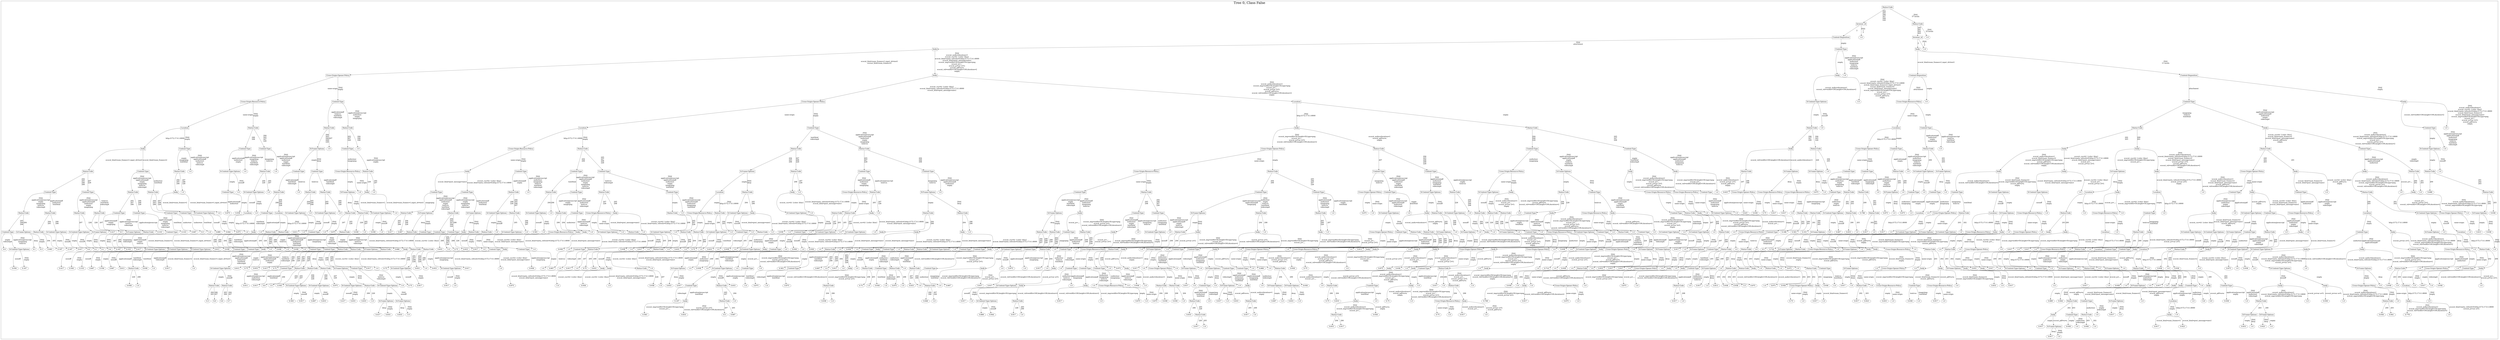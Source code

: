 /*
Generated by:
    http://https://github.com/h2oai/h2o-3/tree/master/h2o-genmodel/src/main/java/hex/genmodel/tools/PrintMojo.java
*/

/*
On a mac:

$ brew install graphviz
$ dot -Tpng file.gv -o file.png
$ open file.png
*/

digraph G {

subgraph cluster_0 {
/* Nodes */

/* Level 0 */
{
"SG_0_Node_0" [shape=box, fontsize=20, label="Status-Code"]
}

/* Level 1 */
{
"SG_0_Node_1" [shape=box, fontsize=20, label="browser_id"]
"SG_0_Node_2" [shape=box, fontsize=20, label="Status-Code"]
}

/* Level 2 */
{
"SG_0_Node_3" [shape=box, fontsize=20, label="Content-Disposition"]
"SG_0_Node_821" [fontsize=20, label="1.0"]
"SG_0_Node_4" [shape=box, fontsize=20, label="browser_id"]
"SG_0_Node_822" [fontsize=20, label="1.0"]
}

/* Level 3 */
{
"SG_0_Node_5" [shape=box, fontsize=20, label="body"]
"SG_0_Node_6" [shape=box, fontsize=20, label="Content-Type"]
"SG_0_Node_7" [shape=box, fontsize=20, label="body"]
"SG_0_Node_823" [fontsize=20, label="1.0"]
}

/* Level 4 */
{
"SG_0_Node_8" [shape=box, fontsize=20, label="Cross-Origin-Opener-Policy"]
"SG_0_Node_9" [shape=box, fontsize=20, label="body"]
"SG_0_Node_10" [shape=box, fontsize=20, label="body"]
"SG_0_Node_824" [fontsize=20, label="1.0"]
"SG_0_Node_11" [shape=box, fontsize=20, label="Content-Disposition"]
"SG_0_Node_12" [shape=box, fontsize=20, label="Content-Disposition"]
}

/* Level 5 */
{
"SG_0_Node_13" [shape=box, fontsize=20, label="Cross-Origin-Resource-Policy"]
"SG_0_Node_14" [shape=box, fontsize=20, label="Content-Type"]
"SG_0_Node_15" [shape=box, fontsize=20, label="Cross-Origin-Opener-Policy"]
"SG_0_Node_16" [shape=box, fontsize=20, label="Location"]
"SG_0_Node_17" [shape=box, fontsize=20, label="X-Content-Type-Options"]
"SG_0_Node_825" [fontsize=20, label="1.0"]
"SG_0_Node_18" [shape=box, fontsize=20, label="Cross-Origin-Resource-Policy"]
"SG_0_Node_826" [fontsize=20, label="1.0"]
"SG_0_Node_19" [shape=box, fontsize=20, label="Content-Type"]
"SG_0_Node_20" [shape=box, fontsize=20, label="body"]
}

/* Level 6 */
{
"SG_0_Node_21" [shape=box, fontsize=20, label="Location"]
"SG_0_Node_22" [shape=box, fontsize=20, label="Status-Code"]
"SG_0_Node_23" [shape=box, fontsize=20, label="Status-Code"]
"SG_0_Node_24" [shape=box, fontsize=20, label="Status-Code"]
"SG_0_Node_25" [shape=box, fontsize=20, label="Location"]
"SG_0_Node_26" [shape=box, fontsize=20, label="Content-Type"]
"SG_0_Node_27" [shape=box, fontsize=20, label="body"]
"SG_0_Node_28" [shape=box, fontsize=20, label="Status-Code"]
"SG_0_Node_29" [shape=box, fontsize=20, label="Status-Code"]
"SG_0_Node_827" [fontsize=20, label="1.0"]
"SG_0_Node_30" [shape=box, fontsize=20, label="Location"]
"SG_0_Node_31" [shape=box, fontsize=20, label="Content-Type"]
"SG_0_Node_32" [shape=box, fontsize=20, label="Status-Code"]
"SG_0_Node_33" [shape=box, fontsize=20, label="body"]
"SG_0_Node_34" [shape=box, fontsize=20, label="Content-Type"]
"SG_0_Node_828" [fontsize=20, label="1.0"]
}

/* Level 7 */
{
"SG_0_Node_35" [shape=box, fontsize=20, label="body"]
"SG_0_Node_36" [shape=box, fontsize=20, label="Content-Type"]
"SG_0_Node_37" [shape=box, fontsize=20, label="Content-Type"]
"SG_0_Node_38" [shape=box, fontsize=20, label="Content-Type"]
"SG_0_Node_39" [shape=box, fontsize=20, label="X-Frame-Options"]
"SG_0_Node_829" [fontsize=20, label="1.0"]
"SG_0_Node_40" [shape=box, fontsize=20, label="Content-Type"]
"SG_0_Node_830" [fontsize=20, label="1.0"]
"SG_0_Node_41" [shape=box, fontsize=20, label="Cross-Origin-Resource-Policy"]
"SG_0_Node_42" [shape=box, fontsize=20, label="Status-Code"]
"SG_0_Node_43" [shape=box, fontsize=20, label="Status-Code"]
"SG_0_Node_44" [shape=box, fontsize=20, label="Status-Code"]
"SG_0_Node_45" [shape=box, fontsize=20, label="Cross-Origin-Opener-Policy"]
"SG_0_Node_46" [shape=box, fontsize=20, label="Status-Code"]
"SG_0_Node_47" [shape=box, fontsize=20, label="Content-Type"]
"SG_0_Node_48" [shape=box, fontsize=20, label="Content-Type"]
"SG_0_Node_49" [shape=box, fontsize=20, label="body"]
"SG_0_Node_50" [shape=box, fontsize=20, label="Status-Code"]
"SG_0_Node_51" [shape=box, fontsize=20, label="Cross-Origin-Opener-Policy"]
"SG_0_Node_52" [shape=box, fontsize=20, label="Content-Type"]
"SG_0_Node_53" [shape=box, fontsize=20, label="Status-Code"]
"SG_0_Node_831" [fontsize=20, label="1.0"]
"SG_0_Node_54" [shape=box, fontsize=20, label="body"]
"SG_0_Node_55" [shape=box, fontsize=20, label="body"]
"SG_0_Node_56" [shape=box, fontsize=20, label="Status-Code"]
"SG_0_Node_57" [shape=box, fontsize=20, label="Content-Type"]
"SG_0_Node_58" [shape=box, fontsize=20, label="X-Content-Type-Options"]
"SG_0_Node_832" [fontsize=20, label="1.0"]
}

/* Level 8 */
{
"SG_0_Node_59" [shape=box, fontsize=20, label="Status-Code"]
"SG_0_Node_60" [shape=box, fontsize=20, label="Content-Type"]
"SG_0_Node_61" [shape=box, fontsize=20, label="Status-Code"]
"SG_0_Node_833" [fontsize=20, label="1.0"]
"SG_0_Node_62" [shape=box, fontsize=20, label="X-Content-Type-Options"]
"SG_0_Node_834" [fontsize=20, label="1.0"]
"SG_0_Node_63" [shape=box, fontsize=20, label="Status-Code"]
"SG_0_Node_835" [fontsize=20, label="1.0"]
"SG_0_Node_64" [shape=box, fontsize=20, label="Content-Type"]
"SG_0_Node_65" [shape=box, fontsize=20, label="Content-Type"]
"SG_0_Node_66" [shape=box, fontsize=20, label="Cross-Origin-Resource-Policy"]
"SG_0_Node_67" [shape=box, fontsize=20, label="Status-Code"]
"SG_0_Node_68" [shape=box, fontsize=20, label="body"]
"SG_0_Node_69" [shape=box, fontsize=20, label="Content-Type"]
"SG_0_Node_70" [shape=box, fontsize=20, label="Content-Type"]
"SG_0_Node_71" [shape=box, fontsize=20, label="Content-Type"]
"SG_0_Node_72" [shape=box, fontsize=20, label="X-Frame-Options"]
"SG_0_Node_73" [shape=box, fontsize=20, label="Status-Code"]
"SG_0_Node_74" [shape=box, fontsize=20, label="Content-Type"]
"SG_0_Node_75" [shape=box, fontsize=20, label="Content-Type"]
"SG_0_Node_76" [shape=box, fontsize=20, label="Cross-Origin-Resource-Policy"]
"SG_0_Node_77" [shape=box, fontsize=20, label="Status-Code"]
"SG_0_Node_78" [shape=box, fontsize=20, label="Content-Type"]
"SG_0_Node_79" [shape=box, fontsize=20, label="Content-Type"]
"SG_0_Node_80" [shape=box, fontsize=20, label="Cross-Origin-Resource-Policy"]
"SG_0_Node_81" [shape=box, fontsize=20, label="X-Frame-Options"]
"SG_0_Node_82" [shape=box, fontsize=20, label="body"]
"SG_0_Node_83" [shape=box, fontsize=20, label="body"]
"SG_0_Node_84" [shape=box, fontsize=20, label="Status-Code"]
"SG_0_Node_85" [shape=box, fontsize=20, label="X-Frame-Options"]
"SG_0_Node_86" [shape=box, fontsize=20, label="X-Frame-Options"]
"SG_0_Node_836" [fontsize=20, label="1.0"]
"SG_0_Node_87" [shape=box, fontsize=20, label="Content-Type"]
"SG_0_Node_88" [shape=box, fontsize=20, label="Content-Type"]
"SG_0_Node_89" [shape=box, fontsize=20, label="Status-Code"]
"SG_0_Node_837" [fontsize=20, label="1.0"]
"SG_0_Node_90" [shape=box, fontsize=20, label="X-Content-Type-Options"]
"SG_0_Node_91" [shape=box, fontsize=20, label="X-Frame-Options"]
"SG_0_Node_92" [shape=box, fontsize=20, label="body"]
"SG_0_Node_93" [shape=box, fontsize=20, label="body"]
"SG_0_Node_94" [shape=box, fontsize=20, label="X-Frame-Options"]
"SG_0_Node_95" [shape=box, fontsize=20, label="body"]
"SG_0_Node_96" [shape=box, fontsize=20, label="Cross-Origin-Opener-Policy"]
"SG_0_Node_97" [shape=box, fontsize=20, label="body"]
"SG_0_Node_98" [shape=box, fontsize=20, label="body"]
"SG_0_Node_99" [shape=box, fontsize=20, label="Status-Code"]
"SG_0_Node_100" [shape=box, fontsize=20, label="Status-Code"]
"SG_0_Node_838" [fontsize=20, label="1.0"]
}

/* Level 9 */
{
"SG_0_Node_101" [shape=box, fontsize=20, label="Content-Type"]
"SG_0_Node_102" [shape=box, fontsize=20, label="Content-Type"]
"SG_0_Node_103" [shape=box, fontsize=20, label="Status-Code"]
"SG_0_Node_104" [shape=box, fontsize=20, label="Status-Code"]
"SG_0_Node_105" [shape=box, fontsize=20, label="body"]
"SG_0_Node_839" [fontsize=20, label="1.0"]
"SG_0_Node_106" [shape=box, fontsize=20, label="Content-Type"]
"SG_0_Node_840" [fontsize=20, label="1.0"]
"SG_0_Node_107" [shape=box, fontsize=20, label="X-Content-Type-Options"]
"SG_0_Node_841" [fontsize=20, label="1.0"]
"SG_0_Node_108" [shape=box, fontsize=20, label="Status-Code"]
"SG_0_Node_842" [fontsize=20, label="1.0"]
"SG_0_Node_109" [shape=box, fontsize=20, label="Status-Code"]
"SG_0_Node_110" [shape=box, fontsize=20, label="Status-Code"]
"SG_0_Node_111" [shape=box, fontsize=20, label="X-Frame-Options"]
"SG_0_Node_843" [fontsize=20, label="1.0"]
"SG_0_Node_112" [shape=box, fontsize=20, label="body"]
"SG_0_Node_844" [fontsize=20, label="1.0"]
"SG_0_Node_113" [shape=box, fontsize=20, label="Content-Type"]
"SG_0_Node_114" [shape=box, fontsize=20, label="Content-Type"]
"SG_0_Node_115" [shape=box, fontsize=20, label="Status-Code"]
"SG_0_Node_845" [fontsize=20, label="1.0"]
"SG_0_Node_116" [shape=box, fontsize=20, label="Status-Code"]
"SG_0_Node_117" [shape=box, fontsize=20, label="Content-Type"]
"SG_0_Node_118" [shape=box, fontsize=20, label="Status-Code"]
"SG_0_Node_119" [shape=box, fontsize=20, label="Content-Type"]
"SG_0_Node_120" [shape=box, fontsize=20, label="Location"]
"SG_0_Node_121" [shape=box, fontsize=20, label="Status-Code"]
"SG_0_Node_122" [shape=box, fontsize=20, label="body"]
"SG_0_Node_846" [fontsize=20, label="1.0"]
"SG_0_Node_123" [shape=box, fontsize=20, label="Cross-Origin-Resource-Policy"]
"SG_0_Node_124" [shape=box, fontsize=20, label="Status-Code"]
"SG_0_Node_125" [shape=box, fontsize=20, label="X-Frame-Options"]
"SG_0_Node_847" [fontsize=20, label="1.0"]
"SG_0_Node_126" [shape=box, fontsize=20, label="Content-Type"]
"SG_0_Node_127" [shape=box, fontsize=20, label="Status-Code"]
"SG_0_Node_128" [shape=box, fontsize=20, label="Content-Type"]
"SG_0_Node_129" [shape=box, fontsize=20, label="Content-Type"]
"SG_0_Node_130" [shape=box, fontsize=20, label="Cross-Origin-Opener-Policy"]
"SG_0_Node_131" [shape=box, fontsize=20, label="Content-Type"]
"SG_0_Node_132" [shape=box, fontsize=20, label="X-Content-Type-Options"]
"SG_0_Node_133" [shape=box, fontsize=20, label="Status-Code"]
"SG_0_Node_134" [shape=box, fontsize=20, label="X-Content-Type-Options"]
"SG_0_Node_135" [shape=box, fontsize=20, label="body"]
"SG_0_Node_136" [shape=box, fontsize=20, label="Status-Code"]
"SG_0_Node_137" [shape=box, fontsize=20, label="Content-Type"]
"SG_0_Node_138" [shape=box, fontsize=20, label="Cross-Origin-Resource-Policy"]
"SG_0_Node_139" [shape=box, fontsize=20, label="Cross-Origin-Resource-Policy"]
"SG_0_Node_140" [shape=box, fontsize=20, label="Content-Type"]
"SG_0_Node_848" [fontsize=20, label="1.0"]
"SG_0_Node_849" [fontsize=20, label="0.625"]
"SG_0_Node_142" [shape=box, fontsize=20, label="Cross-Origin-Opener-Policy"]
"SG_0_Node_143" [shape=box, fontsize=20, label="Cross-Origin-Resource-Policy"]
"SG_0_Node_144" [shape=box, fontsize=20, label="Cross-Origin-Resource-Policy"]
"SG_0_Node_850" [fontsize=20, label="0.875"]
"SG_0_Node_851" [fontsize=20, label="1.0"]
"SG_0_Node_146" [shape=box, fontsize=20, label="Content-Type"]
"SG_0_Node_147" [shape=box, fontsize=20, label="Status-Code"]
"SG_0_Node_148" [shape=box, fontsize=20, label="Status-Code"]
"SG_0_Node_852" [fontsize=20, label="1.0"]
"SG_0_Node_149" [shape=box, fontsize=20, label="X-Frame-Options"]
"SG_0_Node_853" [fontsize=20, label="1.0"]
"SG_0_Node_150" [shape=box, fontsize=20, label="Content-Type"]
"SG_0_Node_854" [fontsize=20, label="1.0"]
"SG_0_Node_151" [shape=box, fontsize=20, label="Content-Type"]
"SG_0_Node_855" [fontsize=20, label="1.0"]
"SG_0_Node_152" [shape=box, fontsize=20, label="Content-Type"]
"SG_0_Node_153" [shape=box, fontsize=20, label="X-Content-Type-Options"]
"SG_0_Node_154" [shape=box, fontsize=20, label="X-Content-Type-Options"]
"SG_0_Node_856" [fontsize=20, label="1.0"]
"SG_0_Node_155" [shape=box, fontsize=20, label="Location"]
"SG_0_Node_156" [shape=box, fontsize=20, label="body"]
"SG_0_Node_157" [shape=box, fontsize=20, label="Location"]
"SG_0_Node_857" [fontsize=20, label="1.0"]
"SG_0_Node_158" [shape=box, fontsize=20, label="Content-Type"]
"SG_0_Node_159" [shape=box, fontsize=20, label="body"]
"SG_0_Node_160" [shape=box, fontsize=20, label="Content-Type"]
"SG_0_Node_858" [fontsize=20, label="1.0"]
"SG_0_Node_161" [shape=box, fontsize=20, label="Status-Code"]
"SG_0_Node_859" [fontsize=20, label="1.0"]
"SG_0_Node_162" [shape=box, fontsize=20, label="body"]
"SG_0_Node_860" [fontsize=20, label="1.0"]
"SG_0_Node_861" [fontsize=20, label="0.688"]
"SG_0_Node_164" [shape=box, fontsize=20, label="Status-Code"]
}

/* Level 10 */
{
"SG_0_Node_165" [shape=box, fontsize=20, label="Status-Code"]
"SG_0_Node_166" [shape=box, fontsize=20, label="Status-Code"]
"SG_0_Node_167" [shape=box, fontsize=20, label="Status-Code"]
"SG_0_Node_168" [shape=box, fontsize=20, label="Status-Code"]
"SG_0_Node_169" [shape=box, fontsize=20, label="Content-Type"]
"SG_0_Node_170" [shape=box, fontsize=20, label="Content-Type"]
"SG_0_Node_171" [shape=box, fontsize=20, label="Content-Type"]
"SG_0_Node_172" [shape=box, fontsize=20, label="Content-Type"]
"SG_0_Node_173" [shape=box, fontsize=20, label="X-Content-Type-Options"]
"SG_0_Node_862" [fontsize=20, label="1.0"]
"SG_0_Node_863" [fontsize=20, label="0.875"]
"SG_0_Node_864" [fontsize=20, label="0.938"]
"SG_0_Node_176" [shape=box, fontsize=20, label="Location"]
"SG_0_Node_865" [fontsize=20, label="1.0"]
"SG_0_Node_177" [shape=box, fontsize=20, label="Content-Type"]
"SG_0_Node_178" [shape=box, fontsize=20, label="Location"]
"SG_0_Node_179" [shape=box, fontsize=20, label="X-Content-Type-Options"]
"SG_0_Node_866" [fontsize=20, label="1.0"]
"SG_0_Node_180" [shape=box, fontsize=20, label="X-Content-Type-Options"]
"SG_0_Node_867" [fontsize=20, label="1.0"]
"SG_0_Node_181" [shape=box, fontsize=20, label="Status-Code"]
"SG_0_Node_182" [shape=box, fontsize=20, label="Status-Code"]
"SG_0_Node_183" [shape=box, fontsize=20, label="X-Content-Type-Options"]
"SG_0_Node_868" [fontsize=20, label="1.0"]
"SG_0_Node_184" [shape=box, fontsize=20, label="Status-Code"]
"SG_0_Node_185" [shape=box, fontsize=20, label="X-Frame-Options"]
"SG_0_Node_186" [shape=box, fontsize=20, label="Status-Code"]
"SG_0_Node_187" [shape=box, fontsize=20, label="X-Frame-Options"]
"SG_0_Node_188" [shape=box, fontsize=20, label="X-Content-Type-Options"]
"SG_0_Node_189" [shape=box, fontsize=20, label="Status-Code"]
"SG_0_Node_190" [shape=box, fontsize=20, label="X-Content-Type-Options"]
"SG_0_Node_869" [fontsize=20, label="1.0"]
"SG_0_Node_191" [shape=box, fontsize=20, label="Status-Code"]
"SG_0_Node_192" [shape=box, fontsize=20, label="Content-Type"]
"SG_0_Node_193" [shape=box, fontsize=20, label="Cross-Origin-Resource-Policy"]
"SG_0_Node_194" [shape=box, fontsize=20, label="body"]
"SG_0_Node_195" [shape=box, fontsize=20, label="Status-Code"]
"SG_0_Node_870" [fontsize=20, label="1.0"]
"SG_0_Node_196" [shape=box, fontsize=20, label="Cross-Origin-Resource-Policy"]
"SG_0_Node_197" [shape=box, fontsize=20, label="Status-Code"]
"SG_0_Node_198" [shape=box, fontsize=20, label="X-Content-Type-Options"]
"SG_0_Node_199" [shape=box, fontsize=20, label="body"]
"SG_0_Node_200" [shape=box, fontsize=20, label="X-Content-Type-Options"]
"SG_0_Node_871" [fontsize=20, label="1.0"]
"SG_0_Node_201" [shape=box, fontsize=20, label="Status-Code"]
"SG_0_Node_202" [shape=box, fontsize=20, label="Status-Code"]
"SG_0_Node_203" [shape=box, fontsize=20, label="body"]
"SG_0_Node_872" [fontsize=20, label="1.0"]
"SG_0_Node_204" [shape=box, fontsize=20, label="Status-Code"]
"SG_0_Node_205" [shape=box, fontsize=20, label="Status-Code"]
"SG_0_Node_206" [shape=box, fontsize=20, label="X-Frame-Options"]
"SG_0_Node_207" [shape=box, fontsize=20, label="body"]
"SG_0_Node_208" [shape=box, fontsize=20, label="Content-Type"]
"SG_0_Node_209" [shape=box, fontsize=20, label="Content-Type"]
"SG_0_Node_210" [shape=box, fontsize=20, label="X-Frame-Options"]
"SG_0_Node_211" [shape=box, fontsize=20, label="Status-Code"]
"SG_0_Node_212" [shape=box, fontsize=20, label="Status-Code"]
"SG_0_Node_873" [fontsize=20, label="1.0"]
"SG_0_Node_874" [fontsize=20, label="0.875"]
"SG_0_Node_875" [fontsize=20, label="1.0"]
"SG_0_Node_214" [shape=box, fontsize=20, label="X-Content-Type-Options"]
"SG_0_Node_876" [fontsize=20, label="1.0"]
"SG_0_Node_215" [shape=box, fontsize=20, label="body"]
"SG_0_Node_216" [shape=box, fontsize=20, label="Status-Code"]
"SG_0_Node_217" [shape=box, fontsize=20, label="X-Content-Type-Options"]
"SG_0_Node_877" [fontsize=20, label="1.0"]
"SG_0_Node_218" [shape=box, fontsize=20, label="Status-Code"]
"SG_0_Node_219" [shape=box, fontsize=20, label="Status-Code"]
"SG_0_Node_220" [shape=box, fontsize=20, label="Status-Code"]
"SG_0_Node_878" [fontsize=20, label="1.0"]
"SG_0_Node_221" [shape=box, fontsize=20, label="Content-Type"]
"SG_0_Node_222" [shape=box, fontsize=20, label="body"]
"SG_0_Node_223" [shape=box, fontsize=20, label="Cross-Origin-Resource-Policy"]
"SG_0_Node_224" [shape=box, fontsize=20, label="body"]
"SG_0_Node_225" [shape=box, fontsize=20, label="Content-Type"]
"SG_0_Node_226" [shape=box, fontsize=20, label="Status-Code"]
"SG_0_Node_227" [shape=box, fontsize=20, label="body"]
"SG_0_Node_879" [fontsize=20, label="1.0"]
"SG_0_Node_228" [shape=box, fontsize=20, label="X-Content-Type-Options"]
"SG_0_Node_880" [fontsize=20, label="1.0"]
"SG_0_Node_881" [fontsize=20, label="0.625"]
"SG_0_Node_882" [fontsize=20, label="0.938"]
"SG_0_Node_883" [fontsize=20, label="0.75"]
"SG_0_Node_884" [fontsize=20, label="0.917"]
"SG_0_Node_885" [fontsize=20, label="0.917"]
"SG_0_Node_886" [fontsize=20, label="1.0"]
"SG_0_Node_234" [shape=box, fontsize=20, label="Status-Code"]
"SG_0_Node_235" [shape=box, fontsize=20, label="Status-Code"]
"SG_0_Node_236" [shape=box, fontsize=20, label="X-Content-Type-Options"]
"SG_0_Node_237" [shape=box, fontsize=20, label="Status-Code"]
"SG_0_Node_887" [fontsize=20, label="0.786"]
"SG_0_Node_239" [shape=box, fontsize=20, label="Status-Code"]
"SG_0_Node_888" [fontsize=20, label="0.875"]
"SG_0_Node_889" [fontsize=20, label="1.0"]
"SG_0_Node_890" [fontsize=20, label="0.875"]
"SG_0_Node_891" [fontsize=20, label="1.0"]
"SG_0_Node_242" [shape=box, fontsize=20, label="Location"]
"SG_0_Node_892" [fontsize=20, label="1.0"]
"SG_0_Node_243" [shape=box, fontsize=20, label="Cross-Origin-Opener-Policy"]
"SG_0_Node_244" [shape=box, fontsize=20, label="Status-Code"]
"SG_0_Node_245" [shape=box, fontsize=20, label="Location"]
"SG_0_Node_246" [shape=box, fontsize=20, label="X-Frame-Options"]
"SG_0_Node_247" [shape=box, fontsize=20, label="Cross-Origin-Resource-Policy"]
"SG_0_Node_893" [fontsize=20, label="1.0"]
"SG_0_Node_248" [shape=box, fontsize=20, label="Status-Code"]
"SG_0_Node_894" [fontsize=20, label="1.0"]
"SG_0_Node_249" [shape=box, fontsize=20, label="Cross-Origin-Resource-Policy"]
"SG_0_Node_895" [fontsize=20, label="1.0"]
"SG_0_Node_250" [shape=box, fontsize=20, label="Content-Type"]
"SG_0_Node_896" [fontsize=20, label="1.0"]
"SG_0_Node_251" [shape=box, fontsize=20, label="body"]
"SG_0_Node_897" [fontsize=20, label="1.0"]
"SG_0_Node_252" [shape=box, fontsize=20, label="X-Content-Type-Options"]
"SG_0_Node_253" [shape=box, fontsize=20, label="Content-Type"]
"SG_0_Node_254" [shape=box, fontsize=20, label="Cross-Origin-Resource-Policy"]
"SG_0_Node_898" [fontsize=20, label="1.0"]
"SG_0_Node_255" [shape=box, fontsize=20, label="Location"]
"SG_0_Node_256" [shape=box, fontsize=20, label="X-Content-Type-Options"]
"SG_0_Node_257" [shape=box, fontsize=20, label="Cross-Origin-Opener-Policy"]
"SG_0_Node_899" [fontsize=20, label="1.0"]
"SG_0_Node_258" [shape=box, fontsize=20, label="X-Frame-Options"]
"SG_0_Node_900" [fontsize=20, label="0.938"]
}

/* Level 11 */
{
"SG_0_Node_260" [shape=box, fontsize=20, label="Content-Type"]
"SG_0_Node_261" [shape=box, fontsize=20, label="X-Frame-Options"]
"SG_0_Node_262" [shape=box, fontsize=20, label="Status-Code"]
"SG_0_Node_263" [shape=box, fontsize=20, label="X-Content-Type-Options"]
"SG_0_Node_264" [shape=box, fontsize=20, label="X-Content-Type-Options"]
"SG_0_Node_265" [shape=box, fontsize=20, label="X-Frame-Options"]
"SG_0_Node_901" [fontsize=20, label="0.417"]
"SG_0_Node_902" [fontsize=20, label="0.5"]
"SG_0_Node_268" [shape=box, fontsize=20, label="X-Frame-Options"]
"SG_0_Node_269" [shape=box, fontsize=20, label="Status-Code"]
"SG_0_Node_903" [fontsize=20, label="0.333"]
"SG_0_Node_271" [shape=box, fontsize=20, label="Content-Type"]
"SG_0_Node_904" [fontsize=20, label="0.333"]
"SG_0_Node_905" [fontsize=20, label="0.667"]
"SG_0_Node_906" [fontsize=20, label="0.5"]
"SG_0_Node_907" [fontsize=20, label="1.0"]
"SG_0_Node_908" [fontsize=20, label="0.889"]
"SG_0_Node_909" [fontsize=20, label="0.944"]
"SG_0_Node_910" [fontsize=20, label="0.875"]
"SG_0_Node_911" [fontsize=20, label="1.0"]
"SG_0_Node_278" [shape=box, fontsize=20, label="body"]
"SG_0_Node_912" [fontsize=20, label="1.0"]
"SG_0_Node_279" [shape=box, fontsize=20, label="Status-Code"]
"SG_0_Node_280" [shape=box, fontsize=20, label="Status-Code"]
"SG_0_Node_913" [fontsize=20, label="0.813"]
"SG_0_Node_914" [fontsize=20, label="1.0"]
"SG_0_Node_282" [shape=box, fontsize=20, label="Content-Type"]
"SG_0_Node_915" [fontsize=20, label="1.0"]
"SG_0_Node_916" [fontsize=20, label="0.875"]
"SG_0_Node_284" [shape=box, fontsize=20, label="Status-Code"]
"SG_0_Node_917" [fontsize=20, label="0.938"]
"SG_0_Node_918" [fontsize=20, label="1.0"]
"SG_0_Node_919" [fontsize=20, label="0.938"]
"SG_0_Node_920" [fontsize=20, label="1.0"]
"SG_0_Node_921" [fontsize=20, label="0.417"]
"SG_0_Node_922" [fontsize=20, label="0.667"]
"SG_0_Node_289" [shape=box, fontsize=20, label="Status-Code"]
"SG_0_Node_290" [shape=box, fontsize=20, label="Content-Type"]
"SG_0_Node_291" [shape=box, fontsize=20, label="Content-Type"]
"SG_0_Node_292" [shape=box, fontsize=20, label="Content-Type"]
"SG_0_Node_293" [shape=box, fontsize=20, label="body"]
"SG_0_Node_294" [shape=box, fontsize=20, label="Status-Code"]
"SG_0_Node_295" [shape=box, fontsize=20, label="Status-Code"]
"SG_0_Node_923" [fontsize=20, label="1.0"]
"SG_0_Node_296" [shape=box, fontsize=20, label="X-Content-Type-Options"]
"SG_0_Node_924" [fontsize=20, label="1.0"]
"SG_0_Node_925" [fontsize=20, label="0.583"]
"SG_0_Node_926" [fontsize=20, label="1.0"]
"SG_0_Node_298" [shape=box, fontsize=20, label="Cross-Origin-Resource-Policy"]
"SG_0_Node_299" [shape=box, fontsize=20, label="body"]
"SG_0_Node_300" [shape=box, fontsize=20, label="body"]
"SG_0_Node_927" [fontsize=20, label="1.0"]
"SG_0_Node_301" [shape=box, fontsize=20, label="X-Content-Type-Options"]
"SG_0_Node_928" [fontsize=20, label="1.0"]
"SG_0_Node_302" [shape=box, fontsize=20, label="Status-Code"]
"SG_0_Node_929" [fontsize=20, label="1.0"]
"SG_0_Node_303" [shape=box, fontsize=20, label="X-Content-Type-Options"]
"SG_0_Node_930" [fontsize=20, label="1.0"]
"SG_0_Node_304" [shape=box, fontsize=20, label="Status-Code"]
"SG_0_Node_305" [shape=box, fontsize=20, label="Status-Code"]
"SG_0_Node_306" [shape=box, fontsize=20, label="X-Content-Type-Options"]
"SG_0_Node_931" [fontsize=20, label="1.0"]
"SG_0_Node_307" [shape=box, fontsize=20, label="Content-Type"]
"SG_0_Node_932" [fontsize=20, label="1.0"]
"SG_0_Node_308" [shape=box, fontsize=20, label="Status-Code"]
"SG_0_Node_933" [fontsize=20, label="1.0"]
"SG_0_Node_934" [fontsize=20, label="0.938"]
"SG_0_Node_935" [fontsize=20, label="1.0"]
"SG_0_Node_310" [shape=box, fontsize=20, label="Content-Type"]
"SG_0_Node_936" [fontsize=20, label="1.0"]
"SG_0_Node_311" [shape=box, fontsize=20, label="X-Content-Type-Options"]
"SG_0_Node_937" [fontsize=20, label="1.0"]
"SG_0_Node_312" [shape=box, fontsize=20, label="X-Content-Type-Options"]
"SG_0_Node_938" [fontsize=20, label="1.0"]
"SG_0_Node_313" [shape=box, fontsize=20, label="body"]
"SG_0_Node_314" [shape=box, fontsize=20, label="body"]
"SG_0_Node_315" [shape=box, fontsize=20, label="body"]
"SG_0_Node_939" [fontsize=20, label="1.0"]
"SG_0_Node_316" [shape=box, fontsize=20, label="Status-Code"]
"SG_0_Node_317" [shape=box, fontsize=20, label="Status-Code"]
"SG_0_Node_318" [shape=box, fontsize=20, label="Content-Type"]
"SG_0_Node_319" [shape=box, fontsize=20, label="Status-Code"]
"SG_0_Node_320" [shape=box, fontsize=20, label="body"]
"SG_0_Node_940" [fontsize=20, label="1.0"]
"SG_0_Node_321" [shape=box, fontsize=20, label="X-Content-Type-Options"]
"SG_0_Node_941" [fontsize=20, label="1.0"]
"SG_0_Node_322" [shape=box, fontsize=20, label="Status-Code"]
"SG_0_Node_323" [shape=box, fontsize=20, label="body"]
"SG_0_Node_324" [shape=box, fontsize=20, label="body"]
"SG_0_Node_942" [fontsize=20, label="1.0"]
"SG_0_Node_325" [shape=box, fontsize=20, label="body"]
"SG_0_Node_943" [fontsize=20, label="1.0"]
"SG_0_Node_326" [shape=box, fontsize=20, label="Cross-Origin-Opener-Policy"]
"SG_0_Node_327" [shape=box, fontsize=20, label="Content-Type"]
"SG_0_Node_328" [shape=box, fontsize=20, label="Status-Code"]
"SG_0_Node_329" [shape=box, fontsize=20, label="Status-Code"]
"SG_0_Node_330" [shape=box, fontsize=20, label="X-Frame-Options"]
"SG_0_Node_944" [fontsize=20, label="1.0"]
"SG_0_Node_331" [shape=box, fontsize=20, label="X-Frame-Options"]
"SG_0_Node_945" [fontsize=20, label="1.0"]
"SG_0_Node_332" [shape=box, fontsize=20, label="body"]
"SG_0_Node_946" [fontsize=20, label="1.0"]
"SG_0_Node_333" [shape=box, fontsize=20, label="X-Frame-Options"]
"SG_0_Node_947" [fontsize=20, label="1.0"]
"SG_0_Node_334" [shape=box, fontsize=20, label="Content-Type"]
"SG_0_Node_948" [fontsize=20, label="1.0"]
"SG_0_Node_335" [shape=box, fontsize=20, label="Cross-Origin-Resource-Policy"]
"SG_0_Node_336" [shape=box, fontsize=20, label="X-Content-Type-Options"]
"SG_0_Node_337" [shape=box, fontsize=20, label="Content-Type"]
"SG_0_Node_949" [fontsize=20, label="1.0"]
"SG_0_Node_338" [shape=box, fontsize=20, label="Status-Code"]
"SG_0_Node_950" [fontsize=20, label="1.0"]
"SG_0_Node_339" [shape=box, fontsize=20, label="Content-Type"]
"SG_0_Node_951" [fontsize=20, label="1.0"]
"SG_0_Node_340" [shape=box, fontsize=20, label="X-Content-Type-Options"]
"SG_0_Node_952" [fontsize=20, label="1.0"]
"SG_0_Node_341" [shape=box, fontsize=20, label="X-Content-Type-Options"]
"SG_0_Node_953" [fontsize=20, label="1.0"]
"SG_0_Node_342" [shape=box, fontsize=20, label="Status-Code"]
"SG_0_Node_954" [fontsize=20, label="1.0"]
"SG_0_Node_343" [shape=box, fontsize=20, label="Cross-Origin-Resource-Policy"]
"SG_0_Node_344" [shape=box, fontsize=20, label="Content-Type"]
"SG_0_Node_955" [fontsize=20, label="0.188"]
"SG_0_Node_956" [fontsize=20, label="0.563"]
"SG_0_Node_957" [fontsize=20, label="0.333"]
"SG_0_Node_348" [shape=box, fontsize=20, label="X-Frame-Options"]
"SG_0_Node_958" [fontsize=20, label="0.5"]
"SG_0_Node_959" [fontsize=20, label="0.667"]
"SG_0_Node_960" [fontsize=20, label="0.833"]
"SG_0_Node_961" [fontsize=20, label="1.0"]
"SG_0_Node_962" [fontsize=20, label="0.917"]
"SG_0_Node_963" [fontsize=20, label="1.0"]
"SG_0_Node_964" [fontsize=20, label="0.917"]
"SG_0_Node_965" [fontsize=20, label="1.0"]
"SG_0_Node_354" [shape=box, fontsize=20, label="X-Content-Type-Options"]
"SG_0_Node_355" [shape=box, fontsize=20, label="X-Frame-Options"]
"SG_0_Node_356" [shape=box, fontsize=20, label="X-Content-Type-Options"]
"SG_0_Node_966" [fontsize=20, label="1.0"]
"SG_0_Node_357" [shape=box, fontsize=20, label="Cross-Origin-Resource-Policy"]
"SG_0_Node_358" [shape=box, fontsize=20, label="body"]
"SG_0_Node_359" [shape=box, fontsize=20, label="body"]
"SG_0_Node_967" [fontsize=20, label="1.0"]
"SG_0_Node_360" [shape=box, fontsize=20, label="Cross-Origin-Opener-Policy"]
"SG_0_Node_968" [fontsize=20, label="1.0"]
"SG_0_Node_361" [shape=box, fontsize=20, label="body"]
"SG_0_Node_362" [shape=box, fontsize=20, label="body"]
"SG_0_Node_363" [shape=box, fontsize=20, label="Location"]
"SG_0_Node_969" [fontsize=20, label="1.0"]
"SG_0_Node_364" [shape=box, fontsize=20, label="Status-Code"]
"SG_0_Node_365" [shape=box, fontsize=20, label="body"]
"SG_0_Node_366" [shape=box, fontsize=20, label="X-Content-Type-Options"]
"SG_0_Node_367" [shape=box, fontsize=20, label="X-Content-Type-Options"]
"SG_0_Node_368" [shape=box, fontsize=20, label="X-Frame-Options"]
"SG_0_Node_369" [shape=box, fontsize=20, label="Content-Type"]
"SG_0_Node_370" [shape=box, fontsize=20, label="Status-Code"]
"SG_0_Node_970" [fontsize=20, label="1.0"]
"SG_0_Node_371" [shape=box, fontsize=20, label="body"]
"SG_0_Node_971" [fontsize=20, label="1.0"]
"SG_0_Node_372" [shape=box, fontsize=20, label="Content-Type"]
"SG_0_Node_373" [shape=box, fontsize=20, label="body"]
"SG_0_Node_374" [shape=box, fontsize=20, label="X-Frame-Options"]
"SG_0_Node_972" [fontsize=20, label="1.0"]
"SG_0_Node_375" [shape=box, fontsize=20, label="Location"]
"SG_0_Node_973" [fontsize=20, label="1.0"]
"SG_0_Node_974" [fontsize=20, label="0.813"]
"SG_0_Node_975" [fontsize=20, label="0.938"]
}

/* Level 12 */
{
"SG_0_Node_976" [fontsize=20, label="0.0"]
"SG_0_Node_378" [shape=box, fontsize=20, label="X-Content-Type-Options"]
"SG_0_Node_977" [fontsize=20, label="0.1"]
"SG_0_Node_978" [fontsize=20, label="0.3"]
"SG_0_Node_979" [fontsize=20, label="0.083"]
"SG_0_Node_980" [fontsize=20, label="0.167"]
"SG_0_Node_981" [fontsize=20, label="0.167"]
"SG_0_Node_982" [fontsize=20, label="0.417"]
"SG_0_Node_983" [fontsize=20, label="0.0"]
"SG_0_Node_984" [fontsize=20, label="0.1"]
"SG_0_Node_985" [fontsize=20, label="0.1"]
"SG_0_Node_986" [fontsize=20, label="0.4"]
"SG_0_Node_987" [fontsize=20, label="0.167"]
"SG_0_Node_988" [fontsize=20, label="0.333"]
"SG_0_Node_989" [fontsize=20, label="0.417"]
"SG_0_Node_391" [shape=box, fontsize=20, label="X-Content-Type-Options"]
"SG_0_Node_392" [shape=box, fontsize=20, label="X-Content-Type-Options"]
"SG_0_Node_393" [shape=box, fontsize=20, label="X-Content-Type-Options"]
"SG_0_Node_990" [fontsize=20, label="0.813"]
"SG_0_Node_991" [fontsize=20, label="0.938"]
"SG_0_Node_396" [shape=box, fontsize=20, label="Content-Type"]
"SG_0_Node_397" [shape=box, fontsize=20, label="Content-Type"]
"SG_0_Node_398" [shape=box, fontsize=20, label="body"]
"SG_0_Node_992" [fontsize=20, label="1.0"]
"SG_0_Node_993" [fontsize=20, label="0.938"]
"SG_0_Node_994" [fontsize=20, label="1.0"]
"SG_0_Node_995" [fontsize=20, label="0.938"]
"SG_0_Node_996" [fontsize=20, label="1.0"]
"SG_0_Node_401" [shape=box, fontsize=20, label="Content-Type"]
"SG_0_Node_402" [shape=box, fontsize=20, label="Content-Type"]
"SG_0_Node_403" [shape=box, fontsize=20, label="Status-Code"]
"SG_0_Node_404" [shape=box, fontsize=20, label="Status-Code"]
"SG_0_Node_405" [shape=box, fontsize=20, label="X-Frame-Options"]
"SG_0_Node_406" [shape=box, fontsize=20, label="Status-Code"]
"SG_0_Node_997" [fontsize=20, label="0.688"]
"SG_0_Node_408" [shape=box, fontsize=20, label="body"]
"SG_0_Node_409" [shape=box, fontsize=20, label="Status-Code"]
"SG_0_Node_410" [shape=box, fontsize=20, label="Status-Code"]
"SG_0_Node_998" [fontsize=20, label="0.833"]
"SG_0_Node_999" [fontsize=20, label="1.0"]
"SG_0_Node_1000" [fontsize=20, label="0.75"]
"SG_0_Node_1001" [fontsize=20, label="0.833"]
"SG_0_Node_1002" [fontsize=20, label="0.917"]
"SG_0_Node_1003" [fontsize=20, label="1.0"]
"SG_0_Node_415" [shape=box, fontsize=20, label="Content-Type"]
"SG_0_Node_416" [shape=box, fontsize=20, label="body"]
"SG_0_Node_417" [shape=box, fontsize=20, label="Content-Type"]
"SG_0_Node_1004" [fontsize=20, label="1.0"]
"SG_0_Node_1005" [fontsize=20, label="0.938"]
"SG_0_Node_1006" [fontsize=20, label="1.0"]
"SG_0_Node_419" [shape=box, fontsize=20, label="Content-Type"]
"SG_0_Node_420" [shape=box, fontsize=20, label="Status-Code"]
"SG_0_Node_1007" [fontsize=20, label="0.938"]
"SG_0_Node_1008" [fontsize=20, label="1.0"]
"SG_0_Node_1009" [fontsize=20, label="0.917"]
"SG_0_Node_1010" [fontsize=20, label="1.0"]
"SG_0_Node_423" [shape=box, fontsize=20, label="Status-Code"]
"SG_0_Node_1011" [fontsize=20, label="1.0"]
"SG_0_Node_1012" [fontsize=20, label="0.833"]
"SG_0_Node_1013" [fontsize=20, label="1.0"]
"SG_0_Node_1014" [fontsize=20, label="0.75"]
"SG_0_Node_1015" [fontsize=20, label="1.0"]
"SG_0_Node_1016" [fontsize=20, label="0.833"]
"SG_0_Node_1017" [fontsize=20, label="1.0"]
"SG_0_Node_1018" [fontsize=20, label="0.938"]
"SG_0_Node_1019" [fontsize=20, label="1.0"]
"SG_0_Node_428" [shape=box, fontsize=20, label="X-Content-Type-Options"]
"SG_0_Node_429" [shape=box, fontsize=20, label="body"]
"SG_0_Node_430" [shape=box, fontsize=20, label="Content-Type"]
"SG_0_Node_1020" [fontsize=20, label="1.0"]
"SG_0_Node_1021" [fontsize=20, label="0.938"]
"SG_0_Node_1022" [fontsize=20, label="1.0"]
"SG_0_Node_1023" [fontsize=20, label="0.938"]
"SG_0_Node_1024" [fontsize=20, label="1.0"]
"SG_0_Node_433" [shape=box, fontsize=20, label="Status-Code"]
"SG_0_Node_1025" [fontsize=20, label="1.0"]
"SG_0_Node_1026" [fontsize=20, label="0.938"]
"SG_0_Node_1027" [fontsize=20, label="1.0"]
"SG_0_Node_435" [shape=box, fontsize=20, label="Content-Type"]
"SG_0_Node_436" [shape=box, fontsize=20, label="body"]
"SG_0_Node_437" [shape=box, fontsize=20, label="Content-Type"]
"SG_0_Node_1028" [fontsize=20, label="1.0"]
"SG_0_Node_438" [shape=box, fontsize=20, label="Status-Code"]
"SG_0_Node_439" [shape=box, fontsize=20, label="Status-Code"]
"SG_0_Node_440" [shape=box, fontsize=20, label="X-Content-Type-Options"]
"SG_0_Node_1029" [fontsize=20, label="1.0"]
"SG_0_Node_441" [shape=box, fontsize=20, label="Content-Type"]
"SG_0_Node_442" [shape=box, fontsize=20, label="Content-Type"]
"SG_0_Node_443" [shape=box, fontsize=20, label="body"]
"SG_0_Node_1030" [fontsize=20, label="1.0"]
"SG_0_Node_444" [shape=box, fontsize=20, label="X-Content-Type-Options"]
"SG_0_Node_445" [shape=box, fontsize=20, label="Content-Type"]
"SG_0_Node_446" [shape=box, fontsize=20, label="Status-Code"]
"SG_0_Node_1031" [fontsize=20, label="1.0"]
"SG_0_Node_447" [shape=box, fontsize=20, label="Content-Type"]
"SG_0_Node_1032" [fontsize=20, label="1.0"]
"SG_0_Node_448" [shape=box, fontsize=20, label="Cross-Origin-Resource-Policy"]
"SG_0_Node_449" [shape=box, fontsize=20, label="Status-Code"]
"SG_0_Node_450" [shape=box, fontsize=20, label="body"]
"SG_0_Node_1033" [fontsize=20, label="1.0"]
"SG_0_Node_451" [shape=box, fontsize=20, label="X-Frame-Options"]
"SG_0_Node_1034" [fontsize=20, label="1.0"]
"SG_0_Node_452" [shape=box, fontsize=20, label="Content-Type"]
"SG_0_Node_453" [shape=box, fontsize=20, label="Content-Type"]
"SG_0_Node_454" [shape=box, fontsize=20, label="body"]
"SG_0_Node_1035" [fontsize=20, label="1.0"]
"SG_0_Node_455" [shape=box, fontsize=20, label="Cross-Origin-Opener-Policy"]
"SG_0_Node_1036" [fontsize=20, label="1.0"]
"SG_0_Node_456" [shape=box, fontsize=20, label="Cross-Origin-Resource-Policy"]
"SG_0_Node_1037" [fontsize=20, label="1.0"]
"SG_0_Node_1038" [fontsize=20, label="0.813"]
"SG_0_Node_458" [shape=box, fontsize=20, label="body"]
"SG_0_Node_459" [shape=box, fontsize=20, label="body"]
"SG_0_Node_1039" [fontsize=20, label="1.0"]
"SG_0_Node_460" [shape=box, fontsize=20, label="body"]
"SG_0_Node_461" [shape=box, fontsize=20, label="body"]
"SG_0_Node_462" [shape=box, fontsize=20, label="Cross-Origin-Opener-Policy"]
"SG_0_Node_463" [shape=box, fontsize=20, label="body"]
"SG_0_Node_464" [shape=box, fontsize=20, label="Cross-Origin-Opener-Policy"]
"SG_0_Node_1040" [fontsize=20, label="1.0"]
"SG_0_Node_1041" [fontsize=20, label="0.938"]
"SG_0_Node_1042" [fontsize=20, label="1.0"]
"SG_0_Node_466" [shape=box, fontsize=20, label="X-Content-Type-Options"]
"SG_0_Node_467" [shape=box, fontsize=20, label="body"]
"SG_0_Node_468" [shape=box, fontsize=20, label="Cross-Origin-Opener-Policy"]
"SG_0_Node_1043" [fontsize=20, label="1.0"]
"SG_0_Node_469" [shape=box, fontsize=20, label="X-Frame-Options"]
"SG_0_Node_470" [shape=box, fontsize=20, label="X-Frame-Options"]
"SG_0_Node_1044" [fontsize=20, label="0.917"]
"SG_0_Node_1045" [fontsize=20, label="1.0"]
"SG_0_Node_472" [shape=box, fontsize=20, label="X-Frame-Options"]
"SG_0_Node_473" [shape=box, fontsize=20, label="Content-Type"]
"SG_0_Node_474" [shape=box, fontsize=20, label="Status-Code"]
"SG_0_Node_1046" [fontsize=20, label="1.0"]
"SG_0_Node_475" [shape=box, fontsize=20, label="Status-Code"]
"SG_0_Node_1047" [fontsize=20, label="1.0"]
"SG_0_Node_1048" [fontsize=20, label="0.5"]
"SG_0_Node_1049" [fontsize=20, label="0.722"]
"SG_0_Node_478" [shape=box, fontsize=20, label="X-Frame-Options"]
"SG_0_Node_479" [shape=box, fontsize=20, label="Status-Code"]
"SG_0_Node_480" [shape=box, fontsize=20, label="Cross-Origin-Resource-Policy"]
"SG_0_Node_1050" [fontsize=20, label="1.0"]
"SG_0_Node_481" [shape=box, fontsize=20, label="X-Frame-Options"]
"SG_0_Node_1051" [fontsize=20, label="1.0"]
"SG_0_Node_482" [shape=box, fontsize=20, label="body"]
"SG_0_Node_483" [shape=box, fontsize=20, label="body"]
"SG_0_Node_484" [shape=box, fontsize=20, label="Cross-Origin-Resource-Policy"]
"SG_0_Node_1052" [fontsize=20, label="1.0"]
"SG_0_Node_485" [shape=box, fontsize=20, label="Status-Code"]
"SG_0_Node_1053" [fontsize=20, label="1.0"]
"SG_0_Node_486" [shape=box, fontsize=20, label="Status-Code"]
"SG_0_Node_1054" [fontsize=20, label="1.0"]
"SG_0_Node_487" [shape=box, fontsize=20, label="Cross-Origin-Opener-Policy"]
"SG_0_Node_1055" [fontsize=20, label="1.0"]
"SG_0_Node_1056" [fontsize=20, label="0.917"]
"SG_0_Node_1057" [fontsize=20, label="1.0"]
"SG_0_Node_1058" [fontsize=20, label="0.917"]
"SG_0_Node_1059" [fontsize=20, label="1.0"]
"SG_0_Node_490" [shape=box, fontsize=20, label="Cross-Origin-Resource-Policy"]
"SG_0_Node_1060" [fontsize=20, label="1.0"]
"SG_0_Node_491" [shape=box, fontsize=20, label="Status-Code"]
"SG_0_Node_1061" [fontsize=20, label="1.0"]
"SG_0_Node_492" [shape=box, fontsize=20, label="Location"]
"SG_0_Node_493" [shape=box, fontsize=20, label="Content-Type"]
"SG_0_Node_494" [shape=box, fontsize=20, label="Content-Type"]
"SG_0_Node_495" [shape=box, fontsize=20, label="body"]
"SG_0_Node_496" [shape=box, fontsize=20, label="Location"]
"SG_0_Node_1062" [fontsize=20, label="1.0"]
"SG_0_Node_497" [shape=box, fontsize=20, label="Status-Code"]
"SG_0_Node_1063" [fontsize=20, label="1.0"]
"SG_0_Node_498" [shape=box, fontsize=20, label="body"]
"SG_0_Node_1064" [fontsize=20, label="1.0"]
"SG_0_Node_499" [shape=box, fontsize=20, label="X-Content-Type-Options"]
"SG_0_Node_500" [shape=box, fontsize=20, label="X-Content-Type-Options"]
"SG_0_Node_501" [shape=box, fontsize=20, label="body"]
"SG_0_Node_502" [shape=box, fontsize=20, label="body"]
"SG_0_Node_503" [shape=box, fontsize=20, label="Content-Type"]
"SG_0_Node_1065" [fontsize=20, label="1.0"]
"SG_0_Node_504" [shape=box, fontsize=20, label="Cross-Origin-Resource-Policy"]
"SG_0_Node_1066" [fontsize=20, label="1.0"]
"SG_0_Node_505" [shape=box, fontsize=20, label="Status-Code"]
"SG_0_Node_1067" [fontsize=20, label="1.0"]
}

/* Level 13 */
{
"SG_0_Node_1068" [fontsize=20, label="0.056"]
"SG_0_Node_1069" [fontsize=20, label="0.167"]
"SG_0_Node_1070" [fontsize=20, label="0.417"]
"SG_0_Node_1071" [fontsize=20, label="0.583"]
"SG_0_Node_1072" [fontsize=20, label="0.333"]
"SG_0_Node_1073" [fontsize=20, label="0.667"]
"SG_0_Node_1074" [fontsize=20, label="0.556"]
"SG_0_Node_1075" [fontsize=20, label="0.667"]
"SG_0_Node_1076" [fontsize=20, label="0.813"]
"SG_0_Node_515" [shape=box, fontsize=20, label="Status-Code"]
"SG_0_Node_1077" [fontsize=20, label="0.938"]
"SG_0_Node_1078" [fontsize=20, label="1.0"]
"SG_0_Node_1079" [fontsize=20, label="0.917"]
"SG_0_Node_1080" [fontsize=20, label="1.0"]
"SG_0_Node_518" [shape=box, fontsize=20, label="X-Content-Type-Options"]
"SG_0_Node_1081" [fontsize=20, label="0.813"]
"SG_0_Node_1082" [fontsize=20, label="0.75"]
"SG_0_Node_1083" [fontsize=20, label="0.833"]
"SG_0_Node_1084" [fontsize=20, label="0.417"]
"SG_0_Node_1085" [fontsize=20, label="0.75"]
"SG_0_Node_524" [shape=box, fontsize=20, label="Content-Type"]
"SG_0_Node_525" [shape=box, fontsize=20, label="Status-Code"]
"SG_0_Node_526" [shape=box, fontsize=20, label="Status-Code"]
"SG_0_Node_527" [shape=box, fontsize=20, label="Status-Code"]
"SG_0_Node_528" [shape=box, fontsize=20, label="X-Frame-Options"]
"SG_0_Node_529" [shape=box, fontsize=20, label="Content-Type"]
"SG_0_Node_1086" [fontsize=20, label="0.917"]
"SG_0_Node_1087" [fontsize=20, label="1.0"]
"SG_0_Node_1088" [fontsize=20, label="0.75"]
"SG_0_Node_532" [shape=box, fontsize=20, label="X-Content-Type-Options"]
"SG_0_Node_1089" [fontsize=20, label="0.833"]
"SG_0_Node_1090" [fontsize=20, label="1.0"]
"SG_0_Node_1091" [fontsize=20, label="0.833"]
"SG_0_Node_535" [shape=box, fontsize=20, label="X-Content-Type-Options"]
"SG_0_Node_1092" [fontsize=20, label="0.917"]
"SG_0_Node_1093" [fontsize=20, label="1.0"]
"SG_0_Node_1094" [fontsize=20, label="0.938"]
"SG_0_Node_1095" [fontsize=20, label="1.0"]
"SG_0_Node_1096" [fontsize=20, label="0.667"]
"SG_0_Node_1097" [fontsize=20, label="1.0"]
"SG_0_Node_1098" [fontsize=20, label="0.917"]
"SG_0_Node_1099" [fontsize=20, label="1.0"]
"SG_0_Node_1100" [fontsize=20, label="0.75"]
"SG_0_Node_1101" [fontsize=20, label="0.833"]
"SG_0_Node_542" [shape=box, fontsize=20, label="body"]
"SG_0_Node_543" [shape=box, fontsize=20, label="body"]
"SG_0_Node_544" [shape=box, fontsize=20, label="Status-Code"]
"SG_0_Node_1102" [fontsize=20, label="1.0"]
"SG_0_Node_545" [shape=box, fontsize=20, label="X-Frame-Options"]
"SG_0_Node_1103" [fontsize=20, label="1.0"]
"SG_0_Node_1104" [fontsize=20, label="0.938"]
"SG_0_Node_1105" [fontsize=20, label="1.0"]
"SG_0_Node_547" [shape=box, fontsize=20, label="X-Content-Type-Options"]
"SG_0_Node_1106" [fontsize=20, label="1.0"]
"SG_0_Node_548" [shape=box, fontsize=20, label="Content-Type"]
"SG_0_Node_1107" [fontsize=20, label="1.0"]
"SG_0_Node_1108" [fontsize=20, label="0.563"]
"SG_0_Node_550" [shape=box, fontsize=20, label="Content-Type"]
"SG_0_Node_1109" [fontsize=20, label="0.667"]
"SG_0_Node_1110" [fontsize=20, label="1.0"]
"SG_0_Node_1111" [fontsize=20, label="0.917"]
"SG_0_Node_1112" [fontsize=20, label="1.0"]
"SG_0_Node_553" [shape=box, fontsize=20, label="body"]
"SG_0_Node_1113" [fontsize=20, label="1.0"]
"SG_0_Node_554" [shape=box, fontsize=20, label="Status-Code"]
"SG_0_Node_555" [shape=box, fontsize=20, label="Content-Type"]
"SG_0_Node_556" [shape=box, fontsize=20, label="Status-Code"]
"SG_0_Node_1114" [fontsize=20, label="1.0"]
"SG_0_Node_557" [shape=box, fontsize=20, label="Status-Code"]
"SG_0_Node_558" [shape=box, fontsize=20, label="Content-Type"]
"SG_0_Node_559" [shape=box, fontsize=20, label="body"]
"SG_0_Node_1115" [fontsize=20, label="1.0"]
"SG_0_Node_1116" [fontsize=20, label="0.875"]
"SG_0_Node_1117" [fontsize=20, label="1.0"]
"SG_0_Node_1118" [fontsize=20, label="0.917"]
"SG_0_Node_1119" [fontsize=20, label="1.0"]
"SG_0_Node_562" [shape=box, fontsize=20, label="body"]
"SG_0_Node_1120" [fontsize=20, label="1.0"]
"SG_0_Node_563" [shape=box, fontsize=20, label="Content-Type"]
"SG_0_Node_564" [shape=box, fontsize=20, label="Content-Type"]
"SG_0_Node_565" [shape=box, fontsize=20, label="Content-Type"]
"SG_0_Node_1121" [fontsize=20, label="1.0"]
"SG_0_Node_1122" [fontsize=20, label="0.875"]
"SG_0_Node_567" [shape=box, fontsize=20, label="body"]
"SG_0_Node_1123" [fontsize=20, label="0.917"]
"SG_0_Node_1124" [fontsize=20, label="1.0"]
"SG_0_Node_569" [shape=box, fontsize=20, label="Cross-Origin-Opener-Policy"]
"SG_0_Node_1125" [fontsize=20, label="1.0"]
"SG_0_Node_570" [shape=box, fontsize=20, label="X-Frame-Options"]
"SG_0_Node_1126" [fontsize=20, label="1.0"]
"SG_0_Node_571" [shape=box, fontsize=20, label="X-Frame-Options"]
"SG_0_Node_572" [shape=box, fontsize=20, label="Content-Type"]
"SG_0_Node_573" [shape=box, fontsize=20, label="Content-Type"]
"SG_0_Node_1127" [fontsize=20, label="1.0"]
"SG_0_Node_1128" [fontsize=20, label="0.889"]
"SG_0_Node_1129" [fontsize=20, label="1.0"]
"SG_0_Node_575" [shape=box, fontsize=20, label="Status-Code"]
"SG_0_Node_1130" [fontsize=20, label="0.938"]
"SG_0_Node_1131" [fontsize=20, label="0.75"]
"SG_0_Node_1132" [fontsize=20, label="1.0"]
"SG_0_Node_1133" [fontsize=20, label="0.875"]
"SG_0_Node_579" [shape=box, fontsize=20, label="body"]
"SG_0_Node_1134" [fontsize=20, label="0.938"]
"SG_0_Node_1135" [fontsize=20, label="1.0"]
"SG_0_Node_581" [shape=box, fontsize=20, label="body"]
"SG_0_Node_582" [shape=box, fontsize=20, label="Content-Type"]
"SG_0_Node_583" [shape=box, fontsize=20, label="Status-Code"]
"SG_0_Node_1136" [fontsize=20, label="1.0"]
"SG_0_Node_584" [shape=box, fontsize=20, label="body"]
"SG_0_Node_1137" [fontsize=20, label="1.0"]
"SG_0_Node_1138" [fontsize=20, label="0.714"]
"SG_0_Node_1139" [fontsize=20, label="1.0"]
"SG_0_Node_1140" [fontsize=20, label="0.938"]
"SG_0_Node_1141" [fontsize=20, label="1.0"]
"SG_0_Node_587" [shape=box, fontsize=20, label="Status-Code"]
"SG_0_Node_1142" [fontsize=20, label="1.0"]
"SG_0_Node_1143" [fontsize=20, label="0.833"]
"SG_0_Node_1144" [fontsize=20, label="0.917"]
"SG_0_Node_1145" [fontsize=20, label="0.917"]
"SG_0_Node_1146" [fontsize=20, label="1.0"]
"SG_0_Node_591" [shape=box, fontsize=20, label="Cross-Origin-Opener-Policy"]
"SG_0_Node_1147" [fontsize=20, label="1.0"]
"SG_0_Node_592" [shape=box, fontsize=20, label="body"]
"SG_0_Node_1148" [fontsize=20, label="1.0"]
"SG_0_Node_593" [shape=box, fontsize=20, label="body"]
"SG_0_Node_594" [shape=box, fontsize=20, label="Content-Type"]
"SG_0_Node_595" [shape=box, fontsize=20, label="X-Frame-Options"]
"SG_0_Node_1149" [fontsize=20, label="1.0"]
"SG_0_Node_596" [shape=box, fontsize=20, label="Status-Code"]
"SG_0_Node_597" [shape=box, fontsize=20, label="Status-Code"]
"SG_0_Node_598" [shape=box, fontsize=20, label="body"]
"SG_0_Node_1150" [fontsize=20, label="1.0"]
"SG_0_Node_599" [shape=box, fontsize=20, label="Status-Code"]
"SG_0_Node_1151" [fontsize=20, label="1.0"]
"SG_0_Node_1152" [fontsize=20, label="0.875"]
"SG_0_Node_1153" [fontsize=20, label="1.0"]
"SG_0_Node_601" [shape=box, fontsize=20, label="Status-Code"]
"SG_0_Node_602" [shape=box, fontsize=20, label="Content-Type"]
"SG_0_Node_603" [shape=box, fontsize=20, label="X-Frame-Options"]
"SG_0_Node_1154" [fontsize=20, label="1.0"]
"SG_0_Node_604" [shape=box, fontsize=20, label="Cross-Origin-Opener-Policy"]
"SG_0_Node_1155" [fontsize=20, label="1.0"]
"SG_0_Node_605" [shape=box, fontsize=20, label="body"]
"SG_0_Node_606" [shape=box, fontsize=20, label="body"]
"SG_0_Node_607" [shape=box, fontsize=20, label="X-Frame-Options"]
"SG_0_Node_608" [shape=box, fontsize=20, label="body"]
"SG_0_Node_1156" [fontsize=20, label="0.833"]
"SG_0_Node_610" [shape=box, fontsize=20, label="body"]
"SG_0_Node_1157" [fontsize=20, label="0.917"]
"SG_0_Node_1158" [fontsize=20, label="1.0"]
"SG_0_Node_612" [shape=box, fontsize=20, label="X-Content-Type-Options"]
"SG_0_Node_1159" [fontsize=20, label="1.0"]
"SG_0_Node_613" [shape=box, fontsize=20, label="Content-Type"]
"SG_0_Node_1160" [fontsize=20, label="1.0"]
"SG_0_Node_614" [shape=box, fontsize=20, label="X-Frame-Options"]
"SG_0_Node_1161" [fontsize=20, label="1.0"]
"SG_0_Node_615" [shape=box, fontsize=20, label="Status-Code"]
"SG_0_Node_1162" [fontsize=20, label="1.0"]
"SG_0_Node_616" [shape=box, fontsize=20, label="X-Frame-Options"]
"SG_0_Node_1163" [fontsize=20, label="1.0"]
"SG_0_Node_617" [shape=box, fontsize=20, label="Status-Code"]
"SG_0_Node_1164" [fontsize=20, label="1.0"]
"SG_0_Node_1165" [fontsize=20, label="0.938"]
"SG_0_Node_1166" [fontsize=20, label="1.0"]
"SG_0_Node_1167" [fontsize=20, label="0.938"]
"SG_0_Node_1168" [fontsize=20, label="1.0"]
"SG_0_Node_1169" [fontsize=20, label="0.875"]
"SG_0_Node_1170" [fontsize=20, label="1.0"]
"SG_0_Node_1171" [fontsize=20, label="0.938"]
"SG_0_Node_1172" [fontsize=20, label="1.0"]
"SG_0_Node_622" [shape=box, fontsize=20, label="X-Content-Type-Options"]
"SG_0_Node_1173" [fontsize=20, label="1.0"]
"SG_0_Node_623" [shape=box, fontsize=20, label="X-Frame-Options"]
"SG_0_Node_1174" [fontsize=20, label="1.0"]
"SG_0_Node_624" [shape=box, fontsize=20, label="Status-Code"]
"SG_0_Node_1175" [fontsize=20, label="1.0"]
"SG_0_Node_625" [shape=box, fontsize=20, label="Cross-Origin-Opener-Policy"]
"SG_0_Node_1176" [fontsize=20, label="1.0"]
"SG_0_Node_626" [shape=box, fontsize=20, label="Content-Type"]
"SG_0_Node_627" [shape=box, fontsize=20, label="body"]
}

/* Level 14 */
{
"SG_0_Node_1177" [fontsize=20, label="0.938"]
"SG_0_Node_1178" [fontsize=20, label="1.0"]
"SG_0_Node_629" [shape=box, fontsize=20, label="Status-Code"]
"SG_0_Node_630" [shape=box, fontsize=20, label="Status-Code"]
"SG_0_Node_1179" [fontsize=20, label="0.611"]
"SG_0_Node_1180" [fontsize=20, label="0.917"]
"SG_0_Node_1181" [fontsize=20, label="0.9"]
"SG_0_Node_1182" [fontsize=20, label="1.0"]
"SG_0_Node_1183" [fontsize=20, label="0.563"]
"SG_0_Node_635" [shape=box, fontsize=20, label="X-Content-Type-Options"]
"SG_0_Node_636" [shape=box, fontsize=20, label="X-Content-Type-Options"]
"SG_0_Node_1184" [fontsize=20, label="0.875"]
"SG_0_Node_638" [shape=box, fontsize=20, label="X-Content-Type-Options"]
"SG_0_Node_639" [shape=box, fontsize=20, label="Status-Code"]
"SG_0_Node_640" [shape=box, fontsize=20, label="X-Content-Type-Options"]
"SG_0_Node_1185" [fontsize=20, label="1.0"]
"SG_0_Node_1186" [fontsize=20, label="0.75"]
"SG_0_Node_1187" [fontsize=20, label="0.917"]
"SG_0_Node_1188" [fontsize=20, label="0.917"]
"SG_0_Node_1189" [fontsize=20, label="1.0"]
"SG_0_Node_1190" [fontsize=20, label="0.875"]
"SG_0_Node_1191" [fontsize=20, label="1.0"]
"SG_0_Node_1192" [fontsize=20, label="0.938"]
"SG_0_Node_1193" [fontsize=20, label="1.0"]
"SG_0_Node_1194" [fontsize=20, label="0.938"]
"SG_0_Node_1195" [fontsize=20, label="1.0"]
"SG_0_Node_1196" [fontsize=20, label="0.833"]
"SG_0_Node_1197" [fontsize=20, label="0.917"]
"SG_0_Node_649" [shape=box, fontsize=20, label="Content-Type"]
"SG_0_Node_650" [shape=box, fontsize=20, label="Status-Code"]
"SG_0_Node_1198" [fontsize=20, label="0.833"]
"SG_0_Node_1199" [fontsize=20, label="1.0"]
"SG_0_Node_1200" [fontsize=20, label="0.875"]
"SG_0_Node_1201" [fontsize=20, label="1.0"]
"SG_0_Node_1202" [fontsize=20, label="0.875"]
"SG_0_Node_654" [shape=box, fontsize=20, label="Status-Code"]
"SG_0_Node_1203" [fontsize=20, label="0.75"]
"SG_0_Node_1204" [fontsize=20, label="1.0"]
"SG_0_Node_1205" [fontsize=20, label="0.938"]
"SG_0_Node_1206" [fontsize=20, label="1.0"]
"SG_0_Node_1207" [fontsize=20, label="0.875"]
"SG_0_Node_1208" [fontsize=20, label="1.0"]
"SG_0_Node_1209" [fontsize=20, label="0.833"]
"SG_0_Node_1210" [fontsize=20, label="1.0"]
"SG_0_Node_659" [shape=box, fontsize=20, label="Status-Code"]
"SG_0_Node_1211" [fontsize=20, label="1.0"]
"SG_0_Node_1212" [fontsize=20, label="0.667"]
"SG_0_Node_1213" [fontsize=20, label="0.917"]
"SG_0_Node_1214" [fontsize=20, label="0.917"]
"SG_0_Node_663" [shape=box, fontsize=20, label="X-Content-Type-Options"]
"SG_0_Node_664" [shape=box, fontsize=20, label="body"]
"SG_0_Node_1215" [fontsize=20, label="1.0"]
"SG_0_Node_665" [shape=box, fontsize=20, label="body"]
"SG_0_Node_1216" [fontsize=20, label="1.0"]
"SG_0_Node_666" [shape=box, fontsize=20, label="Cross-Origin-Resource-Policy"]
"SG_0_Node_1217" [fontsize=20, label="1.0"]
"SG_0_Node_1218" [fontsize=20, label="0.938"]
"SG_0_Node_1219" [fontsize=20, label="1.0"]
"SG_0_Node_668" [shape=box, fontsize=20, label="Status-Code"]
"SG_0_Node_669" [shape=box, fontsize=20, label="Status-Code"]
"SG_0_Node_1220" [fontsize=20, label="0.917"]
"SG_0_Node_1221" [fontsize=20, label="1.0"]
"SG_0_Node_671" [shape=box, fontsize=20, label="Content-Type"]
"SG_0_Node_1222" [fontsize=20, label="1.0"]
"SG_0_Node_672" [shape=box, fontsize=20, label="X-Frame-Options"]
"SG_0_Node_1223" [fontsize=20, label="1.0"]
"SG_0_Node_673" [shape=box, fontsize=20, label="body"]
"SG_0_Node_1224" [fontsize=20, label="1.0"]
"SG_0_Node_674" [shape=box, fontsize=20, label="X-Frame-Options"]
"SG_0_Node_675" [shape=box, fontsize=20, label="X-Frame-Options"]
"SG_0_Node_1225" [fontsize=20, label="0.938"]
"SG_0_Node_1226" [fontsize=20, label="1.0"]
"SG_0_Node_677" [shape=box, fontsize=20, label="Status-Code"]
"SG_0_Node_678" [shape=box, fontsize=20, label="Content-Type"]
"SG_0_Node_679" [shape=box, fontsize=20, label="body"]
"SG_0_Node_1227" [fontsize=20, label="1.0"]
"SG_0_Node_1228" [fontsize=20, label="0.917"]
"SG_0_Node_1229" [fontsize=20, label="1.0"]
"SG_0_Node_681" [shape=box, fontsize=20, label="Status-Code"]
"SG_0_Node_1230" [fontsize=20, label="1.0"]
"SG_0_Node_1231" [fontsize=20, label="0.938"]
"SG_0_Node_1232" [fontsize=20, label="1.0"]
"SG_0_Node_683" [shape=box, fontsize=20, label="body"]
"SG_0_Node_1233" [fontsize=20, label="1.0"]
"SG_0_Node_684" [shape=box, fontsize=20, label="Cross-Origin-Opener-Policy"]
"SG_0_Node_1234" [fontsize=20, label="1.0"]
"SG_0_Node_1235" [fontsize=20, label="0.875"]
"SG_0_Node_1236" [fontsize=20, label="1.0"]
"SG_0_Node_686" [shape=box, fontsize=20, label="Status-Code"]
"SG_0_Node_1237" [fontsize=20, label="1.0"]
"SG_0_Node_1238" [fontsize=20, label="0.917"]
"SG_0_Node_1239" [fontsize=20, label="1.0"]
"SG_0_Node_1240" [fontsize=20, label="0.813"]
"SG_0_Node_1241" [fontsize=20, label="0.938"]
"SG_0_Node_1242" [fontsize=20, label="0.938"]
"SG_0_Node_1243" [fontsize=20, label="1.0"]
"SG_0_Node_1244" [fontsize=20, label="0.875"]
"SG_0_Node_1245" [fontsize=20, label="1.0"]
"SG_0_Node_1246" [fontsize=20, label="0.875"]
"SG_0_Node_1247" [fontsize=20, label="0.938"]
"SG_0_Node_694" [shape=box, fontsize=20, label="Cross-Origin-Opener-Policy"]
"SG_0_Node_695" [shape=box, fontsize=20, label="body"]
"SG_0_Node_1248" [fontsize=20, label="0.938"]
"SG_0_Node_1249" [fontsize=20, label="1.0"]
"SG_0_Node_1250" [fontsize=20, label="0.917"]
"SG_0_Node_1251" [fontsize=20, label="1.0"]
"SG_0_Node_698" [shape=box, fontsize=20, label="Status-Code"]
"SG_0_Node_1252" [fontsize=20, label="1.0"]
"SG_0_Node_699" [shape=box, fontsize=20, label="Cross-Origin-Resource-Policy"]
"SG_0_Node_700" [shape=box, fontsize=20, label="Content-Type"]
"SG_0_Node_701" [shape=box, fontsize=20, label="Cross-Origin-Resource-Policy"]
"SG_0_Node_1253" [fontsize=20, label="1.0"]
"SG_0_Node_1254" [fontsize=20, label="0.833"]
"SG_0_Node_1255" [fontsize=20, label="1.0"]
"SG_0_Node_1256" [fontsize=20, label="0.917"]
"SG_0_Node_1257" [fontsize=20, label="1.0"]
"SG_0_Node_1258" [fontsize=20, label="0.917"]
"SG_0_Node_1259" [fontsize=20, label="1.0"]
"SG_0_Node_1260" [fontsize=20, label="0.938"]
"SG_0_Node_1261" [fontsize=20, label="1.0"]
"SG_0_Node_706" [shape=box, fontsize=20, label="X-Frame-Options"]
"SG_0_Node_1262" [fontsize=20, label="1.0"]
"SG_0_Node_1263" [fontsize=20, label="0.917"]
"SG_0_Node_1264" [fontsize=20, label="1.0"]
"SG_0_Node_708" [shape=box, fontsize=20, label="body"]
"SG_0_Node_709" [shape=box, fontsize=20, label="body"]
"SG_0_Node_710" [shape=box, fontsize=20, label="Content-Type"]
"SG_0_Node_1265" [fontsize=20, label="1.0"]
"SG_0_Node_711" [shape=box, fontsize=20, label="body"]
"SG_0_Node_712" [shape=box, fontsize=20, label="Content-Type"]
"SG_0_Node_713" [shape=box, fontsize=20, label="body"]
"SG_0_Node_714" [shape=box, fontsize=20, label="body"]
"SG_0_Node_715" [shape=box, fontsize=20, label="Cross-Origin-Opener-Policy"]
"SG_0_Node_1266" [fontsize=20, label="1.0"]
"SG_0_Node_1267" [fontsize=20, label="0.938"]
"SG_0_Node_1268" [fontsize=20, label="1.0"]
"SG_0_Node_717" [shape=box, fontsize=20, label="Location"]
"SG_0_Node_1269" [fontsize=20, label="1.0"]
"SG_0_Node_1270" [fontsize=20, label="0.917"]
"SG_0_Node_1271" [fontsize=20, label="1.0"]
"SG_0_Node_1272" [fontsize=20, label="0.938"]
"SG_0_Node_1273" [fontsize=20, label="1.0"]
}

/* Level 15 */
{
"SG_0_Node_1274" [fontsize=20, label="0.3"]
"SG_0_Node_1275" [fontsize=20, label="0.6"]
"SG_0_Node_1276" [fontsize=20, label="0.6"]
"SG_0_Node_1277" [fontsize=20, label="0.7"]
"SG_0_Node_1278" [fontsize=20, label="0.583"]
"SG_0_Node_1279" [fontsize=20, label="0.917"]
"SG_0_Node_1280" [fontsize=20, label="0.667"]
"SG_0_Node_1281" [fontsize=20, label="0.833"]
"SG_0_Node_1282" [fontsize=20, label="0.417"]
"SG_0_Node_1283" [fontsize=20, label="0.833"]
"SG_0_Node_1284" [fontsize=20, label="0.833"]
"SG_0_Node_1285" [fontsize=20, label="1.0"]
"SG_0_Node_731" [shape=box, fontsize=20, label="X-Frame-Options"]
"SG_0_Node_732" [shape=box, fontsize=20, label="X-Frame-Options"]
"SG_0_Node_1286" [fontsize=20, label="0.167"]
"SG_0_Node_734" [shape=box, fontsize=20, label="body"]
"SG_0_Node_735" [shape=box, fontsize=20, label="Status-Code"]
"SG_0_Node_1287" [fontsize=20, label="1.0"]
"SG_0_Node_1288" [fontsize=20, label="0.938"]
"SG_0_Node_1289" [fontsize=20, label="1.0"]
"SG_0_Node_1290" [fontsize=20, label="0.846"]
"SG_0_Node_1291" [fontsize=20, label="1.0"]
"SG_0_Node_1292" [fontsize=20, label="0.917"]
"SG_0_Node_1293" [fontsize=20, label="1.0"]
"SG_0_Node_739" [shape=box, fontsize=20, label="X-Content-Type-Options"]
"SG_0_Node_740" [shape=box, fontsize=20, label="Status-Code"]
"SG_0_Node_1294" [fontsize=20, label="0.917"]
"SG_0_Node_1295" [fontsize=20, label="1.0"]
"SG_0_Node_1296" [fontsize=20, label="0.875"]
"SG_0_Node_1297" [fontsize=20, label="1.0"]
"SG_0_Node_1298" [fontsize=20, label="0.875"]
"SG_0_Node_1299" [fontsize=20, label="0.938"]
"SG_0_Node_1300" [fontsize=20, label="0.938"]
"SG_0_Node_1301" [fontsize=20, label="1.0"]
"SG_0_Node_746" [shape=box, fontsize=20, label="Status-Code"]
"SG_0_Node_1302" [fontsize=20, label="1.0"]
"SG_0_Node_1303" [fontsize=20, label="0.917"]
"SG_0_Node_1304" [fontsize=20, label="1.0"]
"SG_0_Node_1305" [fontsize=20, label="0.833"]
"SG_0_Node_749" [shape=box, fontsize=20, label="Status-Code"]
"SG_0_Node_1306" [fontsize=20, label="0.667"]
"SG_0_Node_1307" [fontsize=20, label="1.0"]
"SG_0_Node_1308" [fontsize=20, label="0.833"]
"SG_0_Node_1309" [fontsize=20, label="1.0"]
"SG_0_Node_1310" [fontsize=20, label="0.75"]
"SG_0_Node_1311" [fontsize=20, label="0.833"]
"SG_0_Node_754" [shape=box, fontsize=20, label="body"]
"SG_0_Node_1312" [fontsize=20, label="1.0"]
"SG_0_Node_1313" [fontsize=20, label="0.75"]
"SG_0_Node_1314" [fontsize=20, label="1.0"]
"SG_0_Node_756" [shape=box, fontsize=20, label="Cross-Origin-Resource-Policy"]
"SG_0_Node_757" [shape=box, fontsize=20, label="body"]
"SG_0_Node_1315" [fontsize=20, label="0.769"]
"SG_0_Node_1316" [fontsize=20, label="0.917"]
"SG_0_Node_1317" [fontsize=20, label="0.875"]
"SG_0_Node_1318" [fontsize=20, label="1.0"]
"SG_0_Node_1319" [fontsize=20, label="0.917"]
"SG_0_Node_1320" [fontsize=20, label="1.0"]
"SG_0_Node_1321" [fontsize=20, label="0.75"]
"SG_0_Node_1322" [fontsize=20, label="1.0"]
"SG_0_Node_1323" [fontsize=20, label="0.917"]
"SG_0_Node_1324" [fontsize=20, label="1.0"]
"SG_0_Node_1325" [fontsize=20, label="0.917"]
"SG_0_Node_1326" [fontsize=20, label="0.923"]
"SG_0_Node_1327" [fontsize=20, label="0.833"]
"SG_0_Node_1328" [fontsize=20, label="1.0"]
"SG_0_Node_1329" [fontsize=20, label="0.938"]
"SG_0_Node_1330" [fontsize=20, label="1.0"]
"SG_0_Node_1331" [fontsize=20, label="0.917"]
"SG_0_Node_1332" [fontsize=20, label="1.0"]
"SG_0_Node_1333" [fontsize=20, label="0.889"]
"SG_0_Node_1334" [fontsize=20, label="0.944"]
"SG_0_Node_771" [shape=box, fontsize=20, label="Status-Code"]
"SG_0_Node_772" [shape=box, fontsize=20, label="Content-Type"]
"SG_0_Node_773" [shape=box, fontsize=20, label="X-Frame-Options"]
"SG_0_Node_1335" [fontsize=20, label="1.0"]
"SG_0_Node_774" [shape=box, fontsize=20, label="Location"]
"SG_0_Node_1336" [fontsize=20, label="1.0"]
"SG_0_Node_1337" [fontsize=20, label="0.8"]
"SG_0_Node_1338" [fontsize=20, label="0.9"]
"SG_0_Node_1339" [fontsize=20, label="0.938"]
"SG_0_Node_1340" [fontsize=20, label="1.0"]
"SG_0_Node_778" [shape=box, fontsize=20, label="Status-Code"]
"SG_0_Node_1341" [fontsize=20, label="1.0"]
"SG_0_Node_1342" [fontsize=20, label="0.938"]
"SG_0_Node_1343" [fontsize=20, label="1.0"]
"SG_0_Node_780" [shape=box, fontsize=20, label="Status-Code"]
"SG_0_Node_1344" [fontsize=20, label="1.0"]
"SG_0_Node_781" [shape=box, fontsize=20, label="body"]
"SG_0_Node_1345" [fontsize=20, label="1.0"]
}

/* Level 16 */
{
"SG_0_Node_1346" [fontsize=20, label="0.417"]
"SG_0_Node_1347" [fontsize=20, label="0.833"]
"SG_0_Node_1348" [fontsize=20, label="0.833"]
"SG_0_Node_1349" [fontsize=20, label="1.0"]
"SG_0_Node_1350" [fontsize=20, label="0.583"]
"SG_0_Node_1351" [fontsize=20, label="0.833"]
"SG_0_Node_1352" [fontsize=20, label="0.5"]
"SG_0_Node_1353" [fontsize=20, label="0.667"]
"SG_0_Node_1354" [fontsize=20, label="0.889"]
"SG_0_Node_1355" [fontsize=20, label="0.944"]
"SG_0_Node_1356" [fontsize=20, label="0.917"]
"SG_0_Node_1357" [fontsize=20, label="1.0"]
"SG_0_Node_1358" [fontsize=20, label="0.833"]
"SG_0_Node_793" [shape=box, fontsize=20, label="Status-Code"]
"SG_0_Node_1359" [fontsize=20, label="0.917"]
"SG_0_Node_1360" [fontsize=20, label="1.0"]
"SG_0_Node_795" [shape=box, fontsize=20, label="Status-Code"]
"SG_0_Node_1361" [fontsize=20, label="0.938"]
"SG_0_Node_1362" [fontsize=20, label="0.75"]
"SG_0_Node_1363" [fontsize=20, label="1.0"]
"SG_0_Node_1364" [fontsize=20, label="0.917"]
"SG_0_Node_1365" [fontsize=20, label="1.0"]
"SG_0_Node_799" [shape=box, fontsize=20, label="body"]
"SG_0_Node_800" [shape=box, fontsize=20, label="Content-Type"]
"SG_0_Node_801" [shape=box, fontsize=20, label="Status-Code"]
"SG_0_Node_1366" [fontsize=20, label="1.0"]
"SG_0_Node_1367" [fontsize=20, label="0.917"]
"SG_0_Node_1368" [fontsize=20, label="1.0"]
"SG_0_Node_803" [shape=box, fontsize=20, label="body"]
"SG_0_Node_1369" [fontsize=20, label="1.0"]
"SG_0_Node_804" [shape=box, fontsize=20, label="X-Frame-Options"]
"SG_0_Node_805" [shape=box, fontsize=20, label="X-Frame-Options"]
"SG_0_Node_1370" [fontsize=20, label="0.938"]
"SG_0_Node_1371" [fontsize=20, label="0.941"]
"SG_0_Node_1372" [fontsize=20, label="0.778"]
"SG_0_Node_1373" [fontsize=20, label="1.0"]
}

/* Level 17 */
{
"SG_0_Node_1374" [fontsize=20, label="0.917"]
"SG_0_Node_1375" [fontsize=20, label="1.0"]
"SG_0_Node_1376" [fontsize=20, label="0.833"]
"SG_0_Node_1377" [fontsize=20, label="0.917"]
"SG_0_Node_1378" [fontsize=20, label="0.917"]
"SG_0_Node_813" [shape=box, fontsize=20, label="X-Frame-Options"]
"SG_0_Node_1379" [fontsize=20, label="0.938"]
"SG_0_Node_1380" [fontsize=20, label="1.0"]
"SG_0_Node_1381" [fontsize=20, label="0.938"]
"SG_0_Node_1382" [fontsize=20, label="1.0"]
"SG_0_Node_1383" [fontsize=20, label="0.917"]
"SG_0_Node_1384" [fontsize=20, label="0.923"]
"SG_0_Node_1385" [fontsize=20, label="0.833"]
"SG_0_Node_1386" [fontsize=20, label="1.0"]
"SG_0_Node_1387" [fontsize=20, label="0.923"]
"SG_0_Node_1388" [fontsize=20, label="1.0"]
}

/* Level 18 */
{
"SG_0_Node_1389" [fontsize=20, label="0.917"]
"SG_0_Node_1390" [fontsize=20, label="1.0"]
}

/* Edges */
"SG_0_Node_0" -> "SG_0_Node_1" [fontsize=20, label="204
205
206
207
208
226
"]
"SG_0_Node_0" -> "SG_0_Node_2" [fontsize=20, label="[NA]
57 levels
"]
"SG_0_Node_2" -> "SG_0_Node_4" [fontsize=20, label="200
201
202
203
"]
"SG_0_Node_2" -> "SG_0_Node_822" [fontsize=20, label="[NA]
53 levels
"]
"SG_0_Node_4" -> "SG_0_Node_7" [fontsize=20, label="2
"]
"SG_0_Node_4" -> "SG_0_Node_823" [fontsize=20, label="[NA]
1
3
"]
"SG_0_Node_7" -> "SG_0_Node_11" [fontsize=20, label="ecocnt_html=num_frames=1,input_id=test1
"]
"SG_0_Node_7" -> "SG_0_Node_12" [fontsize=20, label="[NA]
11 levels
"]
"SG_0_Node_12" -> "SG_0_Node_19" [fontsize=20, label="attachment
"]
"SG_0_Node_12" -> "SG_0_Node_20" [fontsize=20, label="[NA]
empty
"]
"SG_0_Node_20" -> "SG_0_Node_34" [fontsize=20, label="ecocnt_vid=width=100,height=100,duration=2
"]
"SG_0_Node_20" -> "SG_0_Node_828" [fontsize=20, label="[NA]
ecocnt_audio=duration=1
ecocnt_css=h1 {color: blue}
ecocnt_html=meta_refresh=0;http://172.17.0.1:8000
ecocnt_html=num_frames=2
ecocnt_html=post_message=mes1
ecocnt_img=width=50,height=50,type=png
ecocnt_js=.,,.
ecocnt_js=var a=5;
ecocnt_pdf=a=a
empty
"]
"SG_0_Node_34" -> "SG_0_Node_58" [fontsize=20, label="empty
"]
"SG_0_Node_34" -> "SG_0_Node_832" [fontsize=20, label="[NA]
application/javascript
application/pdf
audio/wav
image/png
text/css
text/html
video/mp4
"]
"SG_0_Node_58" -> "SG_0_Node_100" [fontsize=20, label="empty
"]
"SG_0_Node_58" -> "SG_0_Node_838" [fontsize=20, label="[NA]
nosniff
"]
"SG_0_Node_100" -> "SG_0_Node_861" [fontsize=20, label="200
"]
"SG_0_Node_100" -> "SG_0_Node_164" [fontsize=20, label="201
202
203
"]
"SG_0_Node_164" -> "SG_0_Node_258" [fontsize=20, label="201
202
"]
"SG_0_Node_164" -> "SG_0_Node_900" [fontsize=20, label="203
"]
"SG_0_Node_258" -> "SG_0_Node_974" [fontsize=20, label="empty
"]
"SG_0_Node_258" -> "SG_0_Node_975" [fontsize=20, label="[NA]
deny
"]
"SG_0_Node_19" -> "SG_0_Node_32" [fontsize=20, label="image/png
text/css
text/html
"]
"SG_0_Node_19" -> "SG_0_Node_33" [fontsize=20, label="[NA]
application/javascript
application/pdf
audio/wav
empty
video/mp4
"]
"SG_0_Node_33" -> "SG_0_Node_56" [fontsize=20, label="ecocnt_css=h1 {color: blue}
ecocnt_html=num_frames=2
ecocnt_html=post_message=mes1
ecocnt_pdf=a=a
empty
"]
"SG_0_Node_33" -> "SG_0_Node_57" [fontsize=20, label="[NA]
ecocnt_audio=duration=1
ecocnt_html=meta_refresh=0;http://172.17.0.1:8000
ecocnt_img=width=50,height=50,type=png
ecocnt_js=.,,.
ecocnt_js=var a=5;
ecocnt_vid=width=100,height=100,duration=2
"]
"SG_0_Node_57" -> "SG_0_Node_98" [fontsize=20, label="[NA]
application/javascript
application/pdf
audio/wav
"]
"SG_0_Node_57" -> "SG_0_Node_99" [fontsize=20, label="empty
video/mp4
"]
"SG_0_Node_99" -> "SG_0_Node_162" [fontsize=20, label="200
202
"]
"SG_0_Node_99" -> "SG_0_Node_860" [fontsize=20, label="201
203
"]
"SG_0_Node_162" -> "SG_0_Node_257" [fontsize=20, label="ecocnt_js=.,,.
ecocnt_js=var a=5;
ecocnt_vid=width=100,height=100,duration=2
"]
"SG_0_Node_162" -> "SG_0_Node_899" [fontsize=20, label="[NA]
ecocnt_audio=duration=1
ecocnt_html=meta_refresh=0;http://172.17.0.1:8000
ecocnt_img=width=50,height=50,type=png
"]
"SG_0_Node_257" -> "SG_0_Node_375" [fontsize=20, label="same-origin
"]
"SG_0_Node_257" -> "SG_0_Node_973" [fontsize=20, label="[NA]
empty
"]
"SG_0_Node_375" -> "SG_0_Node_505" [fontsize=20, label="http://172.17.0.1:8000
"]
"SG_0_Node_375" -> "SG_0_Node_1067" [fontsize=20, label="[NA]
empty
"]
"SG_0_Node_505" -> "SG_0_Node_626" [fontsize=20, label="202
"]
"SG_0_Node_505" -> "SG_0_Node_627" [fontsize=20, label="200
"]
"SG_0_Node_627" -> "SG_0_Node_1272" [fontsize=20, label="ecocnt_vid=width=100,height=100,duration=2
"]
"SG_0_Node_627" -> "SG_0_Node_1273" [fontsize=20, label="ecocnt_js=.,,.
ecocnt_js=var a=5;
"]
"SG_0_Node_626" -> "SG_0_Node_1270" [fontsize=20, label="empty
"]
"SG_0_Node_626" -> "SG_0_Node_1271" [fontsize=20, label="video/mp4
"]
"SG_0_Node_98" -> "SG_0_Node_161" [fontsize=20, label="[NA]
ecocnt_audio=duration=1
ecocnt_html=meta_refresh=0;http://172.17.0.1:8000
ecocnt_img=width=50,height=50,type=png
ecocnt_js=var a=5;
ecocnt_vid=width=100,height=100,duration=2
"]
"SG_0_Node_98" -> "SG_0_Node_859" [fontsize=20, label="ecocnt_js=.,,.
"]
"SG_0_Node_161" -> "SG_0_Node_255" [fontsize=20, label="200
203
"]
"SG_0_Node_161" -> "SG_0_Node_256" [fontsize=20, label="201
202
"]
"SG_0_Node_256" -> "SG_0_Node_374" [fontsize=20, label="empty
"]
"SG_0_Node_256" -> "SG_0_Node_972" [fontsize=20, label="[NA]
nosniff
"]
"SG_0_Node_374" -> "SG_0_Node_504" [fontsize=20, label="deny
"]
"SG_0_Node_374" -> "SG_0_Node_1066" [fontsize=20, label="[NA]
empty
"]
"SG_0_Node_504" -> "SG_0_Node_625" [fontsize=20, label="empty
"]
"SG_0_Node_504" -> "SG_0_Node_1176" [fontsize=20, label="[NA]
same-origin
"]
"SG_0_Node_625" -> "SG_0_Node_717" [fontsize=20, label="same-origin
"]
"SG_0_Node_625" -> "SG_0_Node_1269" [fontsize=20, label="[NA]
empty
"]
"SG_0_Node_717" -> "SG_0_Node_781" [fontsize=20, label="http://172.17.0.1:8000
"]
"SG_0_Node_717" -> "SG_0_Node_1345" [fontsize=20, label="[NA]
empty
"]
"SG_0_Node_781" -> "SG_0_Node_1372" [fontsize=20, label="[NA]
ecocnt_audio=duration=1
ecocnt_img=width=50,height=50,type=png
ecocnt_vid=width=100,height=100,duration=2
"]
"SG_0_Node_781" -> "SG_0_Node_1373" [fontsize=20, label="ecocnt_html=meta_refresh=0;http://172.17.0.1:8000
ecocnt_js=var a=5;
"]
"SG_0_Node_255" -> "SG_0_Node_372" [fontsize=20, label="[NA]
empty
"]
"SG_0_Node_255" -> "SG_0_Node_373" [fontsize=20, label="http://172.17.0.1:8000
"]
"SG_0_Node_373" -> "SG_0_Node_503" [fontsize=20, label="ecocnt_js=var a=5;
"]
"SG_0_Node_373" -> "SG_0_Node_1065" [fontsize=20, label="[NA]
ecocnt_audio=duration=1
ecocnt_html=meta_refresh=0;http://172.17.0.1:8000
ecocnt_img=width=50,height=50,type=png
ecocnt_vid=width=100,height=100,duration=2
"]
"SG_0_Node_503" -> "SG_0_Node_624" [fontsize=20, label="application/javascript
"]
"SG_0_Node_503" -> "SG_0_Node_1175" [fontsize=20, label="[NA]
application/pdf
audio/wav
"]
"SG_0_Node_624" -> "SG_0_Node_1267" [fontsize=20, label="203
"]
"SG_0_Node_624" -> "SG_0_Node_1268" [fontsize=20, label="200
"]
"SG_0_Node_372" -> "SG_0_Node_501" [fontsize=20, label="audio/wav
"]
"SG_0_Node_372" -> "SG_0_Node_502" [fontsize=20, label="[NA]
application/javascript
application/pdf
"]
"SG_0_Node_502" -> "SG_0_Node_623" [fontsize=20, label="ecocnt_audio=duration=1
ecocnt_html=meta_refresh=0;http://172.17.0.1:8000
"]
"SG_0_Node_502" -> "SG_0_Node_1174" [fontsize=20, label="[NA]
ecocnt_img=width=50,height=50,type=png
ecocnt_js=var a=5;
ecocnt_vid=width=100,height=100,duration=2
"]
"SG_0_Node_623" -> "SG_0_Node_715" [fontsize=20, label="[NA]
empty
"]
"SG_0_Node_623" -> "SG_0_Node_1266" [fontsize=20, label="deny
"]
"SG_0_Node_715" -> "SG_0_Node_780" [fontsize=20, label="[NA]
empty
"]
"SG_0_Node_715" -> "SG_0_Node_1344" [fontsize=20, label="same-origin
"]
"SG_0_Node_780" -> "SG_0_Node_1370" [fontsize=20, label="200
"]
"SG_0_Node_780" -> "SG_0_Node_1371" [fontsize=20, label="203
"]
"SG_0_Node_501" -> "SG_0_Node_622" [fontsize=20, label="[NA]
ecocnt_audio=duration=1
ecocnt_html=meta_refresh=0;http://172.17.0.1:8000
ecocnt_img=width=50,height=50,type=png
ecocnt_js=var a=5;
"]
"SG_0_Node_501" -> "SG_0_Node_1173" [fontsize=20, label="ecocnt_vid=width=100,height=100,duration=2
"]
"SG_0_Node_622" -> "SG_0_Node_713" [fontsize=20, label="[NA]
nosniff
"]
"SG_0_Node_622" -> "SG_0_Node_714" [fontsize=20, label="empty
"]
"SG_0_Node_714" -> "SG_0_Node_1342" [fontsize=20, label="ecocnt_js=var a=5;
"]
"SG_0_Node_714" -> "SG_0_Node_1343" [fontsize=20, label="[NA]
ecocnt_audio=duration=1
ecocnt_html=meta_refresh=0;http://172.17.0.1:8000
ecocnt_img=width=50,height=50,type=png
"]
"SG_0_Node_713" -> "SG_0_Node_778" [fontsize=20, label="[NA]
ecocnt_audio=duration=1
ecocnt_html=meta_refresh=0;http://172.17.0.1:8000
ecocnt_img=width=50,height=50,type=png
"]
"SG_0_Node_713" -> "SG_0_Node_1341" [fontsize=20, label="ecocnt_js=var a=5;
"]
"SG_0_Node_778" -> "SG_0_Node_804" [fontsize=20, label="203
"]
"SG_0_Node_778" -> "SG_0_Node_805" [fontsize=20, label="200
"]
"SG_0_Node_805" -> "SG_0_Node_1387" [fontsize=20, label="[NA]
deny
"]
"SG_0_Node_805" -> "SG_0_Node_1388" [fontsize=20, label="empty
"]
"SG_0_Node_804" -> "SG_0_Node_1385" [fontsize=20, label="empty
"]
"SG_0_Node_804" -> "SG_0_Node_1386" [fontsize=20, label="[NA]
deny
"]
"SG_0_Node_56" -> "SG_0_Node_96" [fontsize=20, label="200
202
203
"]
"SG_0_Node_56" -> "SG_0_Node_97" [fontsize=20, label="201
"]
"SG_0_Node_97" -> "SG_0_Node_160" [fontsize=20, label="ecocnt_html=num_frames=2
ecocnt_html=post_message=mes1
"]
"SG_0_Node_97" -> "SG_0_Node_858" [fontsize=20, label="ecocnt_css=h1 {color: blue}
ecocnt_pdf=a=a
empty
"]
"SG_0_Node_160" -> "SG_0_Node_254" [fontsize=20, label="application/pdf
audio/wav
"]
"SG_0_Node_160" -> "SG_0_Node_898" [fontsize=20, label="[NA]
application/javascript
empty
video/mp4
"]
"SG_0_Node_254" -> "SG_0_Node_371" [fontsize=20, label="empty
"]
"SG_0_Node_254" -> "SG_0_Node_971" [fontsize=20, label="[NA]
same-origin
"]
"SG_0_Node_371" -> "SG_0_Node_499" [fontsize=20, label="ecocnt_html=post_message=mes1
"]
"SG_0_Node_371" -> "SG_0_Node_500" [fontsize=20, label="ecocnt_html=num_frames=2
"]
"SG_0_Node_500" -> "SG_0_Node_1171" [fontsize=20, label="empty
"]
"SG_0_Node_500" -> "SG_0_Node_1172" [fontsize=20, label="[NA]
nosniff
"]
"SG_0_Node_499" -> "SG_0_Node_1169" [fontsize=20, label="nosniff
"]
"SG_0_Node_499" -> "SG_0_Node_1170" [fontsize=20, label="[NA]
empty
"]
"SG_0_Node_96" -> "SG_0_Node_158" [fontsize=20, label="[NA]
empty
"]
"SG_0_Node_96" -> "SG_0_Node_159" [fontsize=20, label="same-origin
"]
"SG_0_Node_159" -> "SG_0_Node_252" [fontsize=20, label="ecocnt_pdf=a=a
empty
"]
"SG_0_Node_159" -> "SG_0_Node_253" [fontsize=20, label="ecocnt_css=h1 {color: blue}
ecocnt_html=num_frames=2
ecocnt_html=post_message=mes1
"]
"SG_0_Node_253" -> "SG_0_Node_370" [fontsize=20, label="application/javascript
"]
"SG_0_Node_253" -> "SG_0_Node_970" [fontsize=20, label="[NA]
application/pdf
audio/wav
empty
video/mp4
"]
"SG_0_Node_370" -> "SG_0_Node_498" [fontsize=20, label="202
"]
"SG_0_Node_370" -> "SG_0_Node_1064" [fontsize=20, label="200
203
"]
"SG_0_Node_498" -> "SG_0_Node_1167" [fontsize=20, label="ecocnt_html=num_frames=2
"]
"SG_0_Node_498" -> "SG_0_Node_1168" [fontsize=20, label="ecocnt_css=h1 {color: blue}
ecocnt_html=post_message=mes1
"]
"SG_0_Node_252" -> "SG_0_Node_368" [fontsize=20, label="nosniff
"]
"SG_0_Node_252" -> "SG_0_Node_369" [fontsize=20, label="[NA]
empty
"]
"SG_0_Node_369" -> "SG_0_Node_497" [fontsize=20, label="audio/wav
"]
"SG_0_Node_369" -> "SG_0_Node_1063" [fontsize=20, label="[NA]
application/javascript
application/pdf
empty
video/mp4
"]
"SG_0_Node_497" -> "SG_0_Node_1165" [fontsize=20, label="202
"]
"SG_0_Node_497" -> "SG_0_Node_1166" [fontsize=20, label="200
203
"]
"SG_0_Node_368" -> "SG_0_Node_496" [fontsize=20, label="deny
"]
"SG_0_Node_368" -> "SG_0_Node_1062" [fontsize=20, label="[NA]
empty
"]
"SG_0_Node_496" -> "SG_0_Node_617" [fontsize=20, label="empty
"]
"SG_0_Node_496" -> "SG_0_Node_1164" [fontsize=20, label="[NA]
http://172.17.0.1:8000
"]
"SG_0_Node_617" -> "SG_0_Node_711" [fontsize=20, label="200
"]
"SG_0_Node_617" -> "SG_0_Node_712" [fontsize=20, label="202
203
"]
"SG_0_Node_712" -> "SG_0_Node_1339" [fontsize=20, label="application/javascript
empty
"]
"SG_0_Node_712" -> "SG_0_Node_1340" [fontsize=20, label="[NA]
application/pdf
audio/wav
video/mp4
"]
"SG_0_Node_711" -> "SG_0_Node_1337" [fontsize=20, label="empty
"]
"SG_0_Node_711" -> "SG_0_Node_1338" [fontsize=20, label="ecocnt_pdf=a=a
"]
"SG_0_Node_158" -> "SG_0_Node_251" [fontsize=20, label="[NA]
application/javascript
audio/wav
empty
video/mp4
"]
"SG_0_Node_158" -> "SG_0_Node_897" [fontsize=20, label="application/pdf
"]
"SG_0_Node_251" -> "SG_0_Node_366" [fontsize=20, label="ecocnt_css=h1 {color: blue}
"]
"SG_0_Node_251" -> "SG_0_Node_367" [fontsize=20, label="ecocnt_html=num_frames=2
ecocnt_html=post_message=mes1
ecocnt_pdf=a=a
empty
"]
"SG_0_Node_367" -> "SG_0_Node_494" [fontsize=20, label="empty
"]
"SG_0_Node_367" -> "SG_0_Node_495" [fontsize=20, label="[NA]
nosniff
"]
"SG_0_Node_495" -> "SG_0_Node_616" [fontsize=20, label="ecocnt_html=num_frames=2
ecocnt_html=post_message=mes1
"]
"SG_0_Node_495" -> "SG_0_Node_1163" [fontsize=20, label="ecocnt_pdf=a=a
empty
"]
"SG_0_Node_616" -> "SG_0_Node_710" [fontsize=20, label="[NA]
deny
"]
"SG_0_Node_616" -> "SG_0_Node_1265" [fontsize=20, label="empty
"]
"SG_0_Node_710" -> "SG_0_Node_774" [fontsize=20, label="[NA]
application/javascript
empty
"]
"SG_0_Node_710" -> "SG_0_Node_1336" [fontsize=20, label="audio/wav
video/mp4
"]
"SG_0_Node_774" -> "SG_0_Node_803" [fontsize=20, label="[NA]
empty
"]
"SG_0_Node_774" -> "SG_0_Node_1369" [fontsize=20, label="http://172.17.0.1:8000
"]
"SG_0_Node_803" -> "SG_0_Node_1383" [fontsize=20, label="ecocnt_html=num_frames=2
"]
"SG_0_Node_803" -> "SG_0_Node_1384" [fontsize=20, label="ecocnt_html=post_message=mes1
"]
"SG_0_Node_494" -> "SG_0_Node_615" [fontsize=20, label="[NA]
audio/wav
empty
video/mp4
"]
"SG_0_Node_494" -> "SG_0_Node_1162" [fontsize=20, label="application/javascript
"]
"SG_0_Node_615" -> "SG_0_Node_708" [fontsize=20, label="202
203
"]
"SG_0_Node_615" -> "SG_0_Node_709" [fontsize=20, label="200
"]
"SG_0_Node_709" -> "SG_0_Node_773" [fontsize=20, label="ecocnt_html=num_frames=2
"]
"SG_0_Node_709" -> "SG_0_Node_1335" [fontsize=20, label="ecocnt_html=post_message=mes1
ecocnt_pdf=a=a
empty
"]
"SG_0_Node_773" -> "SG_0_Node_1367" [fontsize=20, label="empty
"]
"SG_0_Node_773" -> "SG_0_Node_1368" [fontsize=20, label="[NA]
deny
"]
"SG_0_Node_708" -> "SG_0_Node_771" [fontsize=20, label="ecocnt_pdf=a=a
empty
"]
"SG_0_Node_708" -> "SG_0_Node_772" [fontsize=20, label="ecocnt_html=num_frames=2
ecocnt_html=post_message=mes1
"]
"SG_0_Node_772" -> "SG_0_Node_801" [fontsize=20, label="audio/wav
"]
"SG_0_Node_772" -> "SG_0_Node_1366" [fontsize=20, label="[NA]
empty
video/mp4
"]
"SG_0_Node_801" -> "SG_0_Node_1381" [fontsize=20, label="203
"]
"SG_0_Node_801" -> "SG_0_Node_1382" [fontsize=20, label="202
"]
"SG_0_Node_771" -> "SG_0_Node_799" [fontsize=20, label="202
"]
"SG_0_Node_771" -> "SG_0_Node_800" [fontsize=20, label="203
"]
"SG_0_Node_800" -> "SG_0_Node_1379" [fontsize=20, label="empty
"]
"SG_0_Node_800" -> "SG_0_Node_1380" [fontsize=20, label="[NA]
audio/wav
video/mp4
"]
"SG_0_Node_799" -> "SG_0_Node_1378" [fontsize=20, label="empty
"]
"SG_0_Node_799" -> "SG_0_Node_813" [fontsize=20, label="ecocnt_pdf=a=a
"]
"SG_0_Node_813" -> "SG_0_Node_1389" [fontsize=20, label="deny
"]
"SG_0_Node_813" -> "SG_0_Node_1390" [fontsize=20, label="[NA]
empty
"]
"SG_0_Node_366" -> "SG_0_Node_492" [fontsize=20, label="nosniff
"]
"SG_0_Node_366" -> "SG_0_Node_493" [fontsize=20, label="[NA]
empty
"]
"SG_0_Node_493" -> "SG_0_Node_614" [fontsize=20, label="empty
"]
"SG_0_Node_493" -> "SG_0_Node_1161" [fontsize=20, label="[NA]
application/javascript
audio/wav
video/mp4
"]
"SG_0_Node_614" -> "SG_0_Node_1263" [fontsize=20, label="deny
"]
"SG_0_Node_614" -> "SG_0_Node_1264" [fontsize=20, label="[NA]
empty
"]
"SG_0_Node_492" -> "SG_0_Node_613" [fontsize=20, label="empty
"]
"SG_0_Node_492" -> "SG_0_Node_1160" [fontsize=20, label="[NA]
http://172.17.0.1:8000
"]
"SG_0_Node_613" -> "SG_0_Node_706" [fontsize=20, label="[NA]
application/javascript
audio/wav
video/mp4
"]
"SG_0_Node_613" -> "SG_0_Node_1262" [fontsize=20, label="empty
"]
"SG_0_Node_706" -> "SG_0_Node_1333" [fontsize=20, label="empty
"]
"SG_0_Node_706" -> "SG_0_Node_1334" [fontsize=20, label="[NA]
deny
"]
"SG_0_Node_32" -> "SG_0_Node_54" [fontsize=20, label="202
203
"]
"SG_0_Node_32" -> "SG_0_Node_55" [fontsize=20, label="200
201
"]
"SG_0_Node_55" -> "SG_0_Node_94" [fontsize=20, label="ecocnt_css=h1 {color: blue}
ecocnt_img=width=50,height=50,type=png
ecocnt_js=.,,.
"]
"SG_0_Node_55" -> "SG_0_Node_95" [fontsize=20, label="[NA]
ecocnt_audio=duration=1
ecocnt_html=meta_refresh=0;http://172.17.0.1:8000
ecocnt_html=num_frames=2
ecocnt_html=post_message=mes1
ecocnt_js=var a=5;
ecocnt_pdf=a=a
ecocnt_vid=width=100,height=100,duration=2
empty
"]
"SG_0_Node_95" -> "SG_0_Node_157" [fontsize=20, label="ecocnt_html=meta_refresh=0;http://172.17.0.1:8000
ecocnt_js=var a=5;
empty
"]
"SG_0_Node_95" -> "SG_0_Node_857" [fontsize=20, label="[NA]
ecocnt_audio=duration=1
ecocnt_html=num_frames=2
ecocnt_html=post_message=mes1
ecocnt_pdf=a=a
ecocnt_vid=width=100,height=100,duration=2
"]
"SG_0_Node_157" -> "SG_0_Node_250" [fontsize=20, label="empty
"]
"SG_0_Node_157" -> "SG_0_Node_896" [fontsize=20, label="[NA]
http://172.17.0.1:8000
"]
"SG_0_Node_250" -> "SG_0_Node_364" [fontsize=20, label="text/css
"]
"SG_0_Node_250" -> "SG_0_Node_365" [fontsize=20, label="image/png
text/html
"]
"SG_0_Node_365" -> "SG_0_Node_491" [fontsize=20, label="empty
"]
"SG_0_Node_365" -> "SG_0_Node_1061" [fontsize=20, label="ecocnt_html=meta_refresh=0;http://172.17.0.1:8000
ecocnt_js=var a=5;
"]
"SG_0_Node_491" -> "SG_0_Node_612" [fontsize=20, label="200
"]
"SG_0_Node_491" -> "SG_0_Node_1159" [fontsize=20, label="201
"]
"SG_0_Node_612" -> "SG_0_Node_1260" [fontsize=20, label="nosniff
"]
"SG_0_Node_612" -> "SG_0_Node_1261" [fontsize=20, label="[NA]
empty
"]
"SG_0_Node_364" -> "SG_0_Node_490" [fontsize=20, label="201
"]
"SG_0_Node_364" -> "SG_0_Node_1060" [fontsize=20, label="200
"]
"SG_0_Node_490" -> "SG_0_Node_1157" [fontsize=20, label="empty
"]
"SG_0_Node_490" -> "SG_0_Node_1158" [fontsize=20, label="[NA]
same-origin
"]
"SG_0_Node_94" -> "SG_0_Node_155" [fontsize=20, label="deny
"]
"SG_0_Node_94" -> "SG_0_Node_156" [fontsize=20, label="[NA]
empty
"]
"SG_0_Node_156" -> "SG_0_Node_249" [fontsize=20, label="ecocnt_js=.,,.
"]
"SG_0_Node_156" -> "SG_0_Node_895" [fontsize=20, label="ecocnt_css=h1 {color: blue}
ecocnt_img=width=50,height=50,type=png
"]
"SG_0_Node_249" -> "SG_0_Node_363" [fontsize=20, label="same-origin
"]
"SG_0_Node_249" -> "SG_0_Node_969" [fontsize=20, label="[NA]
empty
"]
"SG_0_Node_363" -> "SG_0_Node_1058" [fontsize=20, label="http://172.17.0.1:8000
"]
"SG_0_Node_363" -> "SG_0_Node_1059" [fontsize=20, label="[NA]
empty
"]
"SG_0_Node_155" -> "SG_0_Node_248" [fontsize=20, label="empty
"]
"SG_0_Node_155" -> "SG_0_Node_894" [fontsize=20, label="[NA]
http://172.17.0.1:8000
"]
"SG_0_Node_248" -> "SG_0_Node_361" [fontsize=20, label="201
"]
"SG_0_Node_248" -> "SG_0_Node_362" [fontsize=20, label="200
"]
"SG_0_Node_362" -> "SG_0_Node_1056" [fontsize=20, label="ecocnt_img=width=50,height=50,type=png
"]
"SG_0_Node_362" -> "SG_0_Node_1057" [fontsize=20, label="ecocnt_css=h1 {color: blue}
ecocnt_js=.,,.
"]
"SG_0_Node_361" -> "SG_0_Node_487" [fontsize=20, label="ecocnt_css=h1 {color: blue}
ecocnt_js=.,,.
"]
"SG_0_Node_361" -> "SG_0_Node_1055" [fontsize=20, label="ecocnt_img=width=50,height=50,type=png
"]
"SG_0_Node_487" -> "SG_0_Node_1156" [fontsize=20, label="empty
"]
"SG_0_Node_487" -> "SG_0_Node_610" [fontsize=20, label="[NA]
same-origin
"]
"SG_0_Node_610" -> "SG_0_Node_1258" [fontsize=20, label="ecocnt_css=h1 {color: blue}
"]
"SG_0_Node_610" -> "SG_0_Node_1259" [fontsize=20, label="ecocnt_js=.,,.
"]
"SG_0_Node_54" -> "SG_0_Node_92" [fontsize=20, label="[NA]
ecocnt_audio=duration=1
ecocnt_html=num_frames=2
ecocnt_img=width=50,height=50,type=png
ecocnt_pdf=a=a
ecocnt_vid=width=100,height=100,duration=2
empty
"]
"SG_0_Node_54" -> "SG_0_Node_93" [fontsize=20, label="ecocnt_css=h1 {color: blue}
ecocnt_html=meta_refresh=0;http://172.17.0.1:8000
ecocnt_html=post_message=mes1
ecocnt_js=.,,.
ecocnt_js=var a=5;
"]
"SG_0_Node_93" -> "SG_0_Node_154" [fontsize=20, label="ecocnt_html=meta_refresh=0;http://172.17.0.1:8000
ecocnt_html=post_message=mes1
"]
"SG_0_Node_93" -> "SG_0_Node_856" [fontsize=20, label="ecocnt_css=h1 {color: blue}
ecocnt_js=.,,.
ecocnt_js=var a=5;
"]
"SG_0_Node_154" -> "SG_0_Node_247" [fontsize=20, label="nosniff
"]
"SG_0_Node_154" -> "SG_0_Node_893" [fontsize=20, label="[NA]
empty
"]
"SG_0_Node_247" -> "SG_0_Node_360" [fontsize=20, label="same-origin
"]
"SG_0_Node_247" -> "SG_0_Node_968" [fontsize=20, label="[NA]
empty
"]
"SG_0_Node_360" -> "SG_0_Node_486" [fontsize=20, label="empty
"]
"SG_0_Node_360" -> "SG_0_Node_1054" [fontsize=20, label="[NA]
same-origin
"]
"SG_0_Node_486" -> "SG_0_Node_607" [fontsize=20, label="203
"]
"SG_0_Node_486" -> "SG_0_Node_608" [fontsize=20, label="202
"]
"SG_0_Node_608" -> "SG_0_Node_1256" [fontsize=20, label="ecocnt_html=meta_refresh=0;http://172.17.0.1:8000
"]
"SG_0_Node_608" -> "SG_0_Node_1257" [fontsize=20, label="ecocnt_html=post_message=mes1
"]
"SG_0_Node_607" -> "SG_0_Node_1254" [fontsize=20, label="empty
"]
"SG_0_Node_607" -> "SG_0_Node_1255" [fontsize=20, label="[NA]
deny
"]
"SG_0_Node_92" -> "SG_0_Node_152" [fontsize=20, label="ecocnt_audio=duration=1
ecocnt_vid=width=100,height=100,duration=2
"]
"SG_0_Node_92" -> "SG_0_Node_153" [fontsize=20, label="[NA]
ecocnt_html=num_frames=2
ecocnt_img=width=50,height=50,type=png
ecocnt_pdf=a=a
empty
"]
"SG_0_Node_153" -> "SG_0_Node_245" [fontsize=20, label="[NA]
nosniff
"]
"SG_0_Node_153" -> "SG_0_Node_246" [fontsize=20, label="empty
"]
"SG_0_Node_246" -> "SG_0_Node_359" [fontsize=20, label="empty
"]
"SG_0_Node_246" -> "SG_0_Node_967" [fontsize=20, label="[NA]
deny
"]
"SG_0_Node_359" -> "SG_0_Node_485" [fontsize=20, label="[NA]
ecocnt_html=num_frames=2
ecocnt_img=width=50,height=50,type=png
ecocnt_pdf=a=a
"]
"SG_0_Node_359" -> "SG_0_Node_1053" [fontsize=20, label="empty
"]
"SG_0_Node_485" -> "SG_0_Node_605" [fontsize=20, label="203
"]
"SG_0_Node_485" -> "SG_0_Node_606" [fontsize=20, label="202
"]
"SG_0_Node_606" -> "SG_0_Node_701" [fontsize=20, label="ecocnt_pdf=a=a
"]
"SG_0_Node_606" -> "SG_0_Node_1253" [fontsize=20, label="[NA]
ecocnt_html=num_frames=2
ecocnt_img=width=50,height=50,type=png
"]
"SG_0_Node_701" -> "SG_0_Node_1331" [fontsize=20, label="empty
"]
"SG_0_Node_701" -> "SG_0_Node_1332" [fontsize=20, label="[NA]
same-origin
"]
"SG_0_Node_605" -> "SG_0_Node_699" [fontsize=20, label="ecocnt_img=width=50,height=50,type=png
"]
"SG_0_Node_605" -> "SG_0_Node_700" [fontsize=20, label="[NA]
ecocnt_html=num_frames=2
ecocnt_pdf=a=a
"]
"SG_0_Node_700" -> "SG_0_Node_1329" [fontsize=20, label="text/css
"]
"SG_0_Node_700" -> "SG_0_Node_1330" [fontsize=20, label="image/png
text/html
"]
"SG_0_Node_699" -> "SG_0_Node_1327" [fontsize=20, label="empty
"]
"SG_0_Node_699" -> "SG_0_Node_1328" [fontsize=20, label="[NA]
same-origin
"]
"SG_0_Node_245" -> "SG_0_Node_357" [fontsize=20, label="http://172.17.0.1:8000
"]
"SG_0_Node_245" -> "SG_0_Node_358" [fontsize=20, label="[NA]
empty
"]
"SG_0_Node_358" -> "SG_0_Node_484" [fontsize=20, label="[NA]
ecocnt_pdf=a=a
empty
"]
"SG_0_Node_358" -> "SG_0_Node_1052" [fontsize=20, label="ecocnt_html=num_frames=2
ecocnt_img=width=50,height=50,type=png
"]
"SG_0_Node_484" -> "SG_0_Node_604" [fontsize=20, label="[NA]
empty
"]
"SG_0_Node_484" -> "SG_0_Node_1155" [fontsize=20, label="same-origin
"]
"SG_0_Node_604" -> "SG_0_Node_698" [fontsize=20, label="[NA]
empty
"]
"SG_0_Node_604" -> "SG_0_Node_1252" [fontsize=20, label="same-origin
"]
"SG_0_Node_698" -> "SG_0_Node_1325" [fontsize=20, label="202
"]
"SG_0_Node_698" -> "SG_0_Node_1326" [fontsize=20, label="203
"]
"SG_0_Node_357" -> "SG_0_Node_482" [fontsize=20, label="same-origin
"]
"SG_0_Node_357" -> "SG_0_Node_483" [fontsize=20, label="[NA]
empty
"]
"SG_0_Node_483" -> "SG_0_Node_603" [fontsize=20, label="ecocnt_img=width=50,height=50,type=png
ecocnt_pdf=a=a
"]
"SG_0_Node_483" -> "SG_0_Node_1154" [fontsize=20, label="[NA]
ecocnt_html=num_frames=2
empty
"]
"SG_0_Node_603" -> "SG_0_Node_1250" [fontsize=20, label="empty
"]
"SG_0_Node_603" -> "SG_0_Node_1251" [fontsize=20, label="[NA]
deny
"]
"SG_0_Node_482" -> "SG_0_Node_601" [fontsize=20, label="ecocnt_html=num_frames=2
empty
"]
"SG_0_Node_482" -> "SG_0_Node_602" [fontsize=20, label="[NA]
ecocnt_img=width=50,height=50,type=png
ecocnt_pdf=a=a
"]
"SG_0_Node_602" -> "SG_0_Node_1248" [fontsize=20, label="image/png
"]
"SG_0_Node_602" -> "SG_0_Node_1249" [fontsize=20, label="text/css
text/html
"]
"SG_0_Node_601" -> "SG_0_Node_694" [fontsize=20, label="202
"]
"SG_0_Node_601" -> "SG_0_Node_695" [fontsize=20, label="203
"]
"SG_0_Node_695" -> "SG_0_Node_1323" [fontsize=20, label="empty
"]
"SG_0_Node_695" -> "SG_0_Node_1324" [fontsize=20, label="ecocnt_html=num_frames=2
"]
"SG_0_Node_694" -> "SG_0_Node_1321" [fontsize=20, label="same-origin
"]
"SG_0_Node_694" -> "SG_0_Node_1322" [fontsize=20, label="[NA]
empty
"]
"SG_0_Node_152" -> "SG_0_Node_243" [fontsize=20, label="image/png
text/css
"]
"SG_0_Node_152" -> "SG_0_Node_244" [fontsize=20, label="text/html
"]
"SG_0_Node_244" -> "SG_0_Node_356" [fontsize=20, label="203
"]
"SG_0_Node_244" -> "SG_0_Node_966" [fontsize=20, label="202
"]
"SG_0_Node_356" -> "SG_0_Node_481" [fontsize=20, label="empty
"]
"SG_0_Node_356" -> "SG_0_Node_1051" [fontsize=20, label="[NA]
nosniff
"]
"SG_0_Node_481" -> "SG_0_Node_1152" [fontsize=20, label="empty
"]
"SG_0_Node_481" -> "SG_0_Node_1153" [fontsize=20, label="[NA]
deny
"]
"SG_0_Node_243" -> "SG_0_Node_354" [fontsize=20, label="empty
"]
"SG_0_Node_243" -> "SG_0_Node_355" [fontsize=20, label="[NA]
same-origin
"]
"SG_0_Node_355" -> "SG_0_Node_480" [fontsize=20, label="empty
"]
"SG_0_Node_355" -> "SG_0_Node_1050" [fontsize=20, label="[NA]
deny
"]
"SG_0_Node_480" -> "SG_0_Node_599" [fontsize=20, label="empty
"]
"SG_0_Node_480" -> "SG_0_Node_1151" [fontsize=20, label="[NA]
same-origin
"]
"SG_0_Node_599" -> "SG_0_Node_1246" [fontsize=20, label="202
"]
"SG_0_Node_599" -> "SG_0_Node_1247" [fontsize=20, label="203
"]
"SG_0_Node_354" -> "SG_0_Node_478" [fontsize=20, label="nosniff
"]
"SG_0_Node_354" -> "SG_0_Node_479" [fontsize=20, label="[NA]
empty
"]
"SG_0_Node_479" -> "SG_0_Node_598" [fontsize=20, label="202
"]
"SG_0_Node_479" -> "SG_0_Node_1150" [fontsize=20, label="203
"]
"SG_0_Node_598" -> "SG_0_Node_1244" [fontsize=20, label="ecocnt_vid=width=100,height=100,duration=2
"]
"SG_0_Node_598" -> "SG_0_Node_1245" [fontsize=20, label="ecocnt_audio=duration=1
"]
"SG_0_Node_478" -> "SG_0_Node_596" [fontsize=20, label="deny
"]
"SG_0_Node_478" -> "SG_0_Node_597" [fontsize=20, label="[NA]
empty
"]
"SG_0_Node_597" -> "SG_0_Node_1242" [fontsize=20, label="202
"]
"SG_0_Node_597" -> "SG_0_Node_1243" [fontsize=20, label="203
"]
"SG_0_Node_596" -> "SG_0_Node_1240" [fontsize=20, label="203
"]
"SG_0_Node_596" -> "SG_0_Node_1241" [fontsize=20, label="202
"]
"SG_0_Node_11" -> "SG_0_Node_18" [fontsize=20, label="[NA]
attachment
"]
"SG_0_Node_11" -> "SG_0_Node_826" [fontsize=20, label="empty
"]
"SG_0_Node_18" -> "SG_0_Node_30" [fontsize=20, label="[NA]
same-origin
"]
"SG_0_Node_18" -> "SG_0_Node_31" [fontsize=20, label="empty
"]
"SG_0_Node_31" -> "SG_0_Node_53" [fontsize=20, label="application/pdf
audio/wav
empty
image/png
"]
"SG_0_Node_31" -> "SG_0_Node_831" [fontsize=20, label="[NA]
application/javascript
text/css
text/html
video/mp4
"]
"SG_0_Node_53" -> "SG_0_Node_90" [fontsize=20, label="200
"]
"SG_0_Node_53" -> "SG_0_Node_91" [fontsize=20, label="201
202
203
"]
"SG_0_Node_91" -> "SG_0_Node_151" [fontsize=20, label="deny
"]
"SG_0_Node_91" -> "SG_0_Node_855" [fontsize=20, label="[NA]
empty
"]
"SG_0_Node_151" -> "SG_0_Node_242" [fontsize=20, label="application/pdf
empty
"]
"SG_0_Node_151" -> "SG_0_Node_892" [fontsize=20, label="audio/wav
image/png
"]
"SG_0_Node_242" -> "SG_0_Node_964" [fontsize=20, label="http://172.17.0.1:8000
"]
"SG_0_Node_242" -> "SG_0_Node_965" [fontsize=20, label="[NA]
empty
"]
"SG_0_Node_90" -> "SG_0_Node_150" [fontsize=20, label="empty
"]
"SG_0_Node_90" -> "SG_0_Node_854" [fontsize=20, label="[NA]
nosniff
"]
"SG_0_Node_150" -> "SG_0_Node_890" [fontsize=20, label="audio/wav
image/png
"]
"SG_0_Node_150" -> "SG_0_Node_891" [fontsize=20, label="application/pdf
empty
"]
"SG_0_Node_30" -> "SG_0_Node_51" [fontsize=20, label="[NA]
http://172.17.0.1:8000
"]
"SG_0_Node_30" -> "SG_0_Node_52" [fontsize=20, label="empty
"]
"SG_0_Node_52" -> "SG_0_Node_89" [fontsize=20, label="application/pdf
empty
"]
"SG_0_Node_52" -> "SG_0_Node_837" [fontsize=20, label="[NA]
application/javascript
audio/wav
image/png
text/css
text/html
video/mp4
"]
"SG_0_Node_89" -> "SG_0_Node_149" [fontsize=20, label="201
203
"]
"SG_0_Node_89" -> "SG_0_Node_853" [fontsize=20, label="200
202
"]
"SG_0_Node_149" -> "SG_0_Node_888" [fontsize=20, label="empty
"]
"SG_0_Node_149" -> "SG_0_Node_889" [fontsize=20, label="[NA]
deny
"]
"SG_0_Node_51" -> "SG_0_Node_87" [fontsize=20, label="same-origin
"]
"SG_0_Node_51" -> "SG_0_Node_88" [fontsize=20, label="[NA]
empty
"]
"SG_0_Node_88" -> "SG_0_Node_148" [fontsize=20, label="application/pdf
image/png
video/mp4
"]
"SG_0_Node_88" -> "SG_0_Node_852" [fontsize=20, label="[NA]
application/javascript
audio/wav
empty
text/css
text/html
"]
"SG_0_Node_148" -> "SG_0_Node_887" [fontsize=20, label="200
"]
"SG_0_Node_148" -> "SG_0_Node_239" [fontsize=20, label="201
202
203
"]
"SG_0_Node_239" -> "SG_0_Node_962" [fontsize=20, label="202
"]
"SG_0_Node_239" -> "SG_0_Node_963" [fontsize=20, label="201
203
"]
"SG_0_Node_87" -> "SG_0_Node_146" [fontsize=20, label="[NA]
application/javascript
audio/wav
empty
image/png
text/css
"]
"SG_0_Node_87" -> "SG_0_Node_147" [fontsize=20, label="application/pdf
text/html
video/mp4
"]
"SG_0_Node_147" -> "SG_0_Node_236" [fontsize=20, label="201
202
"]
"SG_0_Node_147" -> "SG_0_Node_237" [fontsize=20, label="200
203
"]
"SG_0_Node_237" -> "SG_0_Node_960" [fontsize=20, label="200
"]
"SG_0_Node_237" -> "SG_0_Node_961" [fontsize=20, label="203
"]
"SG_0_Node_236" -> "SG_0_Node_958" [fontsize=20, label="empty
"]
"SG_0_Node_236" -> "SG_0_Node_959" [fontsize=20, label="[NA]
nosniff
"]
"SG_0_Node_146" -> "SG_0_Node_234" [fontsize=20, label="application/javascript
image/png
"]
"SG_0_Node_146" -> "SG_0_Node_235" [fontsize=20, label="[NA]
audio/wav
empty
text/css
"]
"SG_0_Node_235" -> "SG_0_Node_957" [fontsize=20, label="201
"]
"SG_0_Node_235" -> "SG_0_Node_348" [fontsize=20, label="200
202
203
"]
"SG_0_Node_348" -> "SG_0_Node_1048" [fontsize=20, label="empty
"]
"SG_0_Node_348" -> "SG_0_Node_1049" [fontsize=20, label="[NA]
deny
"]
"SG_0_Node_234" -> "SG_0_Node_955" [fontsize=20, label="202
203
"]
"SG_0_Node_234" -> "SG_0_Node_956" [fontsize=20, label="200
201
"]
"SG_0_Node_1" -> "SG_0_Node_3" [fontsize=20, label="2
"]
"SG_0_Node_1" -> "SG_0_Node_821" [fontsize=20, label="[NA]
1
3
"]
"SG_0_Node_3" -> "SG_0_Node_5" [fontsize=20, label="[NA]
attachment
"]
"SG_0_Node_3" -> "SG_0_Node_6" [fontsize=20, label="empty
"]
"SG_0_Node_6" -> "SG_0_Node_10" [fontsize=20, label="empty
"]
"SG_0_Node_6" -> "SG_0_Node_824" [fontsize=20, label="[NA]
application/javascript
application/pdf
audio/wav
image/png
text/css
text/html
video/mp4
"]
"SG_0_Node_10" -> "SG_0_Node_17" [fontsize=20, label="ecocnt_audio=duration=1
ecocnt_vid=width=100,height=100,duration=2
"]
"SG_0_Node_10" -> "SG_0_Node_825" [fontsize=20, label="[NA]
ecocnt_css=h1 {color: blue}
ecocnt_html=meta_refresh=0;http://172.17.0.1:8000
ecocnt_html=num_frames=1,input_id=test1
ecocnt_html=num_frames=2
ecocnt_html=post_message=mes1
ecocnt_img=width=50,height=50,type=png
ecocnt_js=.,,.
ecocnt_js=var a=5;
ecocnt_pdf=a=a
empty
"]
"SG_0_Node_17" -> "SG_0_Node_29" [fontsize=20, label="empty
"]
"SG_0_Node_17" -> "SG_0_Node_827" [fontsize=20, label="[NA]
nosniff
"]
"SG_0_Node_29" -> "SG_0_Node_49" [fontsize=20, label="206
207
208
"]
"SG_0_Node_29" -> "SG_0_Node_50" [fontsize=20, label="204
205
226
"]
"SG_0_Node_50" -> "SG_0_Node_86" [fontsize=20, label="226
"]
"SG_0_Node_50" -> "SG_0_Node_836" [fontsize=20, label="204
205
"]
"SG_0_Node_86" -> "SG_0_Node_850" [fontsize=20, label="deny
"]
"SG_0_Node_86" -> "SG_0_Node_851" [fontsize=20, label="[NA]
empty
"]
"SG_0_Node_49" -> "SG_0_Node_84" [fontsize=20, label="ecocnt_vid=width=100,height=100,duration=2
"]
"SG_0_Node_49" -> "SG_0_Node_85" [fontsize=20, label="ecocnt_audio=duration=1
"]
"SG_0_Node_85" -> "SG_0_Node_143" [fontsize=20, label="deny
"]
"SG_0_Node_85" -> "SG_0_Node_144" [fontsize=20, label="[NA]
empty
"]
"SG_0_Node_144" -> "SG_0_Node_885" [fontsize=20, label="same-origin
"]
"SG_0_Node_144" -> "SG_0_Node_886" [fontsize=20, label="[NA]
empty
"]
"SG_0_Node_143" -> "SG_0_Node_883" [fontsize=20, label="empty
"]
"SG_0_Node_143" -> "SG_0_Node_884" [fontsize=20, label="[NA]
same-origin
"]
"SG_0_Node_84" -> "SG_0_Node_849" [fontsize=20, label="207
"]
"SG_0_Node_84" -> "SG_0_Node_142" [fontsize=20, label="206
208
"]
"SG_0_Node_142" -> "SG_0_Node_881" [fontsize=20, label="same-origin
"]
"SG_0_Node_142" -> "SG_0_Node_882" [fontsize=20, label="[NA]
empty
"]
"SG_0_Node_5" -> "SG_0_Node_8" [fontsize=20, label="ecocnt_html=num_frames=1,input_id=test1
ecocnt_html=num_frames=2
"]
"SG_0_Node_5" -> "SG_0_Node_9" [fontsize=20, label="[NA]
ecocnt_audio=duration=1
ecocnt_css=h1 {color: blue}
ecocnt_html=meta_refresh=0;http://172.17.0.1:8000
ecocnt_html=post_message=mes1
ecocnt_img=width=50,height=50,type=png
ecocnt_js=.,,.
ecocnt_js=var a=5;
ecocnt_pdf=a=a
ecocnt_vid=width=100,height=100,duration=2
empty
"]
"SG_0_Node_9" -> "SG_0_Node_15" [fontsize=20, label="ecocnt_css=h1 {color: blue}
ecocnt_html=meta_refresh=0;http://172.17.0.1:8000
ecocnt_html=post_message=mes1
"]
"SG_0_Node_9" -> "SG_0_Node_16" [fontsize=20, label="[NA]
ecocnt_audio=duration=1
ecocnt_img=width=50,height=50,type=png
ecocnt_js=.,,.
ecocnt_js=var a=5;
ecocnt_pdf=a=a
ecocnt_vid=width=100,height=100,duration=2
empty
"]
"SG_0_Node_16" -> "SG_0_Node_27" [fontsize=20, label="[NA]
http://172.17.0.1:8000
"]
"SG_0_Node_16" -> "SG_0_Node_28" [fontsize=20, label="empty
"]
"SG_0_Node_28" -> "SG_0_Node_47" [fontsize=20, label="204
206
226
"]
"SG_0_Node_28" -> "SG_0_Node_48" [fontsize=20, label="205
207
208
"]
"SG_0_Node_48" -> "SG_0_Node_82" [fontsize=20, label="empty
text/html
video/mp4
"]
"SG_0_Node_48" -> "SG_0_Node_83" [fontsize=20, label="[NA]
application/javascript
application/pdf
audio/wav
image/png
text/css
"]
"SG_0_Node_83" -> "SG_0_Node_140" [fontsize=20, label="ecocnt_img=width=50,height=50,type=png
ecocnt_js=.,,.
ecocnt_vid=width=100,height=100,duration=2
"]
"SG_0_Node_83" -> "SG_0_Node_848" [fontsize=20, label="[NA]
ecocnt_audio=duration=1
ecocnt_js=var a=5;
ecocnt_pdf=a=a
empty
"]
"SG_0_Node_140" -> "SG_0_Node_228" [fontsize=20, label="[NA]
application/pdf
audio/wav
image/png
text/css
"]
"SG_0_Node_140" -> "SG_0_Node_880" [fontsize=20, label="application/javascript
"]
"SG_0_Node_228" -> "SG_0_Node_343" [fontsize=20, label="empty
"]
"SG_0_Node_228" -> "SG_0_Node_344" [fontsize=20, label="[NA]
nosniff
"]
"SG_0_Node_344" -> "SG_0_Node_475" [fontsize=20, label="text/css
"]
"SG_0_Node_344" -> "SG_0_Node_1047" [fontsize=20, label="[NA]
application/pdf
audio/wav
image/png
"]
"SG_0_Node_475" -> "SG_0_Node_595" [fontsize=20, label="208
"]
"SG_0_Node_475" -> "SG_0_Node_1149" [fontsize=20, label="205
207
"]
"SG_0_Node_595" -> "SG_0_Node_1238" [fontsize=20, label="empty
"]
"SG_0_Node_595" -> "SG_0_Node_1239" [fontsize=20, label="[NA]
deny
"]
"SG_0_Node_343" -> "SG_0_Node_474" [fontsize=20, label="empty
"]
"SG_0_Node_343" -> "SG_0_Node_1046" [fontsize=20, label="[NA]
same-origin
"]
"SG_0_Node_474" -> "SG_0_Node_593" [fontsize=20, label="205
"]
"SG_0_Node_474" -> "SG_0_Node_594" [fontsize=20, label="207
208
"]
"SG_0_Node_594" -> "SG_0_Node_686" [fontsize=20, label="application/pdf
"]
"SG_0_Node_594" -> "SG_0_Node_1237" [fontsize=20, label="[NA]
audio/wav
image/png
text/css
"]
"SG_0_Node_686" -> "SG_0_Node_1319" [fontsize=20, label="207
"]
"SG_0_Node_686" -> "SG_0_Node_1320" [fontsize=20, label="208
"]
"SG_0_Node_593" -> "SG_0_Node_1235" [fontsize=20, label="ecocnt_js=.,,.
"]
"SG_0_Node_593" -> "SG_0_Node_1236" [fontsize=20, label="ecocnt_img=width=50,height=50,type=png
ecocnt_vid=width=100,height=100,duration=2
"]
"SG_0_Node_82" -> "SG_0_Node_138" [fontsize=20, label="empty
"]
"SG_0_Node_82" -> "SG_0_Node_139" [fontsize=20, label="[NA]
ecocnt_audio=duration=1
ecocnt_img=width=50,height=50,type=png
ecocnt_js=.,,.
ecocnt_js=var a=5;
ecocnt_pdf=a=a
ecocnt_vid=width=100,height=100,duration=2
"]
"SG_0_Node_139" -> "SG_0_Node_227" [fontsize=20, label="[NA]
empty
"]
"SG_0_Node_139" -> "SG_0_Node_879" [fontsize=20, label="same-origin
"]
"SG_0_Node_227" -> "SG_0_Node_342" [fontsize=20, label="[NA]
ecocnt_img=width=50,height=50,type=png
ecocnt_js=var a=5;
ecocnt_pdf=a=a
ecocnt_vid=width=100,height=100,duration=2
"]
"SG_0_Node_227" -> "SG_0_Node_954" [fontsize=20, label="ecocnt_audio=duration=1
ecocnt_js=.,,.
"]
"SG_0_Node_342" -> "SG_0_Node_472" [fontsize=20, label="207
"]
"SG_0_Node_342" -> "SG_0_Node_473" [fontsize=20, label="205
208
"]
"SG_0_Node_473" -> "SG_0_Node_592" [fontsize=20, label="empty
"]
"SG_0_Node_473" -> "SG_0_Node_1148" [fontsize=20, label="text/html
video/mp4
"]
"SG_0_Node_592" -> "SG_0_Node_684" [fontsize=20, label="ecocnt_pdf=a=a
ecocnt_vid=width=100,height=100,duration=2
"]
"SG_0_Node_592" -> "SG_0_Node_1234" [fontsize=20, label="[NA]
ecocnt_img=width=50,height=50,type=png
ecocnt_js=var a=5;
"]
"SG_0_Node_684" -> "SG_0_Node_1317" [fontsize=20, label="same-origin
"]
"SG_0_Node_684" -> "SG_0_Node_1318" [fontsize=20, label="[NA]
empty
"]
"SG_0_Node_472" -> "SG_0_Node_591" [fontsize=20, label="[NA]
deny
"]
"SG_0_Node_472" -> "SG_0_Node_1147" [fontsize=20, label="empty
"]
"SG_0_Node_591" -> "SG_0_Node_683" [fontsize=20, label="[NA]
empty
"]
"SG_0_Node_591" -> "SG_0_Node_1233" [fontsize=20, label="same-origin
"]
"SG_0_Node_683" -> "SG_0_Node_1315" [fontsize=20, label="[NA]
ecocnt_img=width=50,height=50,type=png
ecocnt_js=var a=5;
"]
"SG_0_Node_683" -> "SG_0_Node_1316" [fontsize=20, label="ecocnt_pdf=a=a
ecocnt_vid=width=100,height=100,duration=2
"]
"SG_0_Node_138" -> "SG_0_Node_225" [fontsize=20, label="empty
"]
"SG_0_Node_138" -> "SG_0_Node_226" [fontsize=20, label="[NA]
same-origin
"]
"SG_0_Node_226" -> "SG_0_Node_341" [fontsize=20, label="207
"]
"SG_0_Node_226" -> "SG_0_Node_953" [fontsize=20, label="205
208
"]
"SG_0_Node_341" -> "SG_0_Node_1044" [fontsize=20, label="empty
"]
"SG_0_Node_341" -> "SG_0_Node_1045" [fontsize=20, label="[NA]
nosniff
"]
"SG_0_Node_225" -> "SG_0_Node_340" [fontsize=20, label="text/html
video/mp4
"]
"SG_0_Node_225" -> "SG_0_Node_952" [fontsize=20, label="empty
"]
"SG_0_Node_340" -> "SG_0_Node_469" [fontsize=20, label="nosniff
"]
"SG_0_Node_340" -> "SG_0_Node_470" [fontsize=20, label="[NA]
empty
"]
"SG_0_Node_470" -> "SG_0_Node_1145" [fontsize=20, label="deny
"]
"SG_0_Node_470" -> "SG_0_Node_1146" [fontsize=20, label="[NA]
empty
"]
"SG_0_Node_469" -> "SG_0_Node_1143" [fontsize=20, label="deny
"]
"SG_0_Node_469" -> "SG_0_Node_1144" [fontsize=20, label="[NA]
empty
"]
"SG_0_Node_47" -> "SG_0_Node_80" [fontsize=20, label="audio/wav
image/png
"]
"SG_0_Node_47" -> "SG_0_Node_81" [fontsize=20, label="[NA]
application/javascript
application/pdf
empty
text/css
text/html
video/mp4
"]
"SG_0_Node_81" -> "SG_0_Node_136" [fontsize=20, label="empty
"]
"SG_0_Node_81" -> "SG_0_Node_137" [fontsize=20, label="[NA]
deny
"]
"SG_0_Node_137" -> "SG_0_Node_223" [fontsize=20, label="text/css
"]
"SG_0_Node_137" -> "SG_0_Node_224" [fontsize=20, label="[NA]
application/javascript
application/pdf
empty
text/html
video/mp4
"]
"SG_0_Node_224" -> "SG_0_Node_339" [fontsize=20, label="ecocnt_pdf=a=a
ecocnt_vid=width=100,height=100,duration=2
"]
"SG_0_Node_224" -> "SG_0_Node_951" [fontsize=20, label="[NA]
ecocnt_audio=duration=1
ecocnt_img=width=50,height=50,type=png
ecocnt_js=.,,.
ecocnt_js=var a=5;
empty
"]
"SG_0_Node_339" -> "SG_0_Node_468" [fontsize=20, label="application/pdf
video/mp4
"]
"SG_0_Node_339" -> "SG_0_Node_1043" [fontsize=20, label="[NA]
application/javascript
empty
text/html
"]
"SG_0_Node_468" -> "SG_0_Node_587" [fontsize=20, label="empty
"]
"SG_0_Node_468" -> "SG_0_Node_1142" [fontsize=20, label="[NA]
same-origin
"]
"SG_0_Node_587" -> "SG_0_Node_1231" [fontsize=20, label="206
226
"]
"SG_0_Node_587" -> "SG_0_Node_1232" [fontsize=20, label="204
"]
"SG_0_Node_223" -> "SG_0_Node_338" [fontsize=20, label="same-origin
"]
"SG_0_Node_223" -> "SG_0_Node_950" [fontsize=20, label="[NA]
empty
"]
"SG_0_Node_338" -> "SG_0_Node_466" [fontsize=20, label="226
"]
"SG_0_Node_338" -> "SG_0_Node_467" [fontsize=20, label="204
206
"]
"SG_0_Node_467" -> "SG_0_Node_1140" [fontsize=20, label="ecocnt_audio=duration=1
ecocnt_js=var a=5;
"]
"SG_0_Node_467" -> "SG_0_Node_1141" [fontsize=20, label="[NA]
ecocnt_img=width=50,height=50,type=png
ecocnt_js=.,,.
ecocnt_pdf=a=a
ecocnt_vid=width=100,height=100,duration=2
empty
"]
"SG_0_Node_466" -> "SG_0_Node_1138" [fontsize=20, label="nosniff
"]
"SG_0_Node_466" -> "SG_0_Node_1139" [fontsize=20, label="[NA]
empty
"]
"SG_0_Node_136" -> "SG_0_Node_221" [fontsize=20, label="204
206
"]
"SG_0_Node_136" -> "SG_0_Node_222" [fontsize=20, label="226
"]
"SG_0_Node_222" -> "SG_0_Node_337" [fontsize=20, label="empty
"]
"SG_0_Node_222" -> "SG_0_Node_949" [fontsize=20, label="[NA]
ecocnt_audio=duration=1
ecocnt_img=width=50,height=50,type=png
ecocnt_js=.,,.
ecocnt_js=var a=5;
ecocnt_pdf=a=a
ecocnt_vid=width=100,height=100,duration=2
"]
"SG_0_Node_337" -> "SG_0_Node_1041" [fontsize=20, label="application/javascript
application/pdf
"]
"SG_0_Node_337" -> "SG_0_Node_1042" [fontsize=20, label="[NA]
empty
text/css
text/html
video/mp4
"]
"SG_0_Node_221" -> "SG_0_Node_335" [fontsize=20, label="application/javascript
empty
text/html
"]
"SG_0_Node_221" -> "SG_0_Node_336" [fontsize=20, label="[NA]
application/pdf
text/css
video/mp4
"]
"SG_0_Node_336" -> "SG_0_Node_464" [fontsize=20, label="empty
"]
"SG_0_Node_336" -> "SG_0_Node_1040" [fontsize=20, label="[NA]
nosniff
"]
"SG_0_Node_464" -> "SG_0_Node_584" [fontsize=20, label="empty
"]
"SG_0_Node_464" -> "SG_0_Node_1137" [fontsize=20, label="[NA]
same-origin
"]
"SG_0_Node_584" -> "SG_0_Node_681" [fontsize=20, label="[NA]
ecocnt_audio=duration=1
ecocnt_js=.,,.
ecocnt_js=var a=5;
ecocnt_pdf=a=a
"]
"SG_0_Node_584" -> "SG_0_Node_1230" [fontsize=20, label="ecocnt_img=width=50,height=50,type=png
ecocnt_vid=width=100,height=100,duration=2
empty
"]
"SG_0_Node_681" -> "SG_0_Node_756" [fontsize=20, label="204
"]
"SG_0_Node_681" -> "SG_0_Node_757" [fontsize=20, label="206
"]
"SG_0_Node_757" -> "SG_0_Node_1364" [fontsize=20, label="ecocnt_audio=duration=1
ecocnt_js=.,,.
"]
"SG_0_Node_757" -> "SG_0_Node_1365" [fontsize=20, label="[NA]
ecocnt_js=var a=5;
ecocnt_pdf=a=a
"]
"SG_0_Node_756" -> "SG_0_Node_1362" [fontsize=20, label="same-origin
"]
"SG_0_Node_756" -> "SG_0_Node_1363" [fontsize=20, label="[NA]
empty
"]
"SG_0_Node_335" -> "SG_0_Node_462" [fontsize=20, label="empty
"]
"SG_0_Node_335" -> "SG_0_Node_463" [fontsize=20, label="[NA]
same-origin
"]
"SG_0_Node_463" -> "SG_0_Node_583" [fontsize=20, label="ecocnt_pdf=a=a
"]
"SG_0_Node_463" -> "SG_0_Node_1136" [fontsize=20, label="[NA]
ecocnt_audio=duration=1
ecocnt_img=width=50,height=50,type=png
ecocnt_js=.,,.
ecocnt_js=var a=5;
ecocnt_vid=width=100,height=100,duration=2
empty
"]
"SG_0_Node_583" -> "SG_0_Node_1228" [fontsize=20, label="204
"]
"SG_0_Node_583" -> "SG_0_Node_1229" [fontsize=20, label="206
"]
"SG_0_Node_462" -> "SG_0_Node_581" [fontsize=20, label="same-origin
"]
"SG_0_Node_462" -> "SG_0_Node_582" [fontsize=20, label="[NA]
empty
"]
"SG_0_Node_582" -> "SG_0_Node_679" [fontsize=20, label="empty
"]
"SG_0_Node_582" -> "SG_0_Node_1227" [fontsize=20, label="application/javascript
text/html
"]
"SG_0_Node_679" -> "SG_0_Node_1313" [fontsize=20, label="ecocnt_audio=duration=1
ecocnt_pdf=a=a
empty
"]
"SG_0_Node_679" -> "SG_0_Node_1314" [fontsize=20, label="[NA]
ecocnt_img=width=50,height=50,type=png
ecocnt_js=.,,.
ecocnt_js=var a=5;
ecocnt_vid=width=100,height=100,duration=2
"]
"SG_0_Node_581" -> "SG_0_Node_677" [fontsize=20, label="ecocnt_js=var a=5;
ecocnt_vid=width=100,height=100,duration=2
"]
"SG_0_Node_581" -> "SG_0_Node_678" [fontsize=20, label="[NA]
ecocnt_audio=duration=1
ecocnt_img=width=50,height=50,type=png
ecocnt_js=.,,.
ecocnt_pdf=a=a
empty
"]
"SG_0_Node_678" -> "SG_0_Node_754" [fontsize=20, label="application/javascript
text/html
"]
"SG_0_Node_678" -> "SG_0_Node_1312" [fontsize=20, label="empty
"]
"SG_0_Node_754" -> "SG_0_Node_795" [fontsize=20, label="[NA]
ecocnt_audio=duration=1
ecocnt_img=width=50,height=50,type=png
ecocnt_js=.,,.
"]
"SG_0_Node_754" -> "SG_0_Node_1361" [fontsize=20, label="ecocnt_pdf=a=a
empty
"]
"SG_0_Node_795" -> "SG_0_Node_1376" [fontsize=20, label="204
"]
"SG_0_Node_795" -> "SG_0_Node_1377" [fontsize=20, label="206
"]
"SG_0_Node_677" -> "SG_0_Node_1310" [fontsize=20, label="206
"]
"SG_0_Node_677" -> "SG_0_Node_1311" [fontsize=20, label="204
"]
"SG_0_Node_80" -> "SG_0_Node_134" [fontsize=20, label="same-origin
"]
"SG_0_Node_80" -> "SG_0_Node_135" [fontsize=20, label="[NA]
empty
"]
"SG_0_Node_135" -> "SG_0_Node_220" [fontsize=20, label="[NA]
ecocnt_audio=duration=1
ecocnt_js=.,,.
ecocnt_js=var a=5;
empty
"]
"SG_0_Node_135" -> "SG_0_Node_878" [fontsize=20, label="ecocnt_img=width=50,height=50,type=png
ecocnt_pdf=a=a
ecocnt_vid=width=100,height=100,duration=2
"]
"SG_0_Node_220" -> "SG_0_Node_334" [fontsize=20, label="206
226
"]
"SG_0_Node_220" -> "SG_0_Node_948" [fontsize=20, label="204
"]
"SG_0_Node_334" -> "SG_0_Node_460" [fontsize=20, label="image/png
"]
"SG_0_Node_334" -> "SG_0_Node_461" [fontsize=20, label="audio/wav
"]
"SG_0_Node_461" -> "SG_0_Node_1134" [fontsize=20, label="empty
"]
"SG_0_Node_461" -> "SG_0_Node_1135" [fontsize=20, label="[NA]
ecocnt_audio=duration=1
ecocnt_js=.,,.
ecocnt_js=var a=5;
"]
"SG_0_Node_460" -> "SG_0_Node_1133" [fontsize=20, label="ecocnt_js=var a=5;
"]
"SG_0_Node_460" -> "SG_0_Node_579" [fontsize=20, label="[NA]
ecocnt_audio=duration=1
ecocnt_js=.,,.
empty
"]
"SG_0_Node_579" -> "SG_0_Node_1225" [fontsize=20, label="[NA]
ecocnt_audio=duration=1
ecocnt_js=.,,.
"]
"SG_0_Node_579" -> "SG_0_Node_1226" [fontsize=20, label="empty
"]
"SG_0_Node_134" -> "SG_0_Node_218" [fontsize=20, label="nosniff
"]
"SG_0_Node_134" -> "SG_0_Node_219" [fontsize=20, label="[NA]
empty
"]
"SG_0_Node_219" -> "SG_0_Node_333" [fontsize=20, label="226
"]
"SG_0_Node_219" -> "SG_0_Node_947" [fontsize=20, label="204
206
"]
"SG_0_Node_333" -> "SG_0_Node_459" [fontsize=20, label="empty
"]
"SG_0_Node_333" -> "SG_0_Node_1039" [fontsize=20, label="[NA]
deny
"]
"SG_0_Node_459" -> "SG_0_Node_1131" [fontsize=20, label="[NA]
ecocnt_audio=duration=1
ecocnt_js=var a=5;
ecocnt_pdf=a=a
ecocnt_vid=width=100,height=100,duration=2
"]
"SG_0_Node_459" -> "SG_0_Node_1132" [fontsize=20, label="ecocnt_img=width=50,height=50,type=png
ecocnt_js=.,,.
empty
"]
"SG_0_Node_218" -> "SG_0_Node_332" [fontsize=20, label="204
206
"]
"SG_0_Node_218" -> "SG_0_Node_946" [fontsize=20, label="226
"]
"SG_0_Node_332" -> "SG_0_Node_1038" [fontsize=20, label="ecocnt_img=width=50,height=50,type=png
ecocnt_vid=width=100,height=100,duration=2
"]
"SG_0_Node_332" -> "SG_0_Node_458" [fontsize=20, label="[NA]
ecocnt_audio=duration=1
ecocnt_js=.,,.
ecocnt_js=var a=5;
ecocnt_pdf=a=a
empty
"]
"SG_0_Node_458" -> "SG_0_Node_575" [fontsize=20, label="[NA]
ecocnt_audio=duration=1
ecocnt_js=var a=5;
ecocnt_pdf=a=a
"]
"SG_0_Node_458" -> "SG_0_Node_1130" [fontsize=20, label="ecocnt_js=.,,.
empty
"]
"SG_0_Node_575" -> "SG_0_Node_674" [fontsize=20, label="204
"]
"SG_0_Node_575" -> "SG_0_Node_675" [fontsize=20, label="206
"]
"SG_0_Node_675" -> "SG_0_Node_1308" [fontsize=20, label="deny
"]
"SG_0_Node_675" -> "SG_0_Node_1309" [fontsize=20, label="[NA]
empty
"]
"SG_0_Node_674" -> "SG_0_Node_1306" [fontsize=20, label="empty
"]
"SG_0_Node_674" -> "SG_0_Node_1307" [fontsize=20, label="[NA]
deny
"]
"SG_0_Node_27" -> "SG_0_Node_45" [fontsize=20, label="[NA]
ecocnt_img=width=50,height=50,type=png
ecocnt_js=.,,.
ecocnt_js=var a=5;
ecocnt_vid=width=100,height=100,duration=2
"]
"SG_0_Node_27" -> "SG_0_Node_46" [fontsize=20, label="ecocnt_audio=duration=1
ecocnt_pdf=a=a
empty
"]
"SG_0_Node_46" -> "SG_0_Node_78" [fontsize=20, label="207
"]
"SG_0_Node_46" -> "SG_0_Node_79" [fontsize=20, label="204
205
206
208
226
"]
"SG_0_Node_79" -> "SG_0_Node_132" [fontsize=20, label="[NA]
application/pdf
audio/wav
image/png
text/html
video/mp4
"]
"SG_0_Node_79" -> "SG_0_Node_133" [fontsize=20, label="application/javascript
empty
text/css
"]
"SG_0_Node_133" -> "SG_0_Node_217" [fontsize=20, label="226
"]
"SG_0_Node_133" -> "SG_0_Node_877" [fontsize=20, label="204
205
206
208
"]
"SG_0_Node_217" -> "SG_0_Node_331" [fontsize=20, label="nosniff
"]
"SG_0_Node_217" -> "SG_0_Node_945" [fontsize=20, label="[NA]
empty
"]
"SG_0_Node_331" -> "SG_0_Node_456" [fontsize=20, label="empty
"]
"SG_0_Node_331" -> "SG_0_Node_1037" [fontsize=20, label="[NA]
deny
"]
"SG_0_Node_456" -> "SG_0_Node_1128" [fontsize=20, label="empty
"]
"SG_0_Node_456" -> "SG_0_Node_1129" [fontsize=20, label="[NA]
same-origin
"]
"SG_0_Node_132" -> "SG_0_Node_215" [fontsize=20, label="empty
"]
"SG_0_Node_132" -> "SG_0_Node_216" [fontsize=20, label="[NA]
nosniff
"]
"SG_0_Node_216" -> "SG_0_Node_330" [fontsize=20, label="205
206
"]
"SG_0_Node_216" -> "SG_0_Node_944" [fontsize=20, label="204
208
226
"]
"SG_0_Node_330" -> "SG_0_Node_455" [fontsize=20, label="deny
"]
"SG_0_Node_330" -> "SG_0_Node_1036" [fontsize=20, label="[NA]
empty
"]
"SG_0_Node_455" -> "SG_0_Node_573" [fontsize=20, label="same-origin
"]
"SG_0_Node_455" -> "SG_0_Node_1127" [fontsize=20, label="[NA]
empty
"]
"SG_0_Node_573" -> "SG_0_Node_673" [fontsize=20, label="[NA]
application/pdf
image/png
text/html
"]
"SG_0_Node_573" -> "SG_0_Node_1224" [fontsize=20, label="audio/wav
video/mp4
"]
"SG_0_Node_673" -> "SG_0_Node_1305" [fontsize=20, label="ecocnt_pdf=a=a
"]
"SG_0_Node_673" -> "SG_0_Node_749" [fontsize=20, label="ecocnt_audio=duration=1
empty
"]
"SG_0_Node_749" -> "SG_0_Node_1359" [fontsize=20, label="205
"]
"SG_0_Node_749" -> "SG_0_Node_1360" [fontsize=20, label="206
"]
"SG_0_Node_215" -> "SG_0_Node_328" [fontsize=20, label="ecocnt_audio=duration=1
"]
"SG_0_Node_215" -> "SG_0_Node_329" [fontsize=20, label="ecocnt_pdf=a=a
empty
"]
"SG_0_Node_329" -> "SG_0_Node_454" [fontsize=20, label="205
206
226
"]
"SG_0_Node_329" -> "SG_0_Node_1035" [fontsize=20, label="204
208
"]
"SG_0_Node_454" -> "SG_0_Node_571" [fontsize=20, label="empty
"]
"SG_0_Node_454" -> "SG_0_Node_572" [fontsize=20, label="ecocnt_pdf=a=a
"]
"SG_0_Node_572" -> "SG_0_Node_672" [fontsize=20, label="video/mp4
"]
"SG_0_Node_572" -> "SG_0_Node_1223" [fontsize=20, label="[NA]
application/pdf
audio/wav
image/png
text/html
"]
"SG_0_Node_672" -> "SG_0_Node_1303" [fontsize=20, label="deny
"]
"SG_0_Node_672" -> "SG_0_Node_1304" [fontsize=20, label="[NA]
empty
"]
"SG_0_Node_571" -> "SG_0_Node_671" [fontsize=20, label="empty
"]
"SG_0_Node_571" -> "SG_0_Node_1222" [fontsize=20, label="[NA]
deny
"]
"SG_0_Node_671" -> "SG_0_Node_746" [fontsize=20, label="[NA]
application/pdf
audio/wav
text/html
"]
"SG_0_Node_671" -> "SG_0_Node_1302" [fontsize=20, label="image/png
video/mp4
"]
"SG_0_Node_746" -> "SG_0_Node_1358" [fontsize=20, label="206
"]
"SG_0_Node_746" -> "SG_0_Node_793" [fontsize=20, label="205
226
"]
"SG_0_Node_793" -> "SG_0_Node_1374" [fontsize=20, label="226
"]
"SG_0_Node_793" -> "SG_0_Node_1375" [fontsize=20, label="205
"]
"SG_0_Node_328" -> "SG_0_Node_452" [fontsize=20, label="204
208
"]
"SG_0_Node_328" -> "SG_0_Node_453" [fontsize=20, label="205
206
226
"]
"SG_0_Node_453" -> "SG_0_Node_570" [fontsize=20, label="video/mp4
"]
"SG_0_Node_453" -> "SG_0_Node_1126" [fontsize=20, label="[NA]
application/pdf
audio/wav
image/png
text/html
"]
"SG_0_Node_570" -> "SG_0_Node_1220" [fontsize=20, label="deny
"]
"SG_0_Node_570" -> "SG_0_Node_1221" [fontsize=20, label="[NA]
empty
"]
"SG_0_Node_452" -> "SG_0_Node_569" [fontsize=20, label="[NA]
audio/wav
image/png
text/html
video/mp4
"]
"SG_0_Node_452" -> "SG_0_Node_1125" [fontsize=20, label="application/pdf
"]
"SG_0_Node_569" -> "SG_0_Node_668" [fontsize=20, label="empty
"]
"SG_0_Node_569" -> "SG_0_Node_669" [fontsize=20, label="[NA]
same-origin
"]
"SG_0_Node_669" -> "SG_0_Node_1300" [fontsize=20, label="208
"]
"SG_0_Node_669" -> "SG_0_Node_1301" [fontsize=20, label="204
"]
"SG_0_Node_668" -> "SG_0_Node_1298" [fontsize=20, label="204
"]
"SG_0_Node_668" -> "SG_0_Node_1299" [fontsize=20, label="208
"]
"SG_0_Node_78" -> "SG_0_Node_130" [fontsize=20, label="image/png
text/css
"]
"SG_0_Node_78" -> "SG_0_Node_131" [fontsize=20, label="[NA]
application/javascript
application/pdf
audio/wav
empty
text/html
video/mp4
"]
"SG_0_Node_131" -> "SG_0_Node_214" [fontsize=20, label="[NA]
application/javascript
application/pdf
audio/wav
video/mp4
"]
"SG_0_Node_131" -> "SG_0_Node_876" [fontsize=20, label="empty
text/html
"]
"SG_0_Node_214" -> "SG_0_Node_326" [fontsize=20, label="empty
"]
"SG_0_Node_214" -> "SG_0_Node_327" [fontsize=20, label="[NA]
nosniff
"]
"SG_0_Node_327" -> "SG_0_Node_451" [fontsize=20, label="application/javascript
"]
"SG_0_Node_327" -> "SG_0_Node_1034" [fontsize=20, label="[NA]
application/pdf
audio/wav
video/mp4
"]
"SG_0_Node_451" -> "SG_0_Node_1123" [fontsize=20, label="deny
"]
"SG_0_Node_451" -> "SG_0_Node_1124" [fontsize=20, label="[NA]
empty
"]
"SG_0_Node_326" -> "SG_0_Node_450" [fontsize=20, label="empty
"]
"SG_0_Node_326" -> "SG_0_Node_1033" [fontsize=20, label="[NA]
same-origin
"]
"SG_0_Node_450" -> "SG_0_Node_1122" [fontsize=20, label="ecocnt_pdf=a=a
"]
"SG_0_Node_450" -> "SG_0_Node_567" [fontsize=20, label="ecocnt_audio=duration=1
empty
"]
"SG_0_Node_567" -> "SG_0_Node_1218" [fontsize=20, label="empty
"]
"SG_0_Node_567" -> "SG_0_Node_1219" [fontsize=20, label="ecocnt_audio=duration=1
"]
"SG_0_Node_130" -> "SG_0_Node_874" [fontsize=20, label="empty
"]
"SG_0_Node_130" -> "SG_0_Node_875" [fontsize=20, label="[NA]
same-origin
"]
"SG_0_Node_45" -> "SG_0_Node_76" [fontsize=20, label="[NA]
same-origin
"]
"SG_0_Node_45" -> "SG_0_Node_77" [fontsize=20, label="empty
"]
"SG_0_Node_77" -> "SG_0_Node_128" [fontsize=20, label="204
208
"]
"SG_0_Node_77" -> "SG_0_Node_129" [fontsize=20, label="205
206
207
226
"]
"SG_0_Node_129" -> "SG_0_Node_212" [fontsize=20, label="[NA]
application/pdf
audio/wav
image/png
text/css
video/mp4
"]
"SG_0_Node_129" -> "SG_0_Node_873" [fontsize=20, label="application/javascript
empty
text/html
"]
"SG_0_Node_212" -> "SG_0_Node_325" [fontsize=20, label="205
206
226
"]
"SG_0_Node_212" -> "SG_0_Node_943" [fontsize=20, label="207
"]
"SG_0_Node_325" -> "SG_0_Node_448" [fontsize=20, label="ecocnt_img=width=50,height=50,type=png
ecocnt_vid=width=100,height=100,duration=2
"]
"SG_0_Node_325" -> "SG_0_Node_449" [fontsize=20, label="[NA]
ecocnt_js=.,,.
ecocnt_js=var a=5;
"]
"SG_0_Node_449" -> "SG_0_Node_565" [fontsize=20, label="205
"]
"SG_0_Node_449" -> "SG_0_Node_1121" [fontsize=20, label="206
226
"]
"SG_0_Node_565" -> "SG_0_Node_666" [fontsize=20, label="audio/wav
image/png
"]
"SG_0_Node_565" -> "SG_0_Node_1217" [fontsize=20, label="[NA]
application/pdf
text/css
video/mp4
"]
"SG_0_Node_666" -> "SG_0_Node_1296" [fontsize=20, label="empty
"]
"SG_0_Node_666" -> "SG_0_Node_1297" [fontsize=20, label="[NA]
same-origin
"]
"SG_0_Node_448" -> "SG_0_Node_563" [fontsize=20, label="same-origin
"]
"SG_0_Node_448" -> "SG_0_Node_564" [fontsize=20, label="[NA]
empty
"]
"SG_0_Node_564" -> "SG_0_Node_665" [fontsize=20, label="application/pdf
"]
"SG_0_Node_564" -> "SG_0_Node_1216" [fontsize=20, label="[NA]
audio/wav
image/png
text/css
video/mp4
"]
"SG_0_Node_665" -> "SG_0_Node_1294" [fontsize=20, label="ecocnt_vid=width=100,height=100,duration=2
"]
"SG_0_Node_665" -> "SG_0_Node_1295" [fontsize=20, label="ecocnt_img=width=50,height=50,type=png
"]
"SG_0_Node_563" -> "SG_0_Node_664" [fontsize=20, label="[NA]
audio/wav
text/css
video/mp4
"]
"SG_0_Node_563" -> "SG_0_Node_1215" [fontsize=20, label="application/pdf
image/png
"]
"SG_0_Node_664" -> "SG_0_Node_739" [fontsize=20, label="ecocnt_img=width=50,height=50,type=png
"]
"SG_0_Node_664" -> "SG_0_Node_740" [fontsize=20, label="ecocnt_vid=width=100,height=100,duration=2
"]
"SG_0_Node_740" -> "SG_0_Node_1356" [fontsize=20, label="226
"]
"SG_0_Node_740" -> "SG_0_Node_1357" [fontsize=20, label="205
206
"]
"SG_0_Node_739" -> "SG_0_Node_1354" [fontsize=20, label="empty
"]
"SG_0_Node_739" -> "SG_0_Node_1355" [fontsize=20, label="[NA]
nosniff
"]
"SG_0_Node_128" -> "SG_0_Node_210" [fontsize=20, label="application/javascript
application/pdf
image/png
"]
"SG_0_Node_128" -> "SG_0_Node_211" [fontsize=20, label="[NA]
audio/wav
empty
text/css
text/html
video/mp4
"]
"SG_0_Node_211" -> "SG_0_Node_324" [fontsize=20, label="204
"]
"SG_0_Node_211" -> "SG_0_Node_942" [fontsize=20, label="208
"]
"SG_0_Node_324" -> "SG_0_Node_447" [fontsize=20, label="ecocnt_js=var a=5;
ecocnt_vid=width=100,height=100,duration=2
"]
"SG_0_Node_324" -> "SG_0_Node_1032" [fontsize=20, label="[NA]
ecocnt_img=width=50,height=50,type=png
ecocnt_js=.,,.
"]
"SG_0_Node_447" -> "SG_0_Node_562" [fontsize=20, label="[NA]
audio/wav
text/css
text/html
"]
"SG_0_Node_447" -> "SG_0_Node_1120" [fontsize=20, label="empty
video/mp4
"]
"SG_0_Node_562" -> "SG_0_Node_1214" [fontsize=20, label="ecocnt_vid=width=100,height=100,duration=2
"]
"SG_0_Node_562" -> "SG_0_Node_663" [fontsize=20, label="ecocnt_js=var a=5;
"]
"SG_0_Node_663" -> "SG_0_Node_1292" [fontsize=20, label="nosniff
"]
"SG_0_Node_663" -> "SG_0_Node_1293" [fontsize=20, label="[NA]
empty
"]
"SG_0_Node_210" -> "SG_0_Node_322" [fontsize=20, label="empty
"]
"SG_0_Node_210" -> "SG_0_Node_323" [fontsize=20, label="[NA]
deny
"]
"SG_0_Node_323" -> "SG_0_Node_446" [fontsize=20, label="ecocnt_js=var a=5;
"]
"SG_0_Node_323" -> "SG_0_Node_1031" [fontsize=20, label="[NA]
ecocnt_img=width=50,height=50,type=png
ecocnt_js=.,,.
ecocnt_vid=width=100,height=100,duration=2
"]
"SG_0_Node_446" -> "SG_0_Node_1118" [fontsize=20, label="208
"]
"SG_0_Node_446" -> "SG_0_Node_1119" [fontsize=20, label="204
"]
"SG_0_Node_322" -> "SG_0_Node_444" [fontsize=20, label="208
"]
"SG_0_Node_322" -> "SG_0_Node_445" [fontsize=20, label="204
"]
"SG_0_Node_445" -> "SG_0_Node_1116" [fontsize=20, label="application/pdf
"]
"SG_0_Node_445" -> "SG_0_Node_1117" [fontsize=20, label="application/javascript
image/png
"]
"SG_0_Node_444" -> "SG_0_Node_559" [fontsize=20, label="empty
"]
"SG_0_Node_444" -> "SG_0_Node_1115" [fontsize=20, label="[NA]
nosniff
"]
"SG_0_Node_559" -> "SG_0_Node_1212" [fontsize=20, label="ecocnt_img=width=50,height=50,type=png
ecocnt_vid=width=100,height=100,duration=2
"]
"SG_0_Node_559" -> "SG_0_Node_1213" [fontsize=20, label="[NA]
ecocnt_js=.,,.
ecocnt_js=var a=5;
"]
"SG_0_Node_76" -> "SG_0_Node_126" [fontsize=20, label="same-origin
"]
"SG_0_Node_76" -> "SG_0_Node_127" [fontsize=20, label="[NA]
empty
"]
"SG_0_Node_127" -> "SG_0_Node_208" [fontsize=20, label="205
208
"]
"SG_0_Node_127" -> "SG_0_Node_209" [fontsize=20, label="204
206
207
226
"]
"SG_0_Node_209" -> "SG_0_Node_321" [fontsize=20, label="audio/wav
image/png
text/html
"]
"SG_0_Node_209" -> "SG_0_Node_941" [fontsize=20, label="[NA]
application/javascript
application/pdf
empty
text/css
video/mp4
"]
"SG_0_Node_321" -> "SG_0_Node_443" [fontsize=20, label="[NA]
empty
"]
"SG_0_Node_321" -> "SG_0_Node_1030" [fontsize=20, label="nosniff
"]
"SG_0_Node_443" -> "SG_0_Node_557" [fontsize=20, label="ecocnt_vid=width=100,height=100,duration=2
"]
"SG_0_Node_443" -> "SG_0_Node_558" [fontsize=20, label="[NA]
ecocnt_img=width=50,height=50,type=png
ecocnt_js=.,,.
ecocnt_js=var a=5;
"]
"SG_0_Node_558" -> "SG_0_Node_659" [fontsize=20, label="audio/wav
"]
"SG_0_Node_558" -> "SG_0_Node_1211" [fontsize=20, label="image/png
text/html
"]
"SG_0_Node_659" -> "SG_0_Node_1290" [fontsize=20, label="204
206
"]
"SG_0_Node_659" -> "SG_0_Node_1291" [fontsize=20, label="207
226
"]
"SG_0_Node_557" -> "SG_0_Node_1209" [fontsize=20, label="207
226
"]
"SG_0_Node_557" -> "SG_0_Node_1210" [fontsize=20, label="204
206
"]
"SG_0_Node_208" -> "SG_0_Node_320" [fontsize=20, label="[NA]
application/pdf
audio/wav
empty
text/html
video/mp4
"]
"SG_0_Node_208" -> "SG_0_Node_940" [fontsize=20, label="application/javascript
image/png
text/css
"]
"SG_0_Node_320" -> "SG_0_Node_441" [fontsize=20, label="ecocnt_js=.,,.
ecocnt_js=var a=5;
"]
"SG_0_Node_320" -> "SG_0_Node_442" [fontsize=20, label="[NA]
ecocnt_img=width=50,height=50,type=png
ecocnt_vid=width=100,height=100,duration=2
"]
"SG_0_Node_442" -> "SG_0_Node_556" [fontsize=20, label="audio/wav
video/mp4
"]
"SG_0_Node_442" -> "SG_0_Node_1114" [fontsize=20, label="[NA]
application/pdf
empty
text/html
"]
"SG_0_Node_556" -> "SG_0_Node_1207" [fontsize=20, label="205
"]
"SG_0_Node_556" -> "SG_0_Node_1208" [fontsize=20, label="208
"]
"SG_0_Node_441" -> "SG_0_Node_554" [fontsize=20, label="application/pdf
empty
"]
"SG_0_Node_441" -> "SG_0_Node_555" [fontsize=20, label="[NA]
audio/wav
text/html
video/mp4
"]
"SG_0_Node_555" -> "SG_0_Node_1205" [fontsize=20, label="text/html
"]
"SG_0_Node_555" -> "SG_0_Node_1206" [fontsize=20, label="[NA]
audio/wav
video/mp4
"]
"SG_0_Node_554" -> "SG_0_Node_1203" [fontsize=20, label="208
"]
"SG_0_Node_554" -> "SG_0_Node_1204" [fontsize=20, label="205
"]
"SG_0_Node_126" -> "SG_0_Node_206" [fontsize=20, label="application/javascript
empty
text/html
video/mp4
"]
"SG_0_Node_126" -> "SG_0_Node_207" [fontsize=20, label="[NA]
application/pdf
audio/wav
image/png
text/css
"]
"SG_0_Node_207" -> "SG_0_Node_318" [fontsize=20, label="ecocnt_js=.,,.
"]
"SG_0_Node_207" -> "SG_0_Node_319" [fontsize=20, label="[NA]
ecocnt_img=width=50,height=50,type=png
ecocnt_js=var a=5;
ecocnt_vid=width=100,height=100,duration=2
"]
"SG_0_Node_319" -> "SG_0_Node_440" [fontsize=20, label="204
206
"]
"SG_0_Node_319" -> "SG_0_Node_1029" [fontsize=20, label="205
207
208
226
"]
"SG_0_Node_440" -> "SG_0_Node_553" [fontsize=20, label="empty
"]
"SG_0_Node_440" -> "SG_0_Node_1113" [fontsize=20, label="[NA]
nosniff
"]
"SG_0_Node_553" -> "SG_0_Node_1202" [fontsize=20, label="ecocnt_vid=width=100,height=100,duration=2
"]
"SG_0_Node_553" -> "SG_0_Node_654" [fontsize=20, label="[NA]
ecocnt_img=width=50,height=50,type=png
ecocnt_js=var a=5;
"]
"SG_0_Node_654" -> "SG_0_Node_1288" [fontsize=20, label="204
"]
"SG_0_Node_654" -> "SG_0_Node_1289" [fontsize=20, label="206
"]
"SG_0_Node_318" -> "SG_0_Node_438" [fontsize=20, label="image/png
"]
"SG_0_Node_318" -> "SG_0_Node_439" [fontsize=20, label="[NA]
application/pdf
audio/wav
text/css
"]
"SG_0_Node_439" -> "SG_0_Node_1111" [fontsize=20, label="204
"]
"SG_0_Node_439" -> "SG_0_Node_1112" [fontsize=20, label="205
206
207
208
226
"]
"SG_0_Node_438" -> "SG_0_Node_1109" [fontsize=20, label="205
207
208
"]
"SG_0_Node_438" -> "SG_0_Node_1110" [fontsize=20, label="204
206
226
"]
"SG_0_Node_206" -> "SG_0_Node_316" [fontsize=20, label="deny
"]
"SG_0_Node_206" -> "SG_0_Node_317" [fontsize=20, label="[NA]
empty
"]
"SG_0_Node_317" -> "SG_0_Node_437" [fontsize=20, label="208
226
"]
"SG_0_Node_317" -> "SG_0_Node_1028" [fontsize=20, label="204
205
206
207
"]
"SG_0_Node_437" -> "SG_0_Node_1108" [fontsize=20, label="empty
"]
"SG_0_Node_437" -> "SG_0_Node_550" [fontsize=20, label="application/javascript
text/html
video/mp4
"]
"SG_0_Node_550" -> "SG_0_Node_1200" [fontsize=20, label="video/mp4
"]
"SG_0_Node_550" -> "SG_0_Node_1201" [fontsize=20, label="application/javascript
text/html
"]
"SG_0_Node_316" -> "SG_0_Node_435" [fontsize=20, label="204
205
207
"]
"SG_0_Node_316" -> "SG_0_Node_436" [fontsize=20, label="206
208
226
"]
"SG_0_Node_436" -> "SG_0_Node_548" [fontsize=20, label="ecocnt_js=.,,.
"]
"SG_0_Node_436" -> "SG_0_Node_1107" [fontsize=20, label="[NA]
ecocnt_img=width=50,height=50,type=png
ecocnt_js=var a=5;
ecocnt_vid=width=100,height=100,duration=2
"]
"SG_0_Node_548" -> "SG_0_Node_1198" [fontsize=20, label="application/javascript
empty
"]
"SG_0_Node_548" -> "SG_0_Node_1199" [fontsize=20, label="text/html
video/mp4
"]
"SG_0_Node_435" -> "SG_0_Node_547" [fontsize=20, label="application/javascript
text/html
video/mp4
"]
"SG_0_Node_435" -> "SG_0_Node_1106" [fontsize=20, label="empty
"]
"SG_0_Node_547" -> "SG_0_Node_649" [fontsize=20, label="empty
"]
"SG_0_Node_547" -> "SG_0_Node_650" [fontsize=20, label="[NA]
nosniff
"]
"SG_0_Node_650" -> "SG_0_Node_735" [fontsize=20, label="205
207
"]
"SG_0_Node_650" -> "SG_0_Node_1287" [fontsize=20, label="204
"]
"SG_0_Node_735" -> "SG_0_Node_1352" [fontsize=20, label="207
"]
"SG_0_Node_735" -> "SG_0_Node_1353" [fontsize=20, label="205
"]
"SG_0_Node_649" -> "SG_0_Node_1286" [fontsize=20, label="video/mp4
"]
"SG_0_Node_649" -> "SG_0_Node_734" [fontsize=20, label="application/javascript
text/html
"]
"SG_0_Node_734" -> "SG_0_Node_1350" [fontsize=20, label="ecocnt_img=width=50,height=50,type=png
ecocnt_js=.,,.
"]
"SG_0_Node_734" -> "SG_0_Node_1351" [fontsize=20, label="[NA]
ecocnt_js=var a=5;
ecocnt_vid=width=100,height=100,duration=2
"]
"SG_0_Node_15" -> "SG_0_Node_25" [fontsize=20, label="same-origin
"]
"SG_0_Node_15" -> "SG_0_Node_26" [fontsize=20, label="[NA]
empty
"]
"SG_0_Node_26" -> "SG_0_Node_43" [fontsize=20, label="text/html
video/mp4
"]
"SG_0_Node_26" -> "SG_0_Node_44" [fontsize=20, label="[NA]
application/javascript
application/pdf
audio/wav
empty
image/png
text/css
"]
"SG_0_Node_44" -> "SG_0_Node_74" [fontsize=20, label="205
207
226
"]
"SG_0_Node_44" -> "SG_0_Node_75" [fontsize=20, label="204
206
208
"]
"SG_0_Node_75" -> "SG_0_Node_125" [fontsize=20, label="image/png
text/css
"]
"SG_0_Node_75" -> "SG_0_Node_847" [fontsize=20, label="[NA]
application/javascript
application/pdf
audio/wav
empty
"]
"SG_0_Node_125" -> "SG_0_Node_204" [fontsize=20, label="empty
"]
"SG_0_Node_125" -> "SG_0_Node_205" [fontsize=20, label="[NA]
deny
"]
"SG_0_Node_205" -> "SG_0_Node_315" [fontsize=20, label="204
"]
"SG_0_Node_205" -> "SG_0_Node_939" [fontsize=20, label="206
208
"]
"SG_0_Node_315" -> "SG_0_Node_1026" [fontsize=20, label="ecocnt_html=post_message=mes1
"]
"SG_0_Node_315" -> "SG_0_Node_1027" [fontsize=20, label="ecocnt_css=h1 {color: blue}
ecocnt_html=meta_refresh=0;http://172.17.0.1:8000
"]
"SG_0_Node_204" -> "SG_0_Node_313" [fontsize=20, label="206
"]
"SG_0_Node_204" -> "SG_0_Node_314" [fontsize=20, label="204
208
"]
"SG_0_Node_314" -> "SG_0_Node_433" [fontsize=20, label="ecocnt_html=post_message=mes1
"]
"SG_0_Node_314" -> "SG_0_Node_1025" [fontsize=20, label="ecocnt_css=h1 {color: blue}
ecocnt_html=meta_refresh=0;http://172.17.0.1:8000
"]
"SG_0_Node_433" -> "SG_0_Node_1104" [fontsize=20, label="208
"]
"SG_0_Node_433" -> "SG_0_Node_1105" [fontsize=20, label="204
"]
"SG_0_Node_313" -> "SG_0_Node_1023" [fontsize=20, label="ecocnt_css=h1 {color: blue}
ecocnt_html=meta_refresh=0;http://172.17.0.1:8000
"]
"SG_0_Node_313" -> "SG_0_Node_1024" [fontsize=20, label="ecocnt_html=post_message=mes1
"]
"SG_0_Node_74" -> "SG_0_Node_123" [fontsize=20, label="[NA]
application/pdf
audio/wav
empty
image/png
"]
"SG_0_Node_74" -> "SG_0_Node_124" [fontsize=20, label="application/javascript
text/css
"]
"SG_0_Node_124" -> "SG_0_Node_203" [fontsize=20, label="205
"]
"SG_0_Node_124" -> "SG_0_Node_872" [fontsize=20, label="207
226
"]
"SG_0_Node_203" -> "SG_0_Node_312" [fontsize=20, label="ecocnt_css=h1 {color: blue}
"]
"SG_0_Node_203" -> "SG_0_Node_938" [fontsize=20, label="ecocnt_html=meta_refresh=0;http://172.17.0.1:8000
ecocnt_html=post_message=mes1
"]
"SG_0_Node_312" -> "SG_0_Node_1021" [fontsize=20, label="nosniff
"]
"SG_0_Node_312" -> "SG_0_Node_1022" [fontsize=20, label="[NA]
empty
"]
"SG_0_Node_123" -> "SG_0_Node_201" [fontsize=20, label="empty
"]
"SG_0_Node_123" -> "SG_0_Node_202" [fontsize=20, label="[NA]
same-origin
"]
"SG_0_Node_202" -> "SG_0_Node_311" [fontsize=20, label="205
"]
"SG_0_Node_202" -> "SG_0_Node_937" [fontsize=20, label="207
226
"]
"SG_0_Node_311" -> "SG_0_Node_430" [fontsize=20, label="empty
"]
"SG_0_Node_311" -> "SG_0_Node_1020" [fontsize=20, label="[NA]
nosniff
"]
"SG_0_Node_430" -> "SG_0_Node_545" [fontsize=20, label="application/pdf
empty
"]
"SG_0_Node_430" -> "SG_0_Node_1103" [fontsize=20, label="[NA]
audio/wav
image/png
"]
"SG_0_Node_545" -> "SG_0_Node_1196" [fontsize=20, label="deny
"]
"SG_0_Node_545" -> "SG_0_Node_1197" [fontsize=20, label="[NA]
empty
"]
"SG_0_Node_201" -> "SG_0_Node_310" [fontsize=20, label="207
226
"]
"SG_0_Node_201" -> "SG_0_Node_936" [fontsize=20, label="205
"]
"SG_0_Node_310" -> "SG_0_Node_428" [fontsize=20, label="audio/wav
image/png
"]
"SG_0_Node_310" -> "SG_0_Node_429" [fontsize=20, label="[NA]
application/pdf
empty
"]
"SG_0_Node_429" -> "SG_0_Node_544" [fontsize=20, label="ecocnt_css=h1 {color: blue}
"]
"SG_0_Node_429" -> "SG_0_Node_1102" [fontsize=20, label="ecocnt_html=meta_refresh=0;http://172.17.0.1:8000
ecocnt_html=post_message=mes1
"]
"SG_0_Node_544" -> "SG_0_Node_1194" [fontsize=20, label="226
"]
"SG_0_Node_544" -> "SG_0_Node_1195" [fontsize=20, label="207
"]
"SG_0_Node_428" -> "SG_0_Node_542" [fontsize=20, label="nosniff
"]
"SG_0_Node_428" -> "SG_0_Node_543" [fontsize=20, label="[NA]
empty
"]
"SG_0_Node_543" -> "SG_0_Node_1192" [fontsize=20, label="ecocnt_css=h1 {color: blue}
"]
"SG_0_Node_543" -> "SG_0_Node_1193" [fontsize=20, label="ecocnt_html=meta_refresh=0;http://172.17.0.1:8000
ecocnt_html=post_message=mes1
"]
"SG_0_Node_542" -> "SG_0_Node_1190" [fontsize=20, label="ecocnt_html=meta_refresh=0;http://172.17.0.1:8000
ecocnt_html=post_message=mes1
"]
"SG_0_Node_542" -> "SG_0_Node_1191" [fontsize=20, label="ecocnt_css=h1 {color: blue}
"]
"SG_0_Node_43" -> "SG_0_Node_72" [fontsize=20, label="204
205
206
"]
"SG_0_Node_43" -> "SG_0_Node_73" [fontsize=20, label="207
208
226
"]
"SG_0_Node_73" -> "SG_0_Node_122" [fontsize=20, label="208
"]
"SG_0_Node_73" -> "SG_0_Node_846" [fontsize=20, label="207
226
"]
"SG_0_Node_122" -> "SG_0_Node_200" [fontsize=20, label="ecocnt_css=h1 {color: blue}
"]
"SG_0_Node_122" -> "SG_0_Node_871" [fontsize=20, label="ecocnt_html=meta_refresh=0;http://172.17.0.1:8000
ecocnt_html=post_message=mes1
"]
"SG_0_Node_200" -> "SG_0_Node_934" [fontsize=20, label="empty
"]
"SG_0_Node_200" -> "SG_0_Node_935" [fontsize=20, label="[NA]
nosniff
"]
"SG_0_Node_72" -> "SG_0_Node_120" [fontsize=20, label="empty
"]
"SG_0_Node_72" -> "SG_0_Node_121" [fontsize=20, label="[NA]
deny
"]
"SG_0_Node_121" -> "SG_0_Node_198" [fontsize=20, label="204
"]
"SG_0_Node_121" -> "SG_0_Node_199" [fontsize=20, label="205
206
"]
"SG_0_Node_199" -> "SG_0_Node_308" [fontsize=20, label="ecocnt_html=post_message=mes1
"]
"SG_0_Node_199" -> "SG_0_Node_933" [fontsize=20, label="ecocnt_css=h1 {color: blue}
ecocnt_html=meta_refresh=0;http://172.17.0.1:8000
"]
"SG_0_Node_308" -> "SG_0_Node_1018" [fontsize=20, label="205
"]
"SG_0_Node_308" -> "SG_0_Node_1019" [fontsize=20, label="206
"]
"SG_0_Node_198" -> "SG_0_Node_307" [fontsize=20, label="empty
"]
"SG_0_Node_198" -> "SG_0_Node_932" [fontsize=20, label="[NA]
nosniff
"]
"SG_0_Node_307" -> "SG_0_Node_1016" [fontsize=20, label="text/html
"]
"SG_0_Node_307" -> "SG_0_Node_1017" [fontsize=20, label="video/mp4
"]
"SG_0_Node_120" -> "SG_0_Node_196" [fontsize=20, label="empty
"]
"SG_0_Node_120" -> "SG_0_Node_197" [fontsize=20, label="[NA]
http://172.17.0.1:8000
"]
"SG_0_Node_197" -> "SG_0_Node_306" [fontsize=20, label="206
"]
"SG_0_Node_197" -> "SG_0_Node_931" [fontsize=20, label="204
205
"]
"SG_0_Node_306" -> "SG_0_Node_1014" [fontsize=20, label="nosniff
"]
"SG_0_Node_306" -> "SG_0_Node_1015" [fontsize=20, label="[NA]
empty
"]
"SG_0_Node_196" -> "SG_0_Node_304" [fontsize=20, label="empty
"]
"SG_0_Node_196" -> "SG_0_Node_305" [fontsize=20, label="[NA]
same-origin
"]
"SG_0_Node_305" -> "SG_0_Node_1012" [fontsize=20, label="204
"]
"SG_0_Node_305" -> "SG_0_Node_1013" [fontsize=20, label="205
206
"]
"SG_0_Node_304" -> "SG_0_Node_423" [fontsize=20, label="205
206
"]
"SG_0_Node_304" -> "SG_0_Node_1011" [fontsize=20, label="204
"]
"SG_0_Node_423" -> "SG_0_Node_1100" [fontsize=20, label="205
"]
"SG_0_Node_423" -> "SG_0_Node_1101" [fontsize=20, label="206
"]
"SG_0_Node_25" -> "SG_0_Node_41" [fontsize=20, label="http://172.17.0.1:8000
"]
"SG_0_Node_25" -> "SG_0_Node_42" [fontsize=20, label="[NA]
empty
"]
"SG_0_Node_42" -> "SG_0_Node_70" [fontsize=20, label="204
206
"]
"SG_0_Node_42" -> "SG_0_Node_71" [fontsize=20, label="205
207
208
226
"]
"SG_0_Node_71" -> "SG_0_Node_118" [fontsize=20, label="text/css
video/mp4
"]
"SG_0_Node_71" -> "SG_0_Node_119" [fontsize=20, label="[NA]
application/javascript
application/pdf
audio/wav
empty
image/png
text/html
"]
"SG_0_Node_119" -> "SG_0_Node_195" [fontsize=20, label="empty
"]
"SG_0_Node_119" -> "SG_0_Node_870" [fontsize=20, label="[NA]
application/javascript
application/pdf
audio/wav
image/png
text/html
"]
"SG_0_Node_195" -> "SG_0_Node_303" [fontsize=20, label="208
"]
"SG_0_Node_195" -> "SG_0_Node_930" [fontsize=20, label="205
207
226
"]
"SG_0_Node_303" -> "SG_0_Node_1009" [fontsize=20, label="empty
"]
"SG_0_Node_303" -> "SG_0_Node_1010" [fontsize=20, label="[NA]
nosniff
"]
"SG_0_Node_118" -> "SG_0_Node_193" [fontsize=20, label="207
226
"]
"SG_0_Node_118" -> "SG_0_Node_194" [fontsize=20, label="205
208
"]
"SG_0_Node_194" -> "SG_0_Node_302" [fontsize=20, label="ecocnt_html=post_message=mes1
"]
"SG_0_Node_194" -> "SG_0_Node_929" [fontsize=20, label="ecocnt_css=h1 {color: blue}
ecocnt_html=meta_refresh=0;http://172.17.0.1:8000
"]
"SG_0_Node_302" -> "SG_0_Node_1007" [fontsize=20, label="205
"]
"SG_0_Node_302" -> "SG_0_Node_1008" [fontsize=20, label="208
"]
"SG_0_Node_193" -> "SG_0_Node_301" [fontsize=20, label="empty
"]
"SG_0_Node_193" -> "SG_0_Node_928" [fontsize=20, label="[NA]
same-origin
"]
"SG_0_Node_301" -> "SG_0_Node_419" [fontsize=20, label="nosniff
"]
"SG_0_Node_301" -> "SG_0_Node_420" [fontsize=20, label="[NA]
empty
"]
"SG_0_Node_420" -> "SG_0_Node_1098" [fontsize=20, label="226
"]
"SG_0_Node_420" -> "SG_0_Node_1099" [fontsize=20, label="207
"]
"SG_0_Node_419" -> "SG_0_Node_1096" [fontsize=20, label="text/css
"]
"SG_0_Node_419" -> "SG_0_Node_1097" [fontsize=20, label="video/mp4
"]
"SG_0_Node_70" -> "SG_0_Node_116" [fontsize=20, label="text/html
"]
"SG_0_Node_70" -> "SG_0_Node_117" [fontsize=20, label="[NA]
application/javascript
application/pdf
audio/wav
empty
image/png
text/css
video/mp4
"]
"SG_0_Node_117" -> "SG_0_Node_191" [fontsize=20, label="application/javascript
empty
image/png
"]
"SG_0_Node_117" -> "SG_0_Node_192" [fontsize=20, label="[NA]
application/pdf
audio/wav
text/css
video/mp4
"]
"SG_0_Node_192" -> "SG_0_Node_300" [fontsize=20, label="audio/wav
"]
"SG_0_Node_192" -> "SG_0_Node_927" [fontsize=20, label="[NA]
application/pdf
text/css
video/mp4
"]
"SG_0_Node_300" -> "SG_0_Node_1005" [fontsize=20, label="ecocnt_html=post_message=mes1
"]
"SG_0_Node_300" -> "SG_0_Node_1006" [fontsize=20, label="ecocnt_css=h1 {color: blue}
ecocnt_html=meta_refresh=0;http://172.17.0.1:8000
"]
"SG_0_Node_191" -> "SG_0_Node_298" [fontsize=20, label="206
"]
"SG_0_Node_191" -> "SG_0_Node_299" [fontsize=20, label="204
"]
"SG_0_Node_299" -> "SG_0_Node_417" [fontsize=20, label="ecocnt_css=h1 {color: blue}
ecocnt_html=post_message=mes1
"]
"SG_0_Node_299" -> "SG_0_Node_1004" [fontsize=20, label="ecocnt_html=meta_refresh=0;http://172.17.0.1:8000
"]
"SG_0_Node_417" -> "SG_0_Node_1094" [fontsize=20, label="application/javascript
image/png
"]
"SG_0_Node_417" -> "SG_0_Node_1095" [fontsize=20, label="empty
"]
"SG_0_Node_298" -> "SG_0_Node_415" [fontsize=20, label="empty
"]
"SG_0_Node_298" -> "SG_0_Node_416" [fontsize=20, label="[NA]
same-origin
"]
"SG_0_Node_416" -> "SG_0_Node_1092" [fontsize=20, label="ecocnt_html=meta_refresh=0;http://172.17.0.1:8000
"]
"SG_0_Node_416" -> "SG_0_Node_1093" [fontsize=20, label="ecocnt_css=h1 {color: blue}
ecocnt_html=post_message=mes1
"]
"SG_0_Node_415" -> "SG_0_Node_1091" [fontsize=20, label="empty
"]
"SG_0_Node_415" -> "SG_0_Node_535" [fontsize=20, label="application/javascript
image/png
"]
"SG_0_Node_535" -> "SG_0_Node_1188" [fontsize=20, label="nosniff
"]
"SG_0_Node_535" -> "SG_0_Node_1189" [fontsize=20, label="[NA]
empty
"]
"SG_0_Node_116" -> "SG_0_Node_190" [fontsize=20, label="204
"]
"SG_0_Node_116" -> "SG_0_Node_869" [fontsize=20, label="206
"]
"SG_0_Node_190" -> "SG_0_Node_925" [fontsize=20, label="nosniff
"]
"SG_0_Node_190" -> "SG_0_Node_926" [fontsize=20, label="[NA]
empty
"]
"SG_0_Node_41" -> "SG_0_Node_68" [fontsize=20, label="same-origin
"]
"SG_0_Node_41" -> "SG_0_Node_69" [fontsize=20, label="[NA]
empty
"]
"SG_0_Node_69" -> "SG_0_Node_115" [fontsize=20, label="application/pdf
empty
"]
"SG_0_Node_69" -> "SG_0_Node_845" [fontsize=20, label="[NA]
application/javascript
audio/wav
image/png
text/css
text/html
video/mp4
"]
"SG_0_Node_115" -> "SG_0_Node_188" [fontsize=20, label="208
226
"]
"SG_0_Node_115" -> "SG_0_Node_189" [fontsize=20, label="204
205
206
207
"]
"SG_0_Node_189" -> "SG_0_Node_296" [fontsize=20, label="205
"]
"SG_0_Node_189" -> "SG_0_Node_924" [fontsize=20, label="204
206
207
"]
"SG_0_Node_296" -> "SG_0_Node_1002" [fontsize=20, label="nosniff
"]
"SG_0_Node_296" -> "SG_0_Node_1003" [fontsize=20, label="[NA]
empty
"]
"SG_0_Node_188" -> "SG_0_Node_295" [fontsize=20, label="empty
"]
"SG_0_Node_188" -> "SG_0_Node_923" [fontsize=20, label="[NA]
nosniff
"]
"SG_0_Node_295" -> "SG_0_Node_1000" [fontsize=20, label="208
"]
"SG_0_Node_295" -> "SG_0_Node_1001" [fontsize=20, label="226
"]
"SG_0_Node_68" -> "SG_0_Node_113" [fontsize=20, label="ecocnt_html=post_message=mes1
"]
"SG_0_Node_68" -> "SG_0_Node_114" [fontsize=20, label="ecocnt_css=h1 {color: blue}
ecocnt_html=meta_refresh=0;http://172.17.0.1:8000
"]
"SG_0_Node_114" -> "SG_0_Node_186" [fontsize=20, label="[NA]
application/javascript
empty
image/png
text/css
video/mp4
"]
"SG_0_Node_114" -> "SG_0_Node_187" [fontsize=20, label="application/pdf
audio/wav
text/html
"]
"SG_0_Node_187" -> "SG_0_Node_293" [fontsize=20, label="deny
"]
"SG_0_Node_187" -> "SG_0_Node_294" [fontsize=20, label="[NA]
empty
"]
"SG_0_Node_294" -> "SG_0_Node_998" [fontsize=20, label="208
"]
"SG_0_Node_294" -> "SG_0_Node_999" [fontsize=20, label="204
205
206
207
226
"]
"SG_0_Node_293" -> "SG_0_Node_409" [fontsize=20, label="ecocnt_html=meta_refresh=0;http://172.17.0.1:8000
"]
"SG_0_Node_293" -> "SG_0_Node_410" [fontsize=20, label="ecocnt_css=h1 {color: blue}
"]
"SG_0_Node_410" -> "SG_0_Node_1089" [fontsize=20, label="204
205
208
226
"]
"SG_0_Node_410" -> "SG_0_Node_1090" [fontsize=20, label="206
207
"]
"SG_0_Node_409" -> "SG_0_Node_1088" [fontsize=20, label="204
206
"]
"SG_0_Node_409" -> "SG_0_Node_532" [fontsize=20, label="205
207
208
226
"]
"SG_0_Node_532" -> "SG_0_Node_1186" [fontsize=20, label="nosniff
"]
"SG_0_Node_532" -> "SG_0_Node_1187" [fontsize=20, label="[NA]
empty
"]
"SG_0_Node_186" -> "SG_0_Node_291" [fontsize=20, label="204
205
207
208
226
"]
"SG_0_Node_186" -> "SG_0_Node_292" [fontsize=20, label="206
"]
"SG_0_Node_292" -> "SG_0_Node_997" [fontsize=20, label="empty
image/png
"]
"SG_0_Node_292" -> "SG_0_Node_408" [fontsize=20, label="[NA]
application/javascript
text/css
video/mp4
"]
"SG_0_Node_408" -> "SG_0_Node_1086" [fontsize=20, label="ecocnt_css=h1 {color: blue}
"]
"SG_0_Node_408" -> "SG_0_Node_1087" [fontsize=20, label="ecocnt_html=meta_refresh=0;http://172.17.0.1:8000
"]
"SG_0_Node_291" -> "SG_0_Node_405" [fontsize=20, label="application/javascript
image/png
"]
"SG_0_Node_291" -> "SG_0_Node_406" [fontsize=20, label="[NA]
empty
text/css
video/mp4
"]
"SG_0_Node_406" -> "SG_0_Node_528" [fontsize=20, label="208
226
"]
"SG_0_Node_406" -> "SG_0_Node_529" [fontsize=20, label="204
205
207
"]
"SG_0_Node_529" -> "SG_0_Node_640" [fontsize=20, label="[NA]
text/css
video/mp4
"]
"SG_0_Node_529" -> "SG_0_Node_1185" [fontsize=20, label="empty
"]
"SG_0_Node_640" -> "SG_0_Node_731" [fontsize=20, label="empty
"]
"SG_0_Node_640" -> "SG_0_Node_732" [fontsize=20, label="[NA]
nosniff
"]
"SG_0_Node_732" -> "SG_0_Node_1348" [fontsize=20, label="deny
"]
"SG_0_Node_732" -> "SG_0_Node_1349" [fontsize=20, label="[NA]
empty
"]
"SG_0_Node_731" -> "SG_0_Node_1346" [fontsize=20, label="deny
"]
"SG_0_Node_731" -> "SG_0_Node_1347" [fontsize=20, label="[NA]
empty
"]
"SG_0_Node_528" -> "SG_0_Node_638" [fontsize=20, label="empty
"]
"SG_0_Node_528" -> "SG_0_Node_639" [fontsize=20, label="[NA]
deny
"]
"SG_0_Node_639" -> "SG_0_Node_1284" [fontsize=20, label="208
"]
"SG_0_Node_639" -> "SG_0_Node_1285" [fontsize=20, label="226
"]
"SG_0_Node_638" -> "SG_0_Node_1282" [fontsize=20, label="nosniff
"]
"SG_0_Node_638" -> "SG_0_Node_1283" [fontsize=20, label="[NA]
empty
"]
"SG_0_Node_405" -> "SG_0_Node_526" [fontsize=20, label="deny
"]
"SG_0_Node_405" -> "SG_0_Node_527" [fontsize=20, label="[NA]
empty
"]
"SG_0_Node_527" -> "SG_0_Node_636" [fontsize=20, label="204
205
208
"]
"SG_0_Node_527" -> "SG_0_Node_1184" [fontsize=20, label="207
226
"]
"SG_0_Node_636" -> "SG_0_Node_1280" [fontsize=20, label="empty
"]
"SG_0_Node_636" -> "SG_0_Node_1281" [fontsize=20, label="[NA]
nosniff
"]
"SG_0_Node_526" -> "SG_0_Node_1183" [fontsize=20, label="205
207
"]
"SG_0_Node_526" -> "SG_0_Node_635" [fontsize=20, label="204
208
226
"]
"SG_0_Node_635" -> "SG_0_Node_1278" [fontsize=20, label="empty
"]
"SG_0_Node_635" -> "SG_0_Node_1279" [fontsize=20, label="[NA]
nosniff
"]
"SG_0_Node_113" -> "SG_0_Node_184" [fontsize=20, label="image/png
"]
"SG_0_Node_113" -> "SG_0_Node_185" [fontsize=20, label="[NA]
application/javascript
application/pdf
audio/wav
empty
text/css
text/html
video/mp4
"]
"SG_0_Node_185" -> "SG_0_Node_289" [fontsize=20, label="deny
"]
"SG_0_Node_185" -> "SG_0_Node_290" [fontsize=20, label="[NA]
empty
"]
"SG_0_Node_290" -> "SG_0_Node_403" [fontsize=20, label="empty
text/css
"]
"SG_0_Node_290" -> "SG_0_Node_404" [fontsize=20, label="[NA]
application/javascript
application/pdf
audio/wav
text/html
video/mp4
"]
"SG_0_Node_404" -> "SG_0_Node_524" [fontsize=20, label="205
208
226
"]
"SG_0_Node_404" -> "SG_0_Node_525" [fontsize=20, label="204
206
207
"]
"SG_0_Node_525" -> "SG_0_Node_1181" [fontsize=20, label="206
"]
"SG_0_Node_525" -> "SG_0_Node_1182" [fontsize=20, label="204
207
"]
"SG_0_Node_524" -> "SG_0_Node_1179" [fontsize=20, label="[NA]
application/javascript
audio/wav
video/mp4
"]
"SG_0_Node_524" -> "SG_0_Node_1180" [fontsize=20, label="application/pdf
text/html
"]
"SG_0_Node_403" -> "SG_0_Node_1084" [fontsize=20, label="204
207
208
"]
"SG_0_Node_403" -> "SG_0_Node_1085" [fontsize=20, label="205
206
226
"]
"SG_0_Node_289" -> "SG_0_Node_401" [fontsize=20, label="204
205
206
207
"]
"SG_0_Node_289" -> "SG_0_Node_402" [fontsize=20, label="208
226
"]
"SG_0_Node_402" -> "SG_0_Node_1082" [fontsize=20, label="[NA]
application/javascript
application/pdf
audio/wav
empty
"]
"SG_0_Node_402" -> "SG_0_Node_1083" [fontsize=20, label="text/css
text/html
video/mp4
"]
"SG_0_Node_401" -> "SG_0_Node_518" [fontsize=20, label="[NA]
application/javascript
application/pdf
audio/wav
text/html
video/mp4
"]
"SG_0_Node_401" -> "SG_0_Node_1081" [fontsize=20, label="empty
text/css
"]
"SG_0_Node_518" -> "SG_0_Node_629" [fontsize=20, label="empty
"]
"SG_0_Node_518" -> "SG_0_Node_630" [fontsize=20, label="[NA]
nosniff
"]
"SG_0_Node_630" -> "SG_0_Node_1276" [fontsize=20, label="205
206
"]
"SG_0_Node_630" -> "SG_0_Node_1277" [fontsize=20, label="204
207
"]
"SG_0_Node_629" -> "SG_0_Node_1274" [fontsize=20, label="204
205
"]
"SG_0_Node_629" -> "SG_0_Node_1275" [fontsize=20, label="206
207
"]
"SG_0_Node_184" -> "SG_0_Node_921" [fontsize=20, label="205
207
208
"]
"SG_0_Node_184" -> "SG_0_Node_922" [fontsize=20, label="204
206
226
"]
"SG_0_Node_8" -> "SG_0_Node_13" [fontsize=20, label="same-origin
"]
"SG_0_Node_8" -> "SG_0_Node_14" [fontsize=20, label="[NA]
empty
"]
"SG_0_Node_14" -> "SG_0_Node_23" [fontsize=20, label="application/pdf
text/css
text/html
video/mp4
"]
"SG_0_Node_14" -> "SG_0_Node_24" [fontsize=20, label="[NA]
application/javascript
audio/wav
empty
image/png
"]
"SG_0_Node_24" -> "SG_0_Node_40" [fontsize=20, label="205
207
226
"]
"SG_0_Node_24" -> "SG_0_Node_830" [fontsize=20, label="204
206
208
"]
"SG_0_Node_40" -> "SG_0_Node_66" [fontsize=20, label="audio/wav
image/png
"]
"SG_0_Node_40" -> "SG_0_Node_67" [fontsize=20, label="[NA]
application/javascript
empty
"]
"SG_0_Node_67" -> "SG_0_Node_112" [fontsize=20, label="226
"]
"SG_0_Node_67" -> "SG_0_Node_844" [fontsize=20, label="205
207
"]
"SG_0_Node_112" -> "SG_0_Node_183" [fontsize=20, label="ecocnt_html=num_frames=2
"]
"SG_0_Node_112" -> "SG_0_Node_868" [fontsize=20, label="ecocnt_html=num_frames=1,input_id=test1
"]
"SG_0_Node_183" -> "SG_0_Node_919" [fontsize=20, label="empty
"]
"SG_0_Node_183" -> "SG_0_Node_920" [fontsize=20, label="[NA]
nosniff
"]
"SG_0_Node_66" -> "SG_0_Node_111" [fontsize=20, label="empty
"]
"SG_0_Node_66" -> "SG_0_Node_843" [fontsize=20, label="[NA]
same-origin
"]
"SG_0_Node_111" -> "SG_0_Node_181" [fontsize=20, label="deny
"]
"SG_0_Node_111" -> "SG_0_Node_182" [fontsize=20, label="[NA]
empty
"]
"SG_0_Node_182" -> "SG_0_Node_917" [fontsize=20, label="226
"]
"SG_0_Node_182" -> "SG_0_Node_918" [fontsize=20, label="205
207
"]
"SG_0_Node_181" -> "SG_0_Node_916" [fontsize=20, label="207
"]
"SG_0_Node_181" -> "SG_0_Node_284" [fontsize=20, label="205
226
"]
"SG_0_Node_284" -> "SG_0_Node_995" [fontsize=20, label="205
"]
"SG_0_Node_284" -> "SG_0_Node_996" [fontsize=20, label="226
"]
"SG_0_Node_23" -> "SG_0_Node_39" [fontsize=20, label="204
205
206
208
226
"]
"SG_0_Node_23" -> "SG_0_Node_829" [fontsize=20, label="207
"]
"SG_0_Node_39" -> "SG_0_Node_64" [fontsize=20, label="empty
"]
"SG_0_Node_39" -> "SG_0_Node_65" [fontsize=20, label="[NA]
deny
"]
"SG_0_Node_65" -> "SG_0_Node_109" [fontsize=20, label="text/css
"]
"SG_0_Node_65" -> "SG_0_Node_110" [fontsize=20, label="application/pdf
text/html
video/mp4
"]
"SG_0_Node_110" -> "SG_0_Node_180" [fontsize=20, label="205
208
"]
"SG_0_Node_110" -> "SG_0_Node_867" [fontsize=20, label="204
206
226
"]
"SG_0_Node_180" -> "SG_0_Node_282" [fontsize=20, label="nosniff
"]
"SG_0_Node_180" -> "SG_0_Node_915" [fontsize=20, label="[NA]
empty
"]
"SG_0_Node_282" -> "SG_0_Node_993" [fontsize=20, label="text/html
video/mp4
"]
"SG_0_Node_282" -> "SG_0_Node_994" [fontsize=20, label="application/pdf
"]
"SG_0_Node_109" -> "SG_0_Node_179" [fontsize=20, label="204
226
"]
"SG_0_Node_109" -> "SG_0_Node_866" [fontsize=20, label="205
206
208
"]
"SG_0_Node_179" -> "SG_0_Node_913" [fontsize=20, label="empty
"]
"SG_0_Node_179" -> "SG_0_Node_914" [fontsize=20, label="[NA]
nosniff
"]
"SG_0_Node_64" -> "SG_0_Node_108" [fontsize=20, label="application/pdf
text/html
video/mp4
"]
"SG_0_Node_64" -> "SG_0_Node_842" [fontsize=20, label="text/css
"]
"SG_0_Node_108" -> "SG_0_Node_177" [fontsize=20, label="206
"]
"SG_0_Node_108" -> "SG_0_Node_178" [fontsize=20, label="204
205
208
226
"]
"SG_0_Node_178" -> "SG_0_Node_279" [fontsize=20, label="empty
"]
"SG_0_Node_178" -> "SG_0_Node_280" [fontsize=20, label="[NA]
http://172.17.0.1:8000
"]
"SG_0_Node_280" -> "SG_0_Node_398" [fontsize=20, label="204
"]
"SG_0_Node_280" -> "SG_0_Node_992" [fontsize=20, label="205
208
226
"]
"SG_0_Node_398" -> "SG_0_Node_1079" [fontsize=20, label="ecocnt_html=num_frames=2
"]
"SG_0_Node_398" -> "SG_0_Node_1080" [fontsize=20, label="ecocnt_html=num_frames=1,input_id=test1
"]
"SG_0_Node_279" -> "SG_0_Node_396" [fontsize=20, label="208
226
"]
"SG_0_Node_279" -> "SG_0_Node_397" [fontsize=20, label="204
205
"]
"SG_0_Node_397" -> "SG_0_Node_1077" [fontsize=20, label="text/html
"]
"SG_0_Node_397" -> "SG_0_Node_1078" [fontsize=20, label="application/pdf
video/mp4
"]
"SG_0_Node_396" -> "SG_0_Node_1076" [fontsize=20, label="application/pdf
"]
"SG_0_Node_396" -> "SG_0_Node_515" [fontsize=20, label="text/html
video/mp4
"]
"SG_0_Node_515" -> "SG_0_Node_1177" [fontsize=20, label="226
"]
"SG_0_Node_515" -> "SG_0_Node_1178" [fontsize=20, label="208
"]
"SG_0_Node_177" -> "SG_0_Node_278" [fontsize=20, label="text/html
video/mp4
"]
"SG_0_Node_177" -> "SG_0_Node_912" [fontsize=20, label="application/pdf
"]
"SG_0_Node_278" -> "SG_0_Node_990" [fontsize=20, label="ecocnt_html=num_frames=2
"]
"SG_0_Node_278" -> "SG_0_Node_991" [fontsize=20, label="ecocnt_html=num_frames=1,input_id=test1
"]
"SG_0_Node_13" -> "SG_0_Node_21" [fontsize=20, label="same-origin
"]
"SG_0_Node_13" -> "SG_0_Node_22" [fontsize=20, label="[NA]
empty
"]
"SG_0_Node_22" -> "SG_0_Node_37" [fontsize=20, label="206
208
"]
"SG_0_Node_22" -> "SG_0_Node_38" [fontsize=20, label="204
205
207
226
"]
"SG_0_Node_38" -> "SG_0_Node_63" [fontsize=20, label="image/png
text/css
"]
"SG_0_Node_38" -> "SG_0_Node_835" [fontsize=20, label="[NA]
application/javascript
application/pdf
audio/wav
empty
text/html
video/mp4
"]
"SG_0_Node_63" -> "SG_0_Node_107" [fontsize=20, label="204
226
"]
"SG_0_Node_63" -> "SG_0_Node_841" [fontsize=20, label="205
207
"]
"SG_0_Node_107" -> "SG_0_Node_176" [fontsize=20, label="nosniff
"]
"SG_0_Node_107" -> "SG_0_Node_865" [fontsize=20, label="[NA]
empty
"]
"SG_0_Node_176" -> "SG_0_Node_910" [fontsize=20, label="empty
"]
"SG_0_Node_176" -> "SG_0_Node_911" [fontsize=20, label="[NA]
http://172.17.0.1:8000
"]
"SG_0_Node_37" -> "SG_0_Node_62" [fontsize=20, label="application/pdf
audio/wav
empty
"]
"SG_0_Node_37" -> "SG_0_Node_834" [fontsize=20, label="[NA]
application/javascript
image/png
text/css
text/html
video/mp4
"]
"SG_0_Node_62" -> "SG_0_Node_106" [fontsize=20, label="empty
"]
"SG_0_Node_62" -> "SG_0_Node_840" [fontsize=20, label="[NA]
nosniff
"]
"SG_0_Node_106" -> "SG_0_Node_863" [fontsize=20, label="application/pdf
audio/wav
"]
"SG_0_Node_106" -> "SG_0_Node_864" [fontsize=20, label="empty
"]
"SG_0_Node_21" -> "SG_0_Node_35" [fontsize=20, label="http://172.17.0.1:8000
"]
"SG_0_Node_21" -> "SG_0_Node_36" [fontsize=20, label="[NA]
empty
"]
"SG_0_Node_36" -> "SG_0_Node_61" [fontsize=20, label="empty
image/png
text/html
"]
"SG_0_Node_36" -> "SG_0_Node_833" [fontsize=20, label="[NA]
application/javascript
application/pdf
audio/wav
text/css
video/mp4
"]
"SG_0_Node_61" -> "SG_0_Node_105" [fontsize=20, label="204
205
206
"]
"SG_0_Node_61" -> "SG_0_Node_839" [fontsize=20, label="207
208
226
"]
"SG_0_Node_105" -> "SG_0_Node_173" [fontsize=20, label="ecocnt_html=num_frames=2
"]
"SG_0_Node_105" -> "SG_0_Node_862" [fontsize=20, label="ecocnt_html=num_frames=1,input_id=test1
"]
"SG_0_Node_173" -> "SG_0_Node_908" [fontsize=20, label="nosniff
"]
"SG_0_Node_173" -> "SG_0_Node_909" [fontsize=20, label="[NA]
empty
"]
"SG_0_Node_35" -> "SG_0_Node_59" [fontsize=20, label="ecocnt_html=num_frames=1,input_id=test1
"]
"SG_0_Node_35" -> "SG_0_Node_60" [fontsize=20, label="ecocnt_html=num_frames=2
"]
"SG_0_Node_60" -> "SG_0_Node_103" [fontsize=20, label="[NA]
application/javascript
application/pdf
empty
image/png
text/css
video/mp4
"]
"SG_0_Node_60" -> "SG_0_Node_104" [fontsize=20, label="audio/wav
text/html
"]
"SG_0_Node_104" -> "SG_0_Node_171" [fontsize=20, label="204
205
206
"]
"SG_0_Node_104" -> "SG_0_Node_172" [fontsize=20, label="207
208
226
"]
"SG_0_Node_172" -> "SG_0_Node_906" [fontsize=20, label="audio/wav
"]
"SG_0_Node_172" -> "SG_0_Node_907" [fontsize=20, label="text/html
"]
"SG_0_Node_171" -> "SG_0_Node_904" [fontsize=20, label="text/html
"]
"SG_0_Node_171" -> "SG_0_Node_905" [fontsize=20, label="audio/wav
"]
"SG_0_Node_103" -> "SG_0_Node_169" [fontsize=20, label="205
207
208
"]
"SG_0_Node_103" -> "SG_0_Node_170" [fontsize=20, label="204
206
226
"]
"SG_0_Node_170" -> "SG_0_Node_903" [fontsize=20, label="application/javascript
"]
"SG_0_Node_170" -> "SG_0_Node_271" [fontsize=20, label="[NA]
application/pdf
empty
image/png
text/css
video/mp4
"]
"SG_0_Node_271" -> "SG_0_Node_392" [fontsize=20, label="image/png
video/mp4
"]
"SG_0_Node_271" -> "SG_0_Node_393" [fontsize=20, label="[NA]
application/pdf
empty
text/css
"]
"SG_0_Node_393" -> "SG_0_Node_1074" [fontsize=20, label="empty
"]
"SG_0_Node_393" -> "SG_0_Node_1075" [fontsize=20, label="[NA]
nosniff
"]
"SG_0_Node_392" -> "SG_0_Node_1072" [fontsize=20, label="nosniff
"]
"SG_0_Node_392" -> "SG_0_Node_1073" [fontsize=20, label="[NA]
empty
"]
"SG_0_Node_169" -> "SG_0_Node_268" [fontsize=20, label="application/pdf
empty
image/png
"]
"SG_0_Node_169" -> "SG_0_Node_269" [fontsize=20, label="[NA]
application/javascript
text/css
video/mp4
"]
"SG_0_Node_269" -> "SG_0_Node_989" [fontsize=20, label="207
"]
"SG_0_Node_269" -> "SG_0_Node_391" [fontsize=20, label="205
208
"]
"SG_0_Node_391" -> "SG_0_Node_1070" [fontsize=20, label="nosniff
"]
"SG_0_Node_391" -> "SG_0_Node_1071" [fontsize=20, label="[NA]
empty
"]
"SG_0_Node_268" -> "SG_0_Node_987" [fontsize=20, label="empty
"]
"SG_0_Node_268" -> "SG_0_Node_988" [fontsize=20, label="[NA]
deny
"]
"SG_0_Node_59" -> "SG_0_Node_101" [fontsize=20, label="204
205
206
208
"]
"SG_0_Node_59" -> "SG_0_Node_102" [fontsize=20, label="207
226
"]
"SG_0_Node_102" -> "SG_0_Node_167" [fontsize=20, label="[NA]
application/javascript
application/pdf
audio/wav
empty
image/png
"]
"SG_0_Node_102" -> "SG_0_Node_168" [fontsize=20, label="text/css
text/html
video/mp4
"]
"SG_0_Node_168" -> "SG_0_Node_901" [fontsize=20, label="226
"]
"SG_0_Node_168" -> "SG_0_Node_902" [fontsize=20, label="207
"]
"SG_0_Node_167" -> "SG_0_Node_264" [fontsize=20, label="207
"]
"SG_0_Node_167" -> "SG_0_Node_265" [fontsize=20, label="226
"]
"SG_0_Node_265" -> "SG_0_Node_985" [fontsize=20, label="empty
"]
"SG_0_Node_265" -> "SG_0_Node_986" [fontsize=20, label="[NA]
deny
"]
"SG_0_Node_264" -> "SG_0_Node_983" [fontsize=20, label="empty
"]
"SG_0_Node_264" -> "SG_0_Node_984" [fontsize=20, label="[NA]
nosniff
"]
"SG_0_Node_101" -> "SG_0_Node_165" [fontsize=20, label="[NA]
application/javascript
empty
image/png
text/css
video/mp4
"]
"SG_0_Node_101" -> "SG_0_Node_166" [fontsize=20, label="application/pdf
audio/wav
text/html
"]
"SG_0_Node_166" -> "SG_0_Node_262" [fontsize=20, label="204
205
"]
"SG_0_Node_166" -> "SG_0_Node_263" [fontsize=20, label="206
208
"]
"SG_0_Node_263" -> "SG_0_Node_981" [fontsize=20, label="empty
"]
"SG_0_Node_263" -> "SG_0_Node_982" [fontsize=20, label="[NA]
nosniff
"]
"SG_0_Node_262" -> "SG_0_Node_979" [fontsize=20, label="204
"]
"SG_0_Node_262" -> "SG_0_Node_980" [fontsize=20, label="205
"]
"SG_0_Node_165" -> "SG_0_Node_260" [fontsize=20, label="205
206
208
"]
"SG_0_Node_165" -> "SG_0_Node_261" [fontsize=20, label="204
"]
"SG_0_Node_261" -> "SG_0_Node_977" [fontsize=20, label="deny
"]
"SG_0_Node_261" -> "SG_0_Node_978" [fontsize=20, label="[NA]
empty
"]
"SG_0_Node_260" -> "SG_0_Node_976" [fontsize=20, label="empty
video/mp4
"]
"SG_0_Node_260" -> "SG_0_Node_378" [fontsize=20, label="[NA]
application/javascript
image/png
text/css
"]
"SG_0_Node_378" -> "SG_0_Node_1068" [fontsize=20, label="nosniff
"]
"SG_0_Node_378" -> "SG_0_Node_1069" [fontsize=20, label="[NA]
empty
"]

fontsize=40
label="Tree 0, Class False"
}

}

